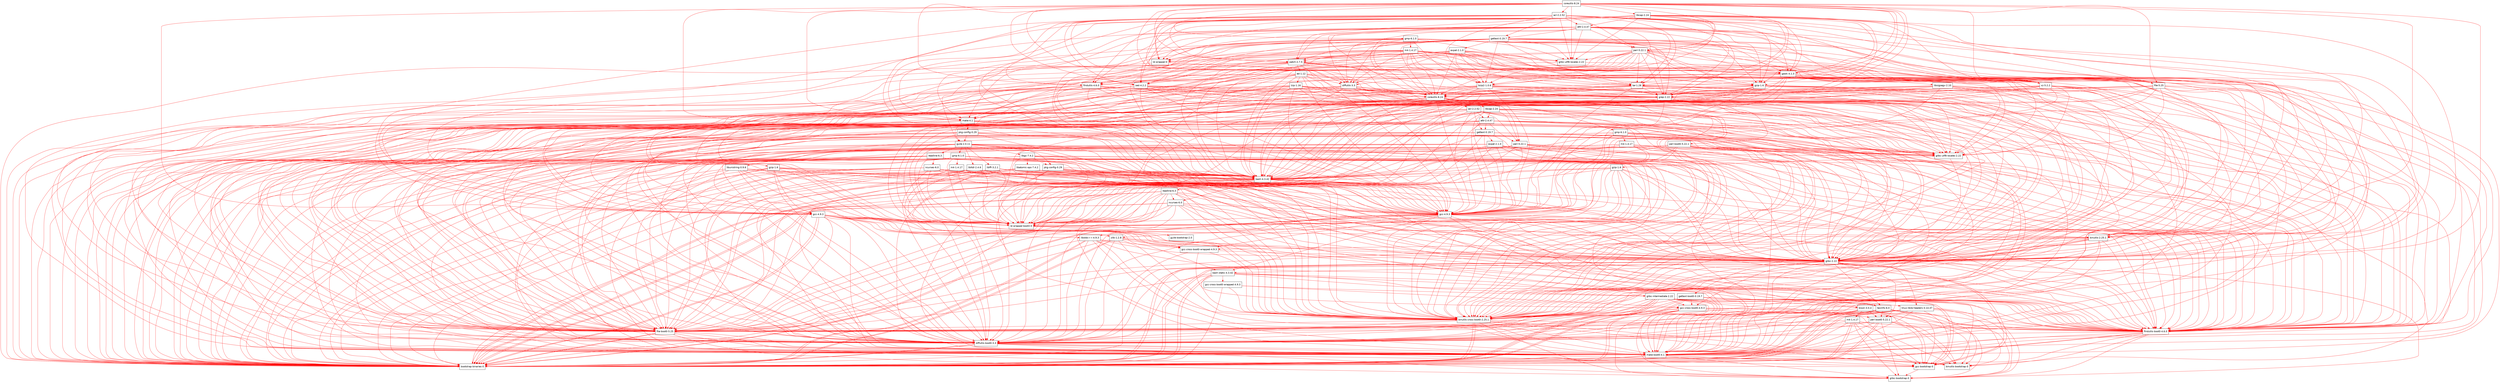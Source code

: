 digraph "Guix bag" {
  "/gnu/store/22dakifvlvckpfdfjdy45n2qx96bj195-coreutils-8.24.drv" [label = "coreutils-8.24", shape = box, fontname = Helvetica];
  "/gnu/store/22dakifvlvckpfdfjdy45n2qx96bj195-coreutils-8.24.drv" -> "/gnu/store/hfnsiigljlb6sc7cnqilrkd7c739hdf7-perl-5.22.1.drv" [color = red];
  "/gnu/store/22dakifvlvckpfdfjdy45n2qx96bj195-coreutils-8.24.drv" -> "/gnu/store/sqzibmnfljv5nm09gk5d8rjm0y24bv9g-tar-1.28.drv" [color = red];
  "/gnu/store/22dakifvlvckpfdfjdy45n2qx96bj195-coreutils-8.24.drv" -> "/gnu/store/x174a4qk47b90sc2ndhxd3g21dykqkwx-gzip-1.6.drv" [color = red];
  "/gnu/store/22dakifvlvckpfdfjdy45n2qx96bj195-coreutils-8.24.drv" -> "/gnu/store/59wzw7cs16jaymy6nvv5mk8w3hsgdb5y-bzip2-1.0.6.drv" [color = red];
  "/gnu/store/22dakifvlvckpfdfjdy45n2qx96bj195-coreutils-8.24.drv" -> "/gnu/store/2331sv6gvafhpk793h1cpm64v2k8ajic-xz-5.2.2.drv" [color = red];
  "/gnu/store/22dakifvlvckpfdfjdy45n2qx96bj195-coreutils-8.24.drv" -> "/gnu/store/b9b08z56zvjyzx477jsil55x3lfv5f7d-file-5.25.drv" [color = red];
  "/gnu/store/22dakifvlvckpfdfjdy45n2qx96bj195-coreutils-8.24.drv" -> "/gnu/store/y0a3b72pnizlakhgdva3v7rnhb77nf6x-diffutils-3.3.drv" [color = red];
  "/gnu/store/22dakifvlvckpfdfjdy45n2qx96bj195-coreutils-8.24.drv" -> "/gnu/store/fvykimi8qwyzx7p1sl6wsvmi3ij20vhr-patch-2.7.5.drv" [color = red];
  "/gnu/store/22dakifvlvckpfdfjdy45n2qx96bj195-coreutils-8.24.drv" -> "/gnu/store/cpbn622zhxcxk4m5j5wgxa22m8g7nnl3-sed-4.2.2.drv" [color = red];
  "/gnu/store/22dakifvlvckpfdfjdy45n2qx96bj195-coreutils-8.24.drv" -> "/gnu/store/wwwpwbx6ymwva6vxb7ma93hbraim2s4c-findutils-4.6.0.drv" [color = red];
  "/gnu/store/22dakifvlvckpfdfjdy45n2qx96bj195-coreutils-8.24.drv" -> "/gnu/store/9b5aiwv1v2v3vnfrann7wbiabhnbcjg7-gawk-4.1.3.drv" [color = red];
  "/gnu/store/22dakifvlvckpfdfjdy45n2qx96bj195-coreutils-8.24.drv" -> "/gnu/store/axhvf3ras6y6wqw0mw37p0sm7f2h5wk1-grep-2.22.drv" [color = red];
  "/gnu/store/22dakifvlvckpfdfjdy45n2qx96bj195-coreutils-8.24.drv" -> "/gnu/store/yy9g29zp8irjyzy2vrxxjvdrh3p08i47-coreutils-8.24.drv" [color = red];
  "/gnu/store/22dakifvlvckpfdfjdy45n2qx96bj195-coreutils-8.24.drv" -> "/gnu/store/4wyk5v4dsa5knkx91apg5n5wxk051hqv-make-4.1.drv" [color = red];
  "/gnu/store/22dakifvlvckpfdfjdy45n2qx96bj195-coreutils-8.24.drv" -> "/gnu/store/zqx1mjxafjy7r262y1lyz0mqsx28hqj6-bash-4.3.42.drv" [color = red];
  "/gnu/store/22dakifvlvckpfdfjdy45n2qx96bj195-coreutils-8.24.drv" -> "/gnu/store/2jm1g172kh4qvwjsxjqnqv2g8i9cdjfv-ld-wrapper-0.drv" [color = red];
  "/gnu/store/22dakifvlvckpfdfjdy45n2qx96bj195-coreutils-8.24.drv" -> "/gnu/store/448y1rl24s59ihn1f443bvsgkv4prir1-binutils-2.25.1.drv" [color = red];
  "/gnu/store/22dakifvlvckpfdfjdy45n2qx96bj195-coreutils-8.24.drv" -> "/gnu/store/lifjz4hmhkaicdnhy2bbi0cji849ygrq-gcc-4.9.3.drv" [color = red];
  "/gnu/store/22dakifvlvckpfdfjdy45n2qx96bj195-coreutils-8.24.drv" -> "/gnu/store/snijhyls6mbhzm2lypf67r90p5df7jcx-glibc-2.22.drv" [color = red];
  "/gnu/store/22dakifvlvckpfdfjdy45n2qx96bj195-coreutils-8.24.drv" -> "/gnu/store/6pdl2n39ildh26fggc7gh52dvdfjmzhd-glibc-utf8-locales-2.22.drv" [color = red];
  "/gnu/store/22dakifvlvckpfdfjdy45n2qx96bj195-coreutils-8.24.drv" -> "/gnu/store/kmzawcd6isqcfldp9dg48ff0gn4wxh39-acl-2.2.52.drv" [color = red];
  "/gnu/store/22dakifvlvckpfdfjdy45n2qx96bj195-coreutils-8.24.drv" -> "/gnu/store/ldg5knrvj44vkw5d322928cc5m34k1ii-gmp-6.1.0.drv" [color = red];
  "/gnu/store/22dakifvlvckpfdfjdy45n2qx96bj195-coreutils-8.24.drv" -> "/gnu/store/pd1bqby0xizs1i8xbamz8hfc6m0k2kh3-libcap-2.24.drv" [color = red];
  "/gnu/store/hfnsiigljlb6sc7cnqilrkd7c739hdf7-perl-5.22.1.drv" [label = "perl-5.22.1", shape = box, fontname = Helvetica];
  "/gnu/store/hfnsiigljlb6sc7cnqilrkd7c739hdf7-perl-5.22.1.drv" -> "/gnu/store/sqzibmnfljv5nm09gk5d8rjm0y24bv9g-tar-1.28.drv" [color = red];
  "/gnu/store/hfnsiigljlb6sc7cnqilrkd7c739hdf7-perl-5.22.1.drv" -> "/gnu/store/x174a4qk47b90sc2ndhxd3g21dykqkwx-gzip-1.6.drv" [color = red];
  "/gnu/store/hfnsiigljlb6sc7cnqilrkd7c739hdf7-perl-5.22.1.drv" -> "/gnu/store/59wzw7cs16jaymy6nvv5mk8w3hsgdb5y-bzip2-1.0.6.drv" [color = red];
  "/gnu/store/hfnsiigljlb6sc7cnqilrkd7c739hdf7-perl-5.22.1.drv" -> "/gnu/store/2331sv6gvafhpk793h1cpm64v2k8ajic-xz-5.2.2.drv" [color = red];
  "/gnu/store/hfnsiigljlb6sc7cnqilrkd7c739hdf7-perl-5.22.1.drv" -> "/gnu/store/b9b08z56zvjyzx477jsil55x3lfv5f7d-file-5.25.drv" [color = red];
  "/gnu/store/hfnsiigljlb6sc7cnqilrkd7c739hdf7-perl-5.22.1.drv" -> "/gnu/store/y0a3b72pnizlakhgdva3v7rnhb77nf6x-diffutils-3.3.drv" [color = red];
  "/gnu/store/hfnsiigljlb6sc7cnqilrkd7c739hdf7-perl-5.22.1.drv" -> "/gnu/store/fvykimi8qwyzx7p1sl6wsvmi3ij20vhr-patch-2.7.5.drv" [color = red];
  "/gnu/store/hfnsiigljlb6sc7cnqilrkd7c739hdf7-perl-5.22.1.drv" -> "/gnu/store/cpbn622zhxcxk4m5j5wgxa22m8g7nnl3-sed-4.2.2.drv" [color = red];
  "/gnu/store/hfnsiigljlb6sc7cnqilrkd7c739hdf7-perl-5.22.1.drv" -> "/gnu/store/wwwpwbx6ymwva6vxb7ma93hbraim2s4c-findutils-4.6.0.drv" [color = red];
  "/gnu/store/hfnsiigljlb6sc7cnqilrkd7c739hdf7-perl-5.22.1.drv" -> "/gnu/store/9b5aiwv1v2v3vnfrann7wbiabhnbcjg7-gawk-4.1.3.drv" [color = red];
  "/gnu/store/hfnsiigljlb6sc7cnqilrkd7c739hdf7-perl-5.22.1.drv" -> "/gnu/store/axhvf3ras6y6wqw0mw37p0sm7f2h5wk1-grep-2.22.drv" [color = red];
  "/gnu/store/hfnsiigljlb6sc7cnqilrkd7c739hdf7-perl-5.22.1.drv" -> "/gnu/store/yy9g29zp8irjyzy2vrxxjvdrh3p08i47-coreutils-8.24.drv" [color = red];
  "/gnu/store/hfnsiigljlb6sc7cnqilrkd7c739hdf7-perl-5.22.1.drv" -> "/gnu/store/4wyk5v4dsa5knkx91apg5n5wxk051hqv-make-4.1.drv" [color = red];
  "/gnu/store/hfnsiigljlb6sc7cnqilrkd7c739hdf7-perl-5.22.1.drv" -> "/gnu/store/zqx1mjxafjy7r262y1lyz0mqsx28hqj6-bash-4.3.42.drv" [color = red];
  "/gnu/store/hfnsiigljlb6sc7cnqilrkd7c739hdf7-perl-5.22.1.drv" -> "/gnu/store/2jm1g172kh4qvwjsxjqnqv2g8i9cdjfv-ld-wrapper-0.drv" [color = red];
  "/gnu/store/hfnsiigljlb6sc7cnqilrkd7c739hdf7-perl-5.22.1.drv" -> "/gnu/store/448y1rl24s59ihn1f443bvsgkv4prir1-binutils-2.25.1.drv" [color = red];
  "/gnu/store/hfnsiigljlb6sc7cnqilrkd7c739hdf7-perl-5.22.1.drv" -> "/gnu/store/lifjz4hmhkaicdnhy2bbi0cji849ygrq-gcc-4.9.3.drv" [color = red];
  "/gnu/store/hfnsiigljlb6sc7cnqilrkd7c739hdf7-perl-5.22.1.drv" -> "/gnu/store/snijhyls6mbhzm2lypf67r90p5df7jcx-glibc-2.22.drv" [color = red];
  "/gnu/store/hfnsiigljlb6sc7cnqilrkd7c739hdf7-perl-5.22.1.drv" -> "/gnu/store/6pdl2n39ildh26fggc7gh52dvdfjmzhd-glibc-utf8-locales-2.22.drv" [color = red];
  "/gnu/store/sqzibmnfljv5nm09gk5d8rjm0y24bv9g-tar-1.28.drv" [label = "tar-1.28", shape = box, fontname = Helvetica];
  "/gnu/store/sqzibmnfljv5nm09gk5d8rjm0y24bv9g-tar-1.28.drv" -> "/gnu/store/yy9g29zp8irjyzy2vrxxjvdrh3p08i47-coreutils-8.24.drv" [color = red];
  "/gnu/store/sqzibmnfljv5nm09gk5d8rjm0y24bv9g-tar-1.28.drv" -> "/gnu/store/axhvf3ras6y6wqw0mw37p0sm7f2h5wk1-grep-2.22.drv" [color = red];
  "/gnu/store/sqzibmnfljv5nm09gk5d8rjm0y24bv9g-tar-1.28.drv" -> "/gnu/store/ls7yybc1h74rsrgs5s1br5abivyr0q1z-glibc-utf8-locales-2.22.drv" [color = red];
  "/gnu/store/sqzibmnfljv5nm09gk5d8rjm0y24bv9g-tar-1.28.drv" -> "/gnu/store/zqx1mjxafjy7r262y1lyz0mqsx28hqj6-bash-4.3.42.drv" [color = red];
  "/gnu/store/sqzibmnfljv5nm09gk5d8rjm0y24bv9g-tar-1.28.drv" -> "/gnu/store/jb2sfwgkyz6fx8y6ycpkmpdca75z2c82-gcc-4.9.3.drv" [color = red];
  "/gnu/store/sqzibmnfljv5nm09gk5d8rjm0y24bv9g-tar-1.28.drv" -> "/gnu/store/59s5qwymw964lilpywcziwkq9r02xkbp-ld-wrapper-boot3-0.drv" [color = red];
  "/gnu/store/sqzibmnfljv5nm09gk5d8rjm0y24bv9g-tar-1.28.drv" -> "/gnu/store/snijhyls6mbhzm2lypf67r90p5df7jcx-glibc-2.22.drv" [color = red];
  "/gnu/store/sqzibmnfljv5nm09gk5d8rjm0y24bv9g-tar-1.28.drv" -> "/gnu/store/bhv3jml5s1llmsswnw3wvw57dj44lgjc-binutils-cross-boot0-2.25.1.drv" [color = red];
  "/gnu/store/sqzibmnfljv5nm09gk5d8rjm0y24bv9g-tar-1.28.drv" -> "/gnu/store/yzr9lpl44ixp4k2g7r6sh4fhsx2qx9vd-make-boot0-4.1.drv" [color = red];
  "/gnu/store/sqzibmnfljv5nm09gk5d8rjm0y24bv9g-tar-1.28.drv" -> "/gnu/store/hwk4rrydk5amqw5xws5p34gi77j0m7m2-diffutils-boot0-3.3.drv" [color = red];
  "/gnu/store/sqzibmnfljv5nm09gk5d8rjm0y24bv9g-tar-1.28.drv" -> "/gnu/store/xf07iqpsiygw2z8rvwdf19zjdlhrl03q-findutils-boot0-4.6.0.drv" [color = red];
  "/gnu/store/sqzibmnfljv5nm09gk5d8rjm0y24bv9g-tar-1.28.drv" -> "/gnu/store/b33cj0h9ii7lnk233sy5q4hlz36cx5x3-file-boot0-5.25.drv" [color = red];
  "/gnu/store/sqzibmnfljv5nm09gk5d8rjm0y24bv9g-tar-1.28.drv" -> "/gnu/store/xyzv7w42bxs5zhs6b5a9s7gbiq571psm-bootstrap-binaries-0.drv" [color = red];
  "/gnu/store/yy9g29zp8irjyzy2vrxxjvdrh3p08i47-coreutils-8.24.drv" [label = "coreutils-8.24", shape = box, fontname = Helvetica];
  "/gnu/store/yy9g29zp8irjyzy2vrxxjvdrh3p08i47-coreutils-8.24.drv" -> "/gnu/store/k7smprwkka32h9ldz3k4gbz2f9dqb7wp-perl-5.22.1.drv" [color = red];
  "/gnu/store/yy9g29zp8irjyzy2vrxxjvdrh3p08i47-coreutils-8.24.drv" -> "/gnu/store/ls7yybc1h74rsrgs5s1br5abivyr0q1z-glibc-utf8-locales-2.22.drv" [color = red];
  "/gnu/store/yy9g29zp8irjyzy2vrxxjvdrh3p08i47-coreutils-8.24.drv" -> "/gnu/store/zqx1mjxafjy7r262y1lyz0mqsx28hqj6-bash-4.3.42.drv" [color = red];
  "/gnu/store/yy9g29zp8irjyzy2vrxxjvdrh3p08i47-coreutils-8.24.drv" -> "/gnu/store/jb2sfwgkyz6fx8y6ycpkmpdca75z2c82-gcc-4.9.3.drv" [color = red];
  "/gnu/store/yy9g29zp8irjyzy2vrxxjvdrh3p08i47-coreutils-8.24.drv" -> "/gnu/store/59s5qwymw964lilpywcziwkq9r02xkbp-ld-wrapper-boot3-0.drv" [color = red];
  "/gnu/store/yy9g29zp8irjyzy2vrxxjvdrh3p08i47-coreutils-8.24.drv" -> "/gnu/store/snijhyls6mbhzm2lypf67r90p5df7jcx-glibc-2.22.drv" [color = red];
  "/gnu/store/yy9g29zp8irjyzy2vrxxjvdrh3p08i47-coreutils-8.24.drv" -> "/gnu/store/bhv3jml5s1llmsswnw3wvw57dj44lgjc-binutils-cross-boot0-2.25.1.drv" [color = red];
  "/gnu/store/yy9g29zp8irjyzy2vrxxjvdrh3p08i47-coreutils-8.24.drv" -> "/gnu/store/yzr9lpl44ixp4k2g7r6sh4fhsx2qx9vd-make-boot0-4.1.drv" [color = red];
  "/gnu/store/yy9g29zp8irjyzy2vrxxjvdrh3p08i47-coreutils-8.24.drv" -> "/gnu/store/hwk4rrydk5amqw5xws5p34gi77j0m7m2-diffutils-boot0-3.3.drv" [color = red];
  "/gnu/store/yy9g29zp8irjyzy2vrxxjvdrh3p08i47-coreutils-8.24.drv" -> "/gnu/store/xf07iqpsiygw2z8rvwdf19zjdlhrl03q-findutils-boot0-4.6.0.drv" [color = red];
  "/gnu/store/yy9g29zp8irjyzy2vrxxjvdrh3p08i47-coreutils-8.24.drv" -> "/gnu/store/b33cj0h9ii7lnk233sy5q4hlz36cx5x3-file-boot0-5.25.drv" [color = red];
  "/gnu/store/yy9g29zp8irjyzy2vrxxjvdrh3p08i47-coreutils-8.24.drv" -> "/gnu/store/xyzv7w42bxs5zhs6b5a9s7gbiq571psm-bootstrap-binaries-0.drv" [color = red];
  "/gnu/store/yy9g29zp8irjyzy2vrxxjvdrh3p08i47-coreutils-8.24.drv" -> "/gnu/store/i6vvy03sjpfldw1rm3raci5lwghwhykd-acl-2.2.52.drv" [color = red];
  "/gnu/store/yy9g29zp8irjyzy2vrxxjvdrh3p08i47-coreutils-8.24.drv" -> "/gnu/store/q9grdbgikny3l5xs6n99crpd8m6fkvk9-gmp-6.1.0.drv" [color = red];
  "/gnu/store/yy9g29zp8irjyzy2vrxxjvdrh3p08i47-coreutils-8.24.drv" -> "/gnu/store/qdg01hm1517c1j44y4pfyln04fbv8sia-libcap-2.24.drv" [color = red];
  "/gnu/store/k7smprwkka32h9ldz3k4gbz2f9dqb7wp-perl-5.22.1.drv" [label = "perl-5.22.1", shape = box, fontname = Helvetica];
  "/gnu/store/k7smprwkka32h9ldz3k4gbz2f9dqb7wp-perl-5.22.1.drv" -> "/gnu/store/ls7yybc1h74rsrgs5s1br5abivyr0q1z-glibc-utf8-locales-2.22.drv" [color = red];
  "/gnu/store/k7smprwkka32h9ldz3k4gbz2f9dqb7wp-perl-5.22.1.drv" -> "/gnu/store/zqx1mjxafjy7r262y1lyz0mqsx28hqj6-bash-4.3.42.drv" [color = red];
  "/gnu/store/k7smprwkka32h9ldz3k4gbz2f9dqb7wp-perl-5.22.1.drv" -> "/gnu/store/jb2sfwgkyz6fx8y6ycpkmpdca75z2c82-gcc-4.9.3.drv" [color = red];
  "/gnu/store/k7smprwkka32h9ldz3k4gbz2f9dqb7wp-perl-5.22.1.drv" -> "/gnu/store/59s5qwymw964lilpywcziwkq9r02xkbp-ld-wrapper-boot3-0.drv" [color = red];
  "/gnu/store/k7smprwkka32h9ldz3k4gbz2f9dqb7wp-perl-5.22.1.drv" -> "/gnu/store/snijhyls6mbhzm2lypf67r90p5df7jcx-glibc-2.22.drv" [color = red];
  "/gnu/store/k7smprwkka32h9ldz3k4gbz2f9dqb7wp-perl-5.22.1.drv" -> "/gnu/store/bhv3jml5s1llmsswnw3wvw57dj44lgjc-binutils-cross-boot0-2.25.1.drv" [color = red];
  "/gnu/store/k7smprwkka32h9ldz3k4gbz2f9dqb7wp-perl-5.22.1.drv" -> "/gnu/store/yzr9lpl44ixp4k2g7r6sh4fhsx2qx9vd-make-boot0-4.1.drv" [color = red];
  "/gnu/store/k7smprwkka32h9ldz3k4gbz2f9dqb7wp-perl-5.22.1.drv" -> "/gnu/store/hwk4rrydk5amqw5xws5p34gi77j0m7m2-diffutils-boot0-3.3.drv" [color = red];
  "/gnu/store/k7smprwkka32h9ldz3k4gbz2f9dqb7wp-perl-5.22.1.drv" -> "/gnu/store/xf07iqpsiygw2z8rvwdf19zjdlhrl03q-findutils-boot0-4.6.0.drv" [color = red];
  "/gnu/store/k7smprwkka32h9ldz3k4gbz2f9dqb7wp-perl-5.22.1.drv" -> "/gnu/store/b33cj0h9ii7lnk233sy5q4hlz36cx5x3-file-boot0-5.25.drv" [color = red];
  "/gnu/store/k7smprwkka32h9ldz3k4gbz2f9dqb7wp-perl-5.22.1.drv" -> "/gnu/store/xyzv7w42bxs5zhs6b5a9s7gbiq571psm-bootstrap-binaries-0.drv" [color = red];
  "/gnu/store/ls7yybc1h74rsrgs5s1br5abivyr0q1z-glibc-utf8-locales-2.22.drv" [label = "glibc-utf8-locales-2.22", shape = box, fontname = Helvetica];
  "/gnu/store/ls7yybc1h74rsrgs5s1br5abivyr0q1z-glibc-utf8-locales-2.22.drv" -> "/gnu/store/snijhyls6mbhzm2lypf67r90p5df7jcx-glibc-2.22.drv" [color = red];
  "/gnu/store/ls7yybc1h74rsrgs5s1br5abivyr0q1z-glibc-utf8-locales-2.22.drv" -> "/gnu/store/7rcwsim89aq38z3gcx5kyjspmfq2hhkm-gzip-1.6.drv" [color = red];
  "/gnu/store/snijhyls6mbhzm2lypf67r90p5df7jcx-glibc-2.22.drv" [label = "glibc-2.22", shape = box, fontname = Helvetica];
  "/gnu/store/snijhyls6mbhzm2lypf67r90p5df7jcx-glibc-2.22.drv" -> "/gnu/store/sg3cwhy63lbv18rjjkz25yh498vrpl88-texinfo-6.0.drv" [color = red];
  "/gnu/store/snijhyls6mbhzm2lypf67r90p5df7jcx-glibc-2.22.drv" -> "/gnu/store/yqwaf0r2ycvpdp2dzhissyvvd4z6wksz-perl-boot0-5.22.1.drv" [color = red];
  "/gnu/store/snijhyls6mbhzm2lypf67r90p5df7jcx-glibc-2.22.drv" -> "/gnu/store/1q35bc5azcwb0sa3gml0vnbyc61l8zih-gettext-boot0-0.19.7.drv" [color = red];
  "/gnu/store/snijhyls6mbhzm2lypf67r90p5df7jcx-glibc-2.22.drv" -> "/gnu/store/ng4ivqbx19qzg4xhri31w9bs2x9dl5ci-bash-static-4.3.42.drv" [color = red];
  "/gnu/store/snijhyls6mbhzm2lypf67r90p5df7jcx-glibc-2.22.drv" -> "/gnu/store/fxzy6h3c9ls97lw9wgv9m5w2ga7mw0kk-gcc-cross-boot0-4.9.3.drv" [color = red];
  "/gnu/store/snijhyls6mbhzm2lypf67r90p5df7jcx-glibc-2.22.drv" -> "/gnu/store/bhv3jml5s1llmsswnw3wvw57dj44lgjc-binutils-cross-boot0-2.25.1.drv" [color = red];
  "/gnu/store/snijhyls6mbhzm2lypf67r90p5df7jcx-glibc-2.22.drv" -> "/gnu/store/yzr9lpl44ixp4k2g7r6sh4fhsx2qx9vd-make-boot0-4.1.drv" [color = red];
  "/gnu/store/snijhyls6mbhzm2lypf67r90p5df7jcx-glibc-2.22.drv" -> "/gnu/store/hwk4rrydk5amqw5xws5p34gi77j0m7m2-diffutils-boot0-3.3.drv" [color = red];
  "/gnu/store/snijhyls6mbhzm2lypf67r90p5df7jcx-glibc-2.22.drv" -> "/gnu/store/xf07iqpsiygw2z8rvwdf19zjdlhrl03q-findutils-boot0-4.6.0.drv" [color = red];
  "/gnu/store/snijhyls6mbhzm2lypf67r90p5df7jcx-glibc-2.22.drv" -> "/gnu/store/b33cj0h9ii7lnk233sy5q4hlz36cx5x3-file-boot0-5.25.drv" [color = red];
  "/gnu/store/snijhyls6mbhzm2lypf67r90p5df7jcx-glibc-2.22.drv" -> "/gnu/store/dmj22s341y334xwwkimrz4d3d0a4mzdp-glibc-bootstrap-0.drv" [color = red];
  "/gnu/store/snijhyls6mbhzm2lypf67r90p5df7jcx-glibc-2.22.drv" -> "/gnu/store/wp4gm50d3jyzxr9pj5b43j05ildh4mfq-gcc-bootstrap-0.drv" [color = red];
  "/gnu/store/snijhyls6mbhzm2lypf67r90p5df7jcx-glibc-2.22.drv" -> "/gnu/store/xyzv7w42bxs5zhs6b5a9s7gbiq571psm-bootstrap-binaries-0.drv" [color = red];
  "/gnu/store/snijhyls6mbhzm2lypf67r90p5df7jcx-glibc-2.22.drv" -> "/gnu/store/xyzv7w42bxs5zhs6b5a9s7gbiq571psm-bootstrap-binaries-0.drv" [color = red];
  "/gnu/store/snijhyls6mbhzm2lypf67r90p5df7jcx-glibc-2.22.drv" -> "/gnu/store/wp4gm50d3jyzxr9pj5b43j05ildh4mfq-gcc-bootstrap-0.drv" [color = red];
  "/gnu/store/snijhyls6mbhzm2lypf67r90p5df7jcx-glibc-2.22.drv" -> "/gnu/store/s57xfrfski40b2541niq9j8qzqm7hxw2-linux-libre-headers-3.14.37.drv" [color = red];
  "/gnu/store/sg3cwhy63lbv18rjjkz25yh498vrpl88-texinfo-6.0.drv" [label = "texinfo-6.0", shape = box, fontname = Helvetica];
  "/gnu/store/sg3cwhy63lbv18rjjkz25yh498vrpl88-texinfo-6.0.drv" -> "/gnu/store/yzr9lpl44ixp4k2g7r6sh4fhsx2qx9vd-make-boot0-4.1.drv" [color = red];
  "/gnu/store/sg3cwhy63lbv18rjjkz25yh498vrpl88-texinfo-6.0.drv" -> "/gnu/store/hwk4rrydk5amqw5xws5p34gi77j0m7m2-diffutils-boot0-3.3.drv" [color = red];
  "/gnu/store/sg3cwhy63lbv18rjjkz25yh498vrpl88-texinfo-6.0.drv" -> "/gnu/store/xf07iqpsiygw2z8rvwdf19zjdlhrl03q-findutils-boot0-4.6.0.drv" [color = red];
  "/gnu/store/sg3cwhy63lbv18rjjkz25yh498vrpl88-texinfo-6.0.drv" -> "/gnu/store/b33cj0h9ii7lnk233sy5q4hlz36cx5x3-file-boot0-5.25.drv" [color = red];
  "/gnu/store/sg3cwhy63lbv18rjjkz25yh498vrpl88-texinfo-6.0.drv" -> "/gnu/store/dmj22s341y334xwwkimrz4d3d0a4mzdp-glibc-bootstrap-0.drv" [color = red];
  "/gnu/store/sg3cwhy63lbv18rjjkz25yh498vrpl88-texinfo-6.0.drv" -> "/gnu/store/wp4gm50d3jyzxr9pj5b43j05ildh4mfq-gcc-bootstrap-0.drv" [color = red];
  "/gnu/store/sg3cwhy63lbv18rjjkz25yh498vrpl88-texinfo-6.0.drv" -> "/gnu/store/sd2k1ljlzpkp3n5rk5y3dp2l73h3qkpp-binutils-bootstrap-0.drv" [color = red];
  "/gnu/store/sg3cwhy63lbv18rjjkz25yh498vrpl88-texinfo-6.0.drv" -> "/gnu/store/xyzv7w42bxs5zhs6b5a9s7gbiq571psm-bootstrap-binaries-0.drv" [color = red];
  "/gnu/store/sg3cwhy63lbv18rjjkz25yh498vrpl88-texinfo-6.0.drv" -> "/gnu/store/xyzv7w42bxs5zhs6b5a9s7gbiq571psm-bootstrap-binaries-0.drv" [color = red];
  "/gnu/store/sg3cwhy63lbv18rjjkz25yh498vrpl88-texinfo-6.0.drv" -> "/gnu/store/yqwaf0r2ycvpdp2dzhissyvvd4z6wksz-perl-boot0-5.22.1.drv" [color = red];
  "/gnu/store/yzr9lpl44ixp4k2g7r6sh4fhsx2qx9vd-make-boot0-4.1.drv" [label = "make-boot0-4.1", shape = box, fontname = Helvetica];
  "/gnu/store/yzr9lpl44ixp4k2g7r6sh4fhsx2qx9vd-make-boot0-4.1.drv" -> "/gnu/store/dmj22s341y334xwwkimrz4d3d0a4mzdp-glibc-bootstrap-0.drv" [color = red];
  "/gnu/store/yzr9lpl44ixp4k2g7r6sh4fhsx2qx9vd-make-boot0-4.1.drv" -> "/gnu/store/wp4gm50d3jyzxr9pj5b43j05ildh4mfq-gcc-bootstrap-0.drv" [color = red];
  "/gnu/store/yzr9lpl44ixp4k2g7r6sh4fhsx2qx9vd-make-boot0-4.1.drv" -> "/gnu/store/sd2k1ljlzpkp3n5rk5y3dp2l73h3qkpp-binutils-bootstrap-0.drv" [color = red];
  "/gnu/store/yzr9lpl44ixp4k2g7r6sh4fhsx2qx9vd-make-boot0-4.1.drv" -> "/gnu/store/xyzv7w42bxs5zhs6b5a9s7gbiq571psm-bootstrap-binaries-0.drv" [color = red];
  "/gnu/store/yzr9lpl44ixp4k2g7r6sh4fhsx2qx9vd-make-boot0-4.1.drv" -> "/gnu/store/xyzv7w42bxs5zhs6b5a9s7gbiq571psm-bootstrap-binaries-0.drv" [color = red];
  "/gnu/store/dmj22s341y334xwwkimrz4d3d0a4mzdp-glibc-bootstrap-0.drv" [label = "glibc-bootstrap-0", shape = box, fontname = Helvetica];
  "/gnu/store/wp4gm50d3jyzxr9pj5b43j05ildh4mfq-gcc-bootstrap-0.drv" [label = "gcc-bootstrap-0", shape = box, fontname = Helvetica];
  "/gnu/store/wp4gm50d3jyzxr9pj5b43j05ildh4mfq-gcc-bootstrap-0.drv" -> "/gnu/store/dmj22s341y334xwwkimrz4d3d0a4mzdp-glibc-bootstrap-0.drv" [color = red];
  "/gnu/store/sd2k1ljlzpkp3n5rk5y3dp2l73h3qkpp-binutils-bootstrap-0.drv" [label = "binutils-bootstrap-0", shape = box, fontname = Helvetica];
  "/gnu/store/xyzv7w42bxs5zhs6b5a9s7gbiq571psm-bootstrap-binaries-0.drv" [label = "bootstrap-binaries-0", shape = box, fontname = Helvetica];
  "/gnu/store/hwk4rrydk5amqw5xws5p34gi77j0m7m2-diffutils-boot0-3.3.drv" [label = "diffutils-boot0-3.3", shape = box, fontname = Helvetica];
  "/gnu/store/hwk4rrydk5amqw5xws5p34gi77j0m7m2-diffutils-boot0-3.3.drv" -> "/gnu/store/yzr9lpl44ixp4k2g7r6sh4fhsx2qx9vd-make-boot0-4.1.drv" [color = red];
  "/gnu/store/hwk4rrydk5amqw5xws5p34gi77j0m7m2-diffutils-boot0-3.3.drv" -> "/gnu/store/dmj22s341y334xwwkimrz4d3d0a4mzdp-glibc-bootstrap-0.drv" [color = red];
  "/gnu/store/hwk4rrydk5amqw5xws5p34gi77j0m7m2-diffutils-boot0-3.3.drv" -> "/gnu/store/wp4gm50d3jyzxr9pj5b43j05ildh4mfq-gcc-bootstrap-0.drv" [color = red];
  "/gnu/store/hwk4rrydk5amqw5xws5p34gi77j0m7m2-diffutils-boot0-3.3.drv" -> "/gnu/store/sd2k1ljlzpkp3n5rk5y3dp2l73h3qkpp-binutils-bootstrap-0.drv" [color = red];
  "/gnu/store/hwk4rrydk5amqw5xws5p34gi77j0m7m2-diffutils-boot0-3.3.drv" -> "/gnu/store/xyzv7w42bxs5zhs6b5a9s7gbiq571psm-bootstrap-binaries-0.drv" [color = red];
  "/gnu/store/hwk4rrydk5amqw5xws5p34gi77j0m7m2-diffutils-boot0-3.3.drv" -> "/gnu/store/xyzv7w42bxs5zhs6b5a9s7gbiq571psm-bootstrap-binaries-0.drv" [color = red];
  "/gnu/store/xf07iqpsiygw2z8rvwdf19zjdlhrl03q-findutils-boot0-4.6.0.drv" [label = "findutils-boot0-4.6.0", shape = box, fontname = Helvetica];
  "/gnu/store/xf07iqpsiygw2z8rvwdf19zjdlhrl03q-findutils-boot0-4.6.0.drv" -> "/gnu/store/yzr9lpl44ixp4k2g7r6sh4fhsx2qx9vd-make-boot0-4.1.drv" [color = red];
  "/gnu/store/xf07iqpsiygw2z8rvwdf19zjdlhrl03q-findutils-boot0-4.6.0.drv" -> "/gnu/store/hwk4rrydk5amqw5xws5p34gi77j0m7m2-diffutils-boot0-3.3.drv" [color = red];
  "/gnu/store/xf07iqpsiygw2z8rvwdf19zjdlhrl03q-findutils-boot0-4.6.0.drv" -> "/gnu/store/dmj22s341y334xwwkimrz4d3d0a4mzdp-glibc-bootstrap-0.drv" [color = red];
  "/gnu/store/xf07iqpsiygw2z8rvwdf19zjdlhrl03q-findutils-boot0-4.6.0.drv" -> "/gnu/store/wp4gm50d3jyzxr9pj5b43j05ildh4mfq-gcc-bootstrap-0.drv" [color = red];
  "/gnu/store/xf07iqpsiygw2z8rvwdf19zjdlhrl03q-findutils-boot0-4.6.0.drv" -> "/gnu/store/sd2k1ljlzpkp3n5rk5y3dp2l73h3qkpp-binutils-bootstrap-0.drv" [color = red];
  "/gnu/store/xf07iqpsiygw2z8rvwdf19zjdlhrl03q-findutils-boot0-4.6.0.drv" -> "/gnu/store/xyzv7w42bxs5zhs6b5a9s7gbiq571psm-bootstrap-binaries-0.drv" [color = red];
  "/gnu/store/xf07iqpsiygw2z8rvwdf19zjdlhrl03q-findutils-boot0-4.6.0.drv" -> "/gnu/store/xyzv7w42bxs5zhs6b5a9s7gbiq571psm-bootstrap-binaries-0.drv" [color = red];
  "/gnu/store/b33cj0h9ii7lnk233sy5q4hlz36cx5x3-file-boot0-5.25.drv" [label = "file-boot0-5.25", shape = box, fontname = Helvetica];
  "/gnu/store/b33cj0h9ii7lnk233sy5q4hlz36cx5x3-file-boot0-5.25.drv" -> "/gnu/store/yzr9lpl44ixp4k2g7r6sh4fhsx2qx9vd-make-boot0-4.1.drv" [color = red];
  "/gnu/store/b33cj0h9ii7lnk233sy5q4hlz36cx5x3-file-boot0-5.25.drv" -> "/gnu/store/dmj22s341y334xwwkimrz4d3d0a4mzdp-glibc-bootstrap-0.drv" [color = red];
  "/gnu/store/b33cj0h9ii7lnk233sy5q4hlz36cx5x3-file-boot0-5.25.drv" -> "/gnu/store/wp4gm50d3jyzxr9pj5b43j05ildh4mfq-gcc-bootstrap-0.drv" [color = red];
  "/gnu/store/b33cj0h9ii7lnk233sy5q4hlz36cx5x3-file-boot0-5.25.drv" -> "/gnu/store/sd2k1ljlzpkp3n5rk5y3dp2l73h3qkpp-binutils-bootstrap-0.drv" [color = red];
  "/gnu/store/b33cj0h9ii7lnk233sy5q4hlz36cx5x3-file-boot0-5.25.drv" -> "/gnu/store/xyzv7w42bxs5zhs6b5a9s7gbiq571psm-bootstrap-binaries-0.drv" [color = red];
  "/gnu/store/b33cj0h9ii7lnk233sy5q4hlz36cx5x3-file-boot0-5.25.drv" -> "/gnu/store/xyzv7w42bxs5zhs6b5a9s7gbiq571psm-bootstrap-binaries-0.drv" [color = red];
  "/gnu/store/yqwaf0r2ycvpdp2dzhissyvvd4z6wksz-perl-boot0-5.22.1.drv" [label = "perl-boot0-5.22.1", shape = box, fontname = Helvetica];
  "/gnu/store/yqwaf0r2ycvpdp2dzhissyvvd4z6wksz-perl-boot0-5.22.1.drv" -> "/gnu/store/yzr9lpl44ixp4k2g7r6sh4fhsx2qx9vd-make-boot0-4.1.drv" [color = red];
  "/gnu/store/yqwaf0r2ycvpdp2dzhissyvvd4z6wksz-perl-boot0-5.22.1.drv" -> "/gnu/store/hwk4rrydk5amqw5xws5p34gi77j0m7m2-diffutils-boot0-3.3.drv" [color = red];
  "/gnu/store/yqwaf0r2ycvpdp2dzhissyvvd4z6wksz-perl-boot0-5.22.1.drv" -> "/gnu/store/xf07iqpsiygw2z8rvwdf19zjdlhrl03q-findutils-boot0-4.6.0.drv" [color = red];
  "/gnu/store/yqwaf0r2ycvpdp2dzhissyvvd4z6wksz-perl-boot0-5.22.1.drv" -> "/gnu/store/b33cj0h9ii7lnk233sy5q4hlz36cx5x3-file-boot0-5.25.drv" [color = red];
  "/gnu/store/yqwaf0r2ycvpdp2dzhissyvvd4z6wksz-perl-boot0-5.22.1.drv" -> "/gnu/store/dmj22s341y334xwwkimrz4d3d0a4mzdp-glibc-bootstrap-0.drv" [color = red];
  "/gnu/store/yqwaf0r2ycvpdp2dzhissyvvd4z6wksz-perl-boot0-5.22.1.drv" -> "/gnu/store/wp4gm50d3jyzxr9pj5b43j05ildh4mfq-gcc-bootstrap-0.drv" [color = red];
  "/gnu/store/yqwaf0r2ycvpdp2dzhissyvvd4z6wksz-perl-boot0-5.22.1.drv" -> "/gnu/store/sd2k1ljlzpkp3n5rk5y3dp2l73h3qkpp-binutils-bootstrap-0.drv" [color = red];
  "/gnu/store/yqwaf0r2ycvpdp2dzhissyvvd4z6wksz-perl-boot0-5.22.1.drv" -> "/gnu/store/xyzv7w42bxs5zhs6b5a9s7gbiq571psm-bootstrap-binaries-0.drv" [color = red];
  "/gnu/store/yqwaf0r2ycvpdp2dzhissyvvd4z6wksz-perl-boot0-5.22.1.drv" -> "/gnu/store/xyzv7w42bxs5zhs6b5a9s7gbiq571psm-bootstrap-binaries-0.drv" [color = red];
  "/gnu/store/1q35bc5azcwb0sa3gml0vnbyc61l8zih-gettext-boot0-0.19.7.drv" [label = "gettext-boot0-0.19.7", shape = box, fontname = Helvetica];
  "/gnu/store/1q35bc5azcwb0sa3gml0vnbyc61l8zih-gettext-boot0-0.19.7.drv" -> "/gnu/store/fxzy6h3c9ls97lw9wgv9m5w2ga7mw0kk-gcc-cross-boot0-4.9.3.drv" [color = red];
  "/gnu/store/1q35bc5azcwb0sa3gml0vnbyc61l8zih-gettext-boot0-0.19.7.drv" -> "/gnu/store/bhv3jml5s1llmsswnw3wvw57dj44lgjc-binutils-cross-boot0-2.25.1.drv" [color = red];
  "/gnu/store/1q35bc5azcwb0sa3gml0vnbyc61l8zih-gettext-boot0-0.19.7.drv" -> "/gnu/store/yzr9lpl44ixp4k2g7r6sh4fhsx2qx9vd-make-boot0-4.1.drv" [color = red];
  "/gnu/store/1q35bc5azcwb0sa3gml0vnbyc61l8zih-gettext-boot0-0.19.7.drv" -> "/gnu/store/hwk4rrydk5amqw5xws5p34gi77j0m7m2-diffutils-boot0-3.3.drv" [color = red];
  "/gnu/store/1q35bc5azcwb0sa3gml0vnbyc61l8zih-gettext-boot0-0.19.7.drv" -> "/gnu/store/xf07iqpsiygw2z8rvwdf19zjdlhrl03q-findutils-boot0-4.6.0.drv" [color = red];
  "/gnu/store/1q35bc5azcwb0sa3gml0vnbyc61l8zih-gettext-boot0-0.19.7.drv" -> "/gnu/store/b33cj0h9ii7lnk233sy5q4hlz36cx5x3-file-boot0-5.25.drv" [color = red];
  "/gnu/store/1q35bc5azcwb0sa3gml0vnbyc61l8zih-gettext-boot0-0.19.7.drv" -> "/gnu/store/dmj22s341y334xwwkimrz4d3d0a4mzdp-glibc-bootstrap-0.drv" [color = red];
  "/gnu/store/1q35bc5azcwb0sa3gml0vnbyc61l8zih-gettext-boot0-0.19.7.drv" -> "/gnu/store/wp4gm50d3jyzxr9pj5b43j05ildh4mfq-gcc-bootstrap-0.drv" [color = red];
  "/gnu/store/1q35bc5azcwb0sa3gml0vnbyc61l8zih-gettext-boot0-0.19.7.drv" -> "/gnu/store/xyzv7w42bxs5zhs6b5a9s7gbiq571psm-bootstrap-binaries-0.drv" [color = red];
  "/gnu/store/1q35bc5azcwb0sa3gml0vnbyc61l8zih-gettext-boot0-0.19.7.drv" -> "/gnu/store/xyzv7w42bxs5zhs6b5a9s7gbiq571psm-bootstrap-binaries-0.drv" [color = red];
  "/gnu/store/fxzy6h3c9ls97lw9wgv9m5w2ga7mw0kk-gcc-cross-boot0-4.9.3.drv" [label = "gcc-cross-boot0-4.9.3", shape = box, fontname = Helvetica];
  "/gnu/store/fxzy6h3c9ls97lw9wgv9m5w2ga7mw0kk-gcc-cross-boot0-4.9.3.drv" -> "/gnu/store/bhv3jml5s1llmsswnw3wvw57dj44lgjc-binutils-cross-boot0-2.25.1.drv" [color = red];
  "/gnu/store/fxzy6h3c9ls97lw9wgv9m5w2ga7mw0kk-gcc-cross-boot0-4.9.3.drv" -> "/gnu/store/dmj22s341y334xwwkimrz4d3d0a4mzdp-glibc-bootstrap-0.drv" [color = red];
  "/gnu/store/fxzy6h3c9ls97lw9wgv9m5w2ga7mw0kk-gcc-cross-boot0-4.9.3.drv" -> "/gnu/store/yzr9lpl44ixp4k2g7r6sh4fhsx2qx9vd-make-boot0-4.1.drv" [color = red];
  "/gnu/store/fxzy6h3c9ls97lw9wgv9m5w2ga7mw0kk-gcc-cross-boot0-4.9.3.drv" -> "/gnu/store/hwk4rrydk5amqw5xws5p34gi77j0m7m2-diffutils-boot0-3.3.drv" [color = red];
  "/gnu/store/fxzy6h3c9ls97lw9wgv9m5w2ga7mw0kk-gcc-cross-boot0-4.9.3.drv" -> "/gnu/store/xf07iqpsiygw2z8rvwdf19zjdlhrl03q-findutils-boot0-4.6.0.drv" [color = red];
  "/gnu/store/fxzy6h3c9ls97lw9wgv9m5w2ga7mw0kk-gcc-cross-boot0-4.9.3.drv" -> "/gnu/store/b33cj0h9ii7lnk233sy5q4hlz36cx5x3-file-boot0-5.25.drv" [color = red];
  "/gnu/store/fxzy6h3c9ls97lw9wgv9m5w2ga7mw0kk-gcc-cross-boot0-4.9.3.drv" -> "/gnu/store/wp4gm50d3jyzxr9pj5b43j05ildh4mfq-gcc-bootstrap-0.drv" [color = red];
  "/gnu/store/fxzy6h3c9ls97lw9wgv9m5w2ga7mw0kk-gcc-cross-boot0-4.9.3.drv" -> "/gnu/store/sd2k1ljlzpkp3n5rk5y3dp2l73h3qkpp-binutils-bootstrap-0.drv" [color = red];
  "/gnu/store/fxzy6h3c9ls97lw9wgv9m5w2ga7mw0kk-gcc-cross-boot0-4.9.3.drv" -> "/gnu/store/xyzv7w42bxs5zhs6b5a9s7gbiq571psm-bootstrap-binaries-0.drv" [color = red];
  "/gnu/store/fxzy6h3c9ls97lw9wgv9m5w2ga7mw0kk-gcc-cross-boot0-4.9.3.drv" -> "/gnu/store/xyzv7w42bxs5zhs6b5a9s7gbiq571psm-bootstrap-binaries-0.drv" [color = red];
  "/gnu/store/bhv3jml5s1llmsswnw3wvw57dj44lgjc-binutils-cross-boot0-2.25.1.drv" [label = "binutils-cross-boot0-2.25.1", shape = box, fontname = Helvetica];
  "/gnu/store/bhv3jml5s1llmsswnw3wvw57dj44lgjc-binutils-cross-boot0-2.25.1.drv" -> "/gnu/store/yzr9lpl44ixp4k2g7r6sh4fhsx2qx9vd-make-boot0-4.1.drv" [color = red];
  "/gnu/store/bhv3jml5s1llmsswnw3wvw57dj44lgjc-binutils-cross-boot0-2.25.1.drv" -> "/gnu/store/hwk4rrydk5amqw5xws5p34gi77j0m7m2-diffutils-boot0-3.3.drv" [color = red];
  "/gnu/store/bhv3jml5s1llmsswnw3wvw57dj44lgjc-binutils-cross-boot0-2.25.1.drv" -> "/gnu/store/xf07iqpsiygw2z8rvwdf19zjdlhrl03q-findutils-boot0-4.6.0.drv" [color = red];
  "/gnu/store/bhv3jml5s1llmsswnw3wvw57dj44lgjc-binutils-cross-boot0-2.25.1.drv" -> "/gnu/store/b33cj0h9ii7lnk233sy5q4hlz36cx5x3-file-boot0-5.25.drv" [color = red];
  "/gnu/store/bhv3jml5s1llmsswnw3wvw57dj44lgjc-binutils-cross-boot0-2.25.1.drv" -> "/gnu/store/dmj22s341y334xwwkimrz4d3d0a4mzdp-glibc-bootstrap-0.drv" [color = red];
  "/gnu/store/bhv3jml5s1llmsswnw3wvw57dj44lgjc-binutils-cross-boot0-2.25.1.drv" -> "/gnu/store/wp4gm50d3jyzxr9pj5b43j05ildh4mfq-gcc-bootstrap-0.drv" [color = red];
  "/gnu/store/bhv3jml5s1llmsswnw3wvw57dj44lgjc-binutils-cross-boot0-2.25.1.drv" -> "/gnu/store/sd2k1ljlzpkp3n5rk5y3dp2l73h3qkpp-binutils-bootstrap-0.drv" [color = red];
  "/gnu/store/bhv3jml5s1llmsswnw3wvw57dj44lgjc-binutils-cross-boot0-2.25.1.drv" -> "/gnu/store/xyzv7w42bxs5zhs6b5a9s7gbiq571psm-bootstrap-binaries-0.drv" [color = red];
  "/gnu/store/bhv3jml5s1llmsswnw3wvw57dj44lgjc-binutils-cross-boot0-2.25.1.drv" -> "/gnu/store/xyzv7w42bxs5zhs6b5a9s7gbiq571psm-bootstrap-binaries-0.drv" [color = red];
  "/gnu/store/ng4ivqbx19qzg4xhri31w9bs2x9dl5ci-bash-static-4.3.42.drv" [label = "bash-static-4.3.42", shape = box, fontname = Helvetica];
  "/gnu/store/ng4ivqbx19qzg4xhri31w9bs2x9dl5ci-bash-static-4.3.42.drv" -> "/gnu/store/n8qdqzs2cr7c13y8iwa4y716y6khbxzj-bison-3.0.4.drv" [color = red];
  "/gnu/store/ng4ivqbx19qzg4xhri31w9bs2x9dl5ci-bash-static-4.3.42.drv" -> "/gnu/store/7jhlllk6z92grp1cg1dpjmd4qrd5v5gg-gcc-cross-boot0-wrapped-4.9.3.drv" [color = red];
  "/gnu/store/ng4ivqbx19qzg4xhri31w9bs2x9dl5ci-bash-static-4.3.42.drv" -> "/gnu/store/5372z972wn3a0gnb2hpscxnvvjh4q0dl-glibc-intermediate-2.22.drv" [color = red];
  "/gnu/store/ng4ivqbx19qzg4xhri31w9bs2x9dl5ci-bash-static-4.3.42.drv" -> "/gnu/store/bhv3jml5s1llmsswnw3wvw57dj44lgjc-binutils-cross-boot0-2.25.1.drv" [color = red];
  "/gnu/store/ng4ivqbx19qzg4xhri31w9bs2x9dl5ci-bash-static-4.3.42.drv" -> "/gnu/store/yzr9lpl44ixp4k2g7r6sh4fhsx2qx9vd-make-boot0-4.1.drv" [color = red];
  "/gnu/store/ng4ivqbx19qzg4xhri31w9bs2x9dl5ci-bash-static-4.3.42.drv" -> "/gnu/store/hwk4rrydk5amqw5xws5p34gi77j0m7m2-diffutils-boot0-3.3.drv" [color = red];
  "/gnu/store/ng4ivqbx19qzg4xhri31w9bs2x9dl5ci-bash-static-4.3.42.drv" -> "/gnu/store/xf07iqpsiygw2z8rvwdf19zjdlhrl03q-findutils-boot0-4.6.0.drv" [color = red];
  "/gnu/store/ng4ivqbx19qzg4xhri31w9bs2x9dl5ci-bash-static-4.3.42.drv" -> "/gnu/store/b33cj0h9ii7lnk233sy5q4hlz36cx5x3-file-boot0-5.25.drv" [color = red];
  "/gnu/store/ng4ivqbx19qzg4xhri31w9bs2x9dl5ci-bash-static-4.3.42.drv" -> "/gnu/store/xyzv7w42bxs5zhs6b5a9s7gbiq571psm-bootstrap-binaries-0.drv" [color = red];
  "/gnu/store/ng4ivqbx19qzg4xhri31w9bs2x9dl5ci-bash-static-4.3.42.drv" -> "/gnu/store/xyzv7w42bxs5zhs6b5a9s7gbiq571psm-bootstrap-binaries-0.drv" [color = red];
  "/gnu/store/n8qdqzs2cr7c13y8iwa4y716y6khbxzj-bison-3.0.4.drv" [label = "bison-3.0.4", shape = box, fontname = Helvetica];
  "/gnu/store/n8qdqzs2cr7c13y8iwa4y716y6khbxzj-bison-3.0.4.drv" -> "/gnu/store/yqwaf0r2ycvpdp2dzhissyvvd4z6wksz-perl-boot0-5.22.1.drv" [color = red];
  "/gnu/store/n8qdqzs2cr7c13y8iwa4y716y6khbxzj-bison-3.0.4.drv" -> "/gnu/store/yzr9lpl44ixp4k2g7r6sh4fhsx2qx9vd-make-boot0-4.1.drv" [color = red];
  "/gnu/store/n8qdqzs2cr7c13y8iwa4y716y6khbxzj-bison-3.0.4.drv" -> "/gnu/store/hwk4rrydk5amqw5xws5p34gi77j0m7m2-diffutils-boot0-3.3.drv" [color = red];
  "/gnu/store/n8qdqzs2cr7c13y8iwa4y716y6khbxzj-bison-3.0.4.drv" -> "/gnu/store/xf07iqpsiygw2z8rvwdf19zjdlhrl03q-findutils-boot0-4.6.0.drv" [color = red];
  "/gnu/store/n8qdqzs2cr7c13y8iwa4y716y6khbxzj-bison-3.0.4.drv" -> "/gnu/store/b33cj0h9ii7lnk233sy5q4hlz36cx5x3-file-boot0-5.25.drv" [color = red];
  "/gnu/store/n8qdqzs2cr7c13y8iwa4y716y6khbxzj-bison-3.0.4.drv" -> "/gnu/store/dmj22s341y334xwwkimrz4d3d0a4mzdp-glibc-bootstrap-0.drv" [color = red];
  "/gnu/store/n8qdqzs2cr7c13y8iwa4y716y6khbxzj-bison-3.0.4.drv" -> "/gnu/store/wp4gm50d3jyzxr9pj5b43j05ildh4mfq-gcc-bootstrap-0.drv" [color = red];
  "/gnu/store/n8qdqzs2cr7c13y8iwa4y716y6khbxzj-bison-3.0.4.drv" -> "/gnu/store/sd2k1ljlzpkp3n5rk5y3dp2l73h3qkpp-binutils-bootstrap-0.drv" [color = red];
  "/gnu/store/n8qdqzs2cr7c13y8iwa4y716y6khbxzj-bison-3.0.4.drv" -> "/gnu/store/xyzv7w42bxs5zhs6b5a9s7gbiq571psm-bootstrap-binaries-0.drv" [color = red];
  "/gnu/store/n8qdqzs2cr7c13y8iwa4y716y6khbxzj-bison-3.0.4.drv" -> "/gnu/store/xyzv7w42bxs5zhs6b5a9s7gbiq571psm-bootstrap-binaries-0.drv" [color = red];
  "/gnu/store/n8qdqzs2cr7c13y8iwa4y716y6khbxzj-bison-3.0.4.drv" -> "/gnu/store/brci5lgn66ip8yvdb12xb4kysrg7pxdf-m4-1.4.17.drv" [color = red];
  "/gnu/store/brci5lgn66ip8yvdb12xb4kysrg7pxdf-m4-1.4.17.drv" [label = "m4-1.4.17", shape = box, fontname = Helvetica];
  "/gnu/store/brci5lgn66ip8yvdb12xb4kysrg7pxdf-m4-1.4.17.drv" -> "/gnu/store/yzr9lpl44ixp4k2g7r6sh4fhsx2qx9vd-make-boot0-4.1.drv" [color = red];
  "/gnu/store/brci5lgn66ip8yvdb12xb4kysrg7pxdf-m4-1.4.17.drv" -> "/gnu/store/hwk4rrydk5amqw5xws5p34gi77j0m7m2-diffutils-boot0-3.3.drv" [color = red];
  "/gnu/store/brci5lgn66ip8yvdb12xb4kysrg7pxdf-m4-1.4.17.drv" -> "/gnu/store/xf07iqpsiygw2z8rvwdf19zjdlhrl03q-findutils-boot0-4.6.0.drv" [color = red];
  "/gnu/store/brci5lgn66ip8yvdb12xb4kysrg7pxdf-m4-1.4.17.drv" -> "/gnu/store/b33cj0h9ii7lnk233sy5q4hlz36cx5x3-file-boot0-5.25.drv" [color = red];
  "/gnu/store/brci5lgn66ip8yvdb12xb4kysrg7pxdf-m4-1.4.17.drv" -> "/gnu/store/dmj22s341y334xwwkimrz4d3d0a4mzdp-glibc-bootstrap-0.drv" [color = red];
  "/gnu/store/brci5lgn66ip8yvdb12xb4kysrg7pxdf-m4-1.4.17.drv" -> "/gnu/store/wp4gm50d3jyzxr9pj5b43j05ildh4mfq-gcc-bootstrap-0.drv" [color = red];
  "/gnu/store/brci5lgn66ip8yvdb12xb4kysrg7pxdf-m4-1.4.17.drv" -> "/gnu/store/sd2k1ljlzpkp3n5rk5y3dp2l73h3qkpp-binutils-bootstrap-0.drv" [color = red];
  "/gnu/store/brci5lgn66ip8yvdb12xb4kysrg7pxdf-m4-1.4.17.drv" -> "/gnu/store/xyzv7w42bxs5zhs6b5a9s7gbiq571psm-bootstrap-binaries-0.drv" [color = red];
  "/gnu/store/brci5lgn66ip8yvdb12xb4kysrg7pxdf-m4-1.4.17.drv" -> "/gnu/store/xyzv7w42bxs5zhs6b5a9s7gbiq571psm-bootstrap-binaries-0.drv" [color = red];
  "/gnu/store/7jhlllk6z92grp1cg1dpjmd4qrd5v5gg-gcc-cross-boot0-wrapped-4.9.3.drv" [label = "gcc-cross-boot0-wrapped-4.9.3", shape = box, fontname = Helvetica];
  "/gnu/store/7jhlllk6z92grp1cg1dpjmd4qrd5v5gg-gcc-cross-boot0-wrapped-4.9.3.drv" -> "/gnu/store/bhv3jml5s1llmsswnw3wvw57dj44lgjc-binutils-cross-boot0-2.25.1.drv" [color = red];
  "/gnu/store/7jhlllk6z92grp1cg1dpjmd4qrd5v5gg-gcc-cross-boot0-wrapped-4.9.3.drv" -> "/gnu/store/fxzy6h3c9ls97lw9wgv9m5w2ga7mw0kk-gcc-cross-boot0-4.9.3.drv" [color = red];
  "/gnu/store/7jhlllk6z92grp1cg1dpjmd4qrd5v5gg-gcc-cross-boot0-wrapped-4.9.3.drv" -> "/gnu/store/5372z972wn3a0gnb2hpscxnvvjh4q0dl-glibc-intermediate-2.22.drv" [color = red];
  "/gnu/store/7jhlllk6z92grp1cg1dpjmd4qrd5v5gg-gcc-cross-boot0-wrapped-4.9.3.drv" -> "/gnu/store/xyzv7w42bxs5zhs6b5a9s7gbiq571psm-bootstrap-binaries-0.drv" [color = red];
  "/gnu/store/5372z972wn3a0gnb2hpscxnvvjh4q0dl-glibc-intermediate-2.22.drv" [label = "glibc-intermediate-2.22", shape = box, fontname = Helvetica];
  "/gnu/store/5372z972wn3a0gnb2hpscxnvvjh4q0dl-glibc-intermediate-2.22.drv" -> "/gnu/store/sg3cwhy63lbv18rjjkz25yh498vrpl88-texinfo-6.0.drv" [color = red];
  "/gnu/store/5372z972wn3a0gnb2hpscxnvvjh4q0dl-glibc-intermediate-2.22.drv" -> "/gnu/store/yqwaf0r2ycvpdp2dzhissyvvd4z6wksz-perl-boot0-5.22.1.drv" [color = red];
  "/gnu/store/5372z972wn3a0gnb2hpscxnvvjh4q0dl-glibc-intermediate-2.22.drv" -> "/gnu/store/fxzy6h3c9ls97lw9wgv9m5w2ga7mw0kk-gcc-cross-boot0-4.9.3.drv" [color = red];
  "/gnu/store/5372z972wn3a0gnb2hpscxnvvjh4q0dl-glibc-intermediate-2.22.drv" -> "/gnu/store/bhv3jml5s1llmsswnw3wvw57dj44lgjc-binutils-cross-boot0-2.25.1.drv" [color = red];
  "/gnu/store/5372z972wn3a0gnb2hpscxnvvjh4q0dl-glibc-intermediate-2.22.drv" -> "/gnu/store/yzr9lpl44ixp4k2g7r6sh4fhsx2qx9vd-make-boot0-4.1.drv" [color = red];
  "/gnu/store/5372z972wn3a0gnb2hpscxnvvjh4q0dl-glibc-intermediate-2.22.drv" -> "/gnu/store/hwk4rrydk5amqw5xws5p34gi77j0m7m2-diffutils-boot0-3.3.drv" [color = red];
  "/gnu/store/5372z972wn3a0gnb2hpscxnvvjh4q0dl-glibc-intermediate-2.22.drv" -> "/gnu/store/xf07iqpsiygw2z8rvwdf19zjdlhrl03q-findutils-boot0-4.6.0.drv" [color = red];
  "/gnu/store/5372z972wn3a0gnb2hpscxnvvjh4q0dl-glibc-intermediate-2.22.drv" -> "/gnu/store/b33cj0h9ii7lnk233sy5q4hlz36cx5x3-file-boot0-5.25.drv" [color = red];
  "/gnu/store/5372z972wn3a0gnb2hpscxnvvjh4q0dl-glibc-intermediate-2.22.drv" -> "/gnu/store/dmj22s341y334xwwkimrz4d3d0a4mzdp-glibc-bootstrap-0.drv" [color = red];
  "/gnu/store/5372z972wn3a0gnb2hpscxnvvjh4q0dl-glibc-intermediate-2.22.drv" -> "/gnu/store/wp4gm50d3jyzxr9pj5b43j05ildh4mfq-gcc-bootstrap-0.drv" [color = red];
  "/gnu/store/5372z972wn3a0gnb2hpscxnvvjh4q0dl-glibc-intermediate-2.22.drv" -> "/gnu/store/xyzv7w42bxs5zhs6b5a9s7gbiq571psm-bootstrap-binaries-0.drv" [color = red];
  "/gnu/store/5372z972wn3a0gnb2hpscxnvvjh4q0dl-glibc-intermediate-2.22.drv" -> "/gnu/store/xyzv7w42bxs5zhs6b5a9s7gbiq571psm-bootstrap-binaries-0.drv" [color = red];
  "/gnu/store/5372z972wn3a0gnb2hpscxnvvjh4q0dl-glibc-intermediate-2.22.drv" -> "/gnu/store/wp4gm50d3jyzxr9pj5b43j05ildh4mfq-gcc-bootstrap-0.drv" [color = red];
  "/gnu/store/5372z972wn3a0gnb2hpscxnvvjh4q0dl-glibc-intermediate-2.22.drv" -> "/gnu/store/xyzv7w42bxs5zhs6b5a9s7gbiq571psm-bootstrap-binaries-0.drv" [color = red];
  "/gnu/store/5372z972wn3a0gnb2hpscxnvvjh4q0dl-glibc-intermediate-2.22.drv" -> "/gnu/store/s57xfrfski40b2541niq9j8qzqm7hxw2-linux-libre-headers-3.14.37.drv" [color = red];
  "/gnu/store/s57xfrfski40b2541niq9j8qzqm7hxw2-linux-libre-headers-3.14.37.drv" [label = "linux-libre-headers-3.14.37", shape = box, fontname = Helvetica];
  "/gnu/store/s57xfrfski40b2541niq9j8qzqm7hxw2-linux-libre-headers-3.14.37.drv" -> "/gnu/store/yqwaf0r2ycvpdp2dzhissyvvd4z6wksz-perl-boot0-5.22.1.drv" [color = red];
  "/gnu/store/s57xfrfski40b2541niq9j8qzqm7hxw2-linux-libre-headers-3.14.37.drv" -> "/gnu/store/yzr9lpl44ixp4k2g7r6sh4fhsx2qx9vd-make-boot0-4.1.drv" [color = red];
  "/gnu/store/s57xfrfski40b2541niq9j8qzqm7hxw2-linux-libre-headers-3.14.37.drv" -> "/gnu/store/hwk4rrydk5amqw5xws5p34gi77j0m7m2-diffutils-boot0-3.3.drv" [color = red];
  "/gnu/store/s57xfrfski40b2541niq9j8qzqm7hxw2-linux-libre-headers-3.14.37.drv" -> "/gnu/store/xf07iqpsiygw2z8rvwdf19zjdlhrl03q-findutils-boot0-4.6.0.drv" [color = red];
  "/gnu/store/s57xfrfski40b2541niq9j8qzqm7hxw2-linux-libre-headers-3.14.37.drv" -> "/gnu/store/b33cj0h9ii7lnk233sy5q4hlz36cx5x3-file-boot0-5.25.drv" [color = red];
  "/gnu/store/s57xfrfski40b2541niq9j8qzqm7hxw2-linux-libre-headers-3.14.37.drv" -> "/gnu/store/dmj22s341y334xwwkimrz4d3d0a4mzdp-glibc-bootstrap-0.drv" [color = red];
  "/gnu/store/s57xfrfski40b2541niq9j8qzqm7hxw2-linux-libre-headers-3.14.37.drv" -> "/gnu/store/wp4gm50d3jyzxr9pj5b43j05ildh4mfq-gcc-bootstrap-0.drv" [color = red];
  "/gnu/store/s57xfrfski40b2541niq9j8qzqm7hxw2-linux-libre-headers-3.14.37.drv" -> "/gnu/store/sd2k1ljlzpkp3n5rk5y3dp2l73h3qkpp-binutils-bootstrap-0.drv" [color = red];
  "/gnu/store/s57xfrfski40b2541niq9j8qzqm7hxw2-linux-libre-headers-3.14.37.drv" -> "/gnu/store/xyzv7w42bxs5zhs6b5a9s7gbiq571psm-bootstrap-binaries-0.drv" [color = red];
  "/gnu/store/s57xfrfski40b2541niq9j8qzqm7hxw2-linux-libre-headers-3.14.37.drv" -> "/gnu/store/xyzv7w42bxs5zhs6b5a9s7gbiq571psm-bootstrap-binaries-0.drv" [color = red];
  "/gnu/store/7rcwsim89aq38z3gcx5kyjspmfq2hhkm-gzip-1.6.drv" [label = "gzip-1.6", shape = box, fontname = Helvetica];
  "/gnu/store/7rcwsim89aq38z3gcx5kyjspmfq2hhkm-gzip-1.6.drv" -> "/gnu/store/zqx1mjxafjy7r262y1lyz0mqsx28hqj6-bash-4.3.42.drv" [color = red];
  "/gnu/store/7rcwsim89aq38z3gcx5kyjspmfq2hhkm-gzip-1.6.drv" -> "/gnu/store/jb2sfwgkyz6fx8y6ycpkmpdca75z2c82-gcc-4.9.3.drv" [color = red];
  "/gnu/store/7rcwsim89aq38z3gcx5kyjspmfq2hhkm-gzip-1.6.drv" -> "/gnu/store/59s5qwymw964lilpywcziwkq9r02xkbp-ld-wrapper-boot3-0.drv" [color = red];
  "/gnu/store/7rcwsim89aq38z3gcx5kyjspmfq2hhkm-gzip-1.6.drv" -> "/gnu/store/snijhyls6mbhzm2lypf67r90p5df7jcx-glibc-2.22.drv" [color = red];
  "/gnu/store/7rcwsim89aq38z3gcx5kyjspmfq2hhkm-gzip-1.6.drv" -> "/gnu/store/bhv3jml5s1llmsswnw3wvw57dj44lgjc-binutils-cross-boot0-2.25.1.drv" [color = red];
  "/gnu/store/7rcwsim89aq38z3gcx5kyjspmfq2hhkm-gzip-1.6.drv" -> "/gnu/store/yzr9lpl44ixp4k2g7r6sh4fhsx2qx9vd-make-boot0-4.1.drv" [color = red];
  "/gnu/store/7rcwsim89aq38z3gcx5kyjspmfq2hhkm-gzip-1.6.drv" -> "/gnu/store/hwk4rrydk5amqw5xws5p34gi77j0m7m2-diffutils-boot0-3.3.drv" [color = red];
  "/gnu/store/7rcwsim89aq38z3gcx5kyjspmfq2hhkm-gzip-1.6.drv" -> "/gnu/store/xf07iqpsiygw2z8rvwdf19zjdlhrl03q-findutils-boot0-4.6.0.drv" [color = red];
  "/gnu/store/7rcwsim89aq38z3gcx5kyjspmfq2hhkm-gzip-1.6.drv" -> "/gnu/store/b33cj0h9ii7lnk233sy5q4hlz36cx5x3-file-boot0-5.25.drv" [color = red];
  "/gnu/store/7rcwsim89aq38z3gcx5kyjspmfq2hhkm-gzip-1.6.drv" -> "/gnu/store/xyzv7w42bxs5zhs6b5a9s7gbiq571psm-bootstrap-binaries-0.drv" [color = red];
  "/gnu/store/zqx1mjxafjy7r262y1lyz0mqsx28hqj6-bash-4.3.42.drv" [label = "bash-4.3.42", shape = box, fontname = Helvetica];
  "/gnu/store/zqx1mjxafjy7r262y1lyz0mqsx28hqj6-bash-4.3.42.drv" -> "/gnu/store/n8qdqzs2cr7c13y8iwa4y716y6khbxzj-bison-3.0.4.drv" [color = red];
  "/gnu/store/zqx1mjxafjy7r262y1lyz0mqsx28hqj6-bash-4.3.42.drv" -> "/gnu/store/jb2sfwgkyz6fx8y6ycpkmpdca75z2c82-gcc-4.9.3.drv" [color = red];
  "/gnu/store/zqx1mjxafjy7r262y1lyz0mqsx28hqj6-bash-4.3.42.drv" -> "/gnu/store/59s5qwymw964lilpywcziwkq9r02xkbp-ld-wrapper-boot3-0.drv" [color = red];
  "/gnu/store/zqx1mjxafjy7r262y1lyz0mqsx28hqj6-bash-4.3.42.drv" -> "/gnu/store/snijhyls6mbhzm2lypf67r90p5df7jcx-glibc-2.22.drv" [color = red];
  "/gnu/store/zqx1mjxafjy7r262y1lyz0mqsx28hqj6-bash-4.3.42.drv" -> "/gnu/store/bhv3jml5s1llmsswnw3wvw57dj44lgjc-binutils-cross-boot0-2.25.1.drv" [color = red];
  "/gnu/store/zqx1mjxafjy7r262y1lyz0mqsx28hqj6-bash-4.3.42.drv" -> "/gnu/store/yzr9lpl44ixp4k2g7r6sh4fhsx2qx9vd-make-boot0-4.1.drv" [color = red];
  "/gnu/store/zqx1mjxafjy7r262y1lyz0mqsx28hqj6-bash-4.3.42.drv" -> "/gnu/store/hwk4rrydk5amqw5xws5p34gi77j0m7m2-diffutils-boot0-3.3.drv" [color = red];
  "/gnu/store/zqx1mjxafjy7r262y1lyz0mqsx28hqj6-bash-4.3.42.drv" -> "/gnu/store/xf07iqpsiygw2z8rvwdf19zjdlhrl03q-findutils-boot0-4.6.0.drv" [color = red];
  "/gnu/store/zqx1mjxafjy7r262y1lyz0mqsx28hqj6-bash-4.3.42.drv" -> "/gnu/store/b33cj0h9ii7lnk233sy5q4hlz36cx5x3-file-boot0-5.25.drv" [color = red];
  "/gnu/store/zqx1mjxafjy7r262y1lyz0mqsx28hqj6-bash-4.3.42.drv" -> "/gnu/store/xyzv7w42bxs5zhs6b5a9s7gbiq571psm-bootstrap-binaries-0.drv" [color = red];
  "/gnu/store/zqx1mjxafjy7r262y1lyz0mqsx28hqj6-bash-4.3.42.drv" -> "/gnu/store/xyzv7w42bxs5zhs6b5a9s7gbiq571psm-bootstrap-binaries-0.drv" [color = red];
  "/gnu/store/zqx1mjxafjy7r262y1lyz0mqsx28hqj6-bash-4.3.42.drv" -> "/gnu/store/rxy0lycbx7w0w7hxq6ixb07wjh0g5n4p-readline-6.3.drv" [color = red];
  "/gnu/store/zqx1mjxafjy7r262y1lyz0mqsx28hqj6-bash-4.3.42.drv" -> "/gnu/store/krag7a228simayizas1fvk1fw2kdqq9i-ncurses-6.0.drv" [color = red];
  "/gnu/store/jb2sfwgkyz6fx8y6ycpkmpdca75z2c82-gcc-4.9.3.drv" [label = "gcc-4.9.3", shape = box, fontname = Helvetica];
  "/gnu/store/jb2sfwgkyz6fx8y6ycpkmpdca75z2c82-gcc-4.9.3.drv" -> "/gnu/store/sg3cwhy63lbv18rjjkz25yh498vrpl88-texinfo-6.0.drv" [color = red];
  "/gnu/store/jb2sfwgkyz6fx8y6ycpkmpdca75z2c82-gcc-4.9.3.drv" -> "/gnu/store/ng4ivqbx19qzg4xhri31w9bs2x9dl5ci-bash-static-4.3.42.drv" [color = red];
  "/gnu/store/jb2sfwgkyz6fx8y6ycpkmpdca75z2c82-gcc-4.9.3.drv" -> "/gnu/store/59s5qwymw964lilpywcziwkq9r02xkbp-ld-wrapper-boot3-0.drv" [color = red];
  "/gnu/store/jb2sfwgkyz6fx8y6ycpkmpdca75z2c82-gcc-4.9.3.drv" -> "/gnu/store/448y1rl24s59ihn1f443bvsgkv4prir1-binutils-2.25.1.drv" [color = red];
  "/gnu/store/jb2sfwgkyz6fx8y6ycpkmpdca75z2c82-gcc-4.9.3.drv" -> "/gnu/store/2i0y5b7z4q1zydryhgfndgwd0v69slay-libstdc++-4.9.3.drv" [color = red];
  "/gnu/store/jb2sfwgkyz6fx8y6ycpkmpdca75z2c82-gcc-4.9.3.drv" -> "/gnu/store/crm1avwg50d6zw6idqjf7127j2afjimv-zlib-1.2.8.drv" [color = red];
  "/gnu/store/jb2sfwgkyz6fx8y6ycpkmpdca75z2c82-gcc-4.9.3.drv" -> "/gnu/store/snijhyls6mbhzm2lypf67r90p5df7jcx-glibc-2.22.drv" [color = red];
  "/gnu/store/jb2sfwgkyz6fx8y6ycpkmpdca75z2c82-gcc-4.9.3.drv" -> "/gnu/store/1lyfvaiqsxbxk1mfzbsvlc1ygxxvisk0-gcc-cross-boot0-wrapped-4.9.3.drv" [color = red];
  "/gnu/store/jb2sfwgkyz6fx8y6ycpkmpdca75z2c82-gcc-4.9.3.drv" -> "/gnu/store/bhv3jml5s1llmsswnw3wvw57dj44lgjc-binutils-cross-boot0-2.25.1.drv" [color = red];
  "/gnu/store/jb2sfwgkyz6fx8y6ycpkmpdca75z2c82-gcc-4.9.3.drv" -> "/gnu/store/yzr9lpl44ixp4k2g7r6sh4fhsx2qx9vd-make-boot0-4.1.drv" [color = red];
  "/gnu/store/jb2sfwgkyz6fx8y6ycpkmpdca75z2c82-gcc-4.9.3.drv" -> "/gnu/store/hwk4rrydk5amqw5xws5p34gi77j0m7m2-diffutils-boot0-3.3.drv" [color = red];
  "/gnu/store/jb2sfwgkyz6fx8y6ycpkmpdca75z2c82-gcc-4.9.3.drv" -> "/gnu/store/xf07iqpsiygw2z8rvwdf19zjdlhrl03q-findutils-boot0-4.6.0.drv" [color = red];
  "/gnu/store/jb2sfwgkyz6fx8y6ycpkmpdca75z2c82-gcc-4.9.3.drv" -> "/gnu/store/b33cj0h9ii7lnk233sy5q4hlz36cx5x3-file-boot0-5.25.drv" [color = red];
  "/gnu/store/jb2sfwgkyz6fx8y6ycpkmpdca75z2c82-gcc-4.9.3.drv" -> "/gnu/store/xyzv7w42bxs5zhs6b5a9s7gbiq571psm-bootstrap-binaries-0.drv" [color = red];
  "/gnu/store/jb2sfwgkyz6fx8y6ycpkmpdca75z2c82-gcc-4.9.3.drv" -> "/gnu/store/xyzv7w42bxs5zhs6b5a9s7gbiq571psm-bootstrap-binaries-0.drv" [color = red];
  "/gnu/store/59s5qwymw964lilpywcziwkq9r02xkbp-ld-wrapper-boot3-0.drv" [label = "ld-wrapper-boot3-0", shape = box, fontname = Helvetica];
  "/gnu/store/59s5qwymw964lilpywcziwkq9r02xkbp-ld-wrapper-boot3-0.drv" -> "/gnu/store/448y1rl24s59ihn1f443bvsgkv4prir1-binutils-2.25.1.drv" [color = red];
  "/gnu/store/59s5qwymw964lilpywcziwkq9r02xkbp-ld-wrapper-boot3-0.drv" -> "/gnu/store/af19ma2vm3qhvh3rw6cdivyp98s18bj3-guile-bootstrap-2.0.drv" [color = red];
  "/gnu/store/59s5qwymw964lilpywcziwkq9r02xkbp-ld-wrapper-boot3-0.drv" -> "/gnu/store/xyzv7w42bxs5zhs6b5a9s7gbiq571psm-bootstrap-binaries-0.drv" [color = red];
  "/gnu/store/448y1rl24s59ihn1f443bvsgkv4prir1-binutils-2.25.1.drv" [label = "binutils-2.25.1", shape = box, fontname = Helvetica];
  "/gnu/store/448y1rl24s59ihn1f443bvsgkv4prir1-binutils-2.25.1.drv" -> "/gnu/store/snijhyls6mbhzm2lypf67r90p5df7jcx-glibc-2.22.drv" [color = red];
  "/gnu/store/448y1rl24s59ihn1f443bvsgkv4prir1-binutils-2.25.1.drv" -> "/gnu/store/1lyfvaiqsxbxk1mfzbsvlc1ygxxvisk0-gcc-cross-boot0-wrapped-4.9.3.drv" [color = red];
  "/gnu/store/448y1rl24s59ihn1f443bvsgkv4prir1-binutils-2.25.1.drv" -> "/gnu/store/bhv3jml5s1llmsswnw3wvw57dj44lgjc-binutils-cross-boot0-2.25.1.drv" [color = red];
  "/gnu/store/448y1rl24s59ihn1f443bvsgkv4prir1-binutils-2.25.1.drv" -> "/gnu/store/yzr9lpl44ixp4k2g7r6sh4fhsx2qx9vd-make-boot0-4.1.drv" [color = red];
  "/gnu/store/448y1rl24s59ihn1f443bvsgkv4prir1-binutils-2.25.1.drv" -> "/gnu/store/hwk4rrydk5amqw5xws5p34gi77j0m7m2-diffutils-boot0-3.3.drv" [color = red];
  "/gnu/store/448y1rl24s59ihn1f443bvsgkv4prir1-binutils-2.25.1.drv" -> "/gnu/store/xf07iqpsiygw2z8rvwdf19zjdlhrl03q-findutils-boot0-4.6.0.drv" [color = red];
  "/gnu/store/448y1rl24s59ihn1f443bvsgkv4prir1-binutils-2.25.1.drv" -> "/gnu/store/b33cj0h9ii7lnk233sy5q4hlz36cx5x3-file-boot0-5.25.drv" [color = red];
  "/gnu/store/448y1rl24s59ihn1f443bvsgkv4prir1-binutils-2.25.1.drv" -> "/gnu/store/xyzv7w42bxs5zhs6b5a9s7gbiq571psm-bootstrap-binaries-0.drv" [color = red];
  "/gnu/store/448y1rl24s59ihn1f443bvsgkv4prir1-binutils-2.25.1.drv" -> "/gnu/store/xyzv7w42bxs5zhs6b5a9s7gbiq571psm-bootstrap-binaries-0.drv" [color = red];
  "/gnu/store/1lyfvaiqsxbxk1mfzbsvlc1ygxxvisk0-gcc-cross-boot0-wrapped-4.9.3.drv" [label = "gcc-cross-boot0-wrapped-4.9.3", shape = box, fontname = Helvetica];
  "/gnu/store/1lyfvaiqsxbxk1mfzbsvlc1ygxxvisk0-gcc-cross-boot0-wrapped-4.9.3.drv" -> "/gnu/store/bhv3jml5s1llmsswnw3wvw57dj44lgjc-binutils-cross-boot0-2.25.1.drv" [color = red];
  "/gnu/store/1lyfvaiqsxbxk1mfzbsvlc1ygxxvisk0-gcc-cross-boot0-wrapped-4.9.3.drv" -> "/gnu/store/fxzy6h3c9ls97lw9wgv9m5w2ga7mw0kk-gcc-cross-boot0-4.9.3.drv" [color = red];
  "/gnu/store/1lyfvaiqsxbxk1mfzbsvlc1ygxxvisk0-gcc-cross-boot0-wrapped-4.9.3.drv" -> "/gnu/store/snijhyls6mbhzm2lypf67r90p5df7jcx-glibc-2.22.drv" [color = red];
  "/gnu/store/1lyfvaiqsxbxk1mfzbsvlc1ygxxvisk0-gcc-cross-boot0-wrapped-4.9.3.drv" -> "/gnu/store/xyzv7w42bxs5zhs6b5a9s7gbiq571psm-bootstrap-binaries-0.drv" [color = red];
  "/gnu/store/af19ma2vm3qhvh3rw6cdivyp98s18bj3-guile-bootstrap-2.0.drv" [label = "guile-bootstrap-2.0", shape = box, fontname = Helvetica];
  "/gnu/store/2i0y5b7z4q1zydryhgfndgwd0v69slay-libstdc++-4.9.3.drv" [label = "libstdc++-4.9.3", shape = box, fontname = Helvetica];
  "/gnu/store/2i0y5b7z4q1zydryhgfndgwd0v69slay-libstdc++-4.9.3.drv" -> "/gnu/store/snijhyls6mbhzm2lypf67r90p5df7jcx-glibc-2.22.drv" [color = red];
  "/gnu/store/2i0y5b7z4q1zydryhgfndgwd0v69slay-libstdc++-4.9.3.drv" -> "/gnu/store/1lyfvaiqsxbxk1mfzbsvlc1ygxxvisk0-gcc-cross-boot0-wrapped-4.9.3.drv" [color = red];
  "/gnu/store/2i0y5b7z4q1zydryhgfndgwd0v69slay-libstdc++-4.9.3.drv" -> "/gnu/store/bhv3jml5s1llmsswnw3wvw57dj44lgjc-binutils-cross-boot0-2.25.1.drv" [color = red];
  "/gnu/store/2i0y5b7z4q1zydryhgfndgwd0v69slay-libstdc++-4.9.3.drv" -> "/gnu/store/yzr9lpl44ixp4k2g7r6sh4fhsx2qx9vd-make-boot0-4.1.drv" [color = red];
  "/gnu/store/2i0y5b7z4q1zydryhgfndgwd0v69slay-libstdc++-4.9.3.drv" -> "/gnu/store/hwk4rrydk5amqw5xws5p34gi77j0m7m2-diffutils-boot0-3.3.drv" [color = red];
  "/gnu/store/2i0y5b7z4q1zydryhgfndgwd0v69slay-libstdc++-4.9.3.drv" -> "/gnu/store/xf07iqpsiygw2z8rvwdf19zjdlhrl03q-findutils-boot0-4.6.0.drv" [color = red];
  "/gnu/store/2i0y5b7z4q1zydryhgfndgwd0v69slay-libstdc++-4.9.3.drv" -> "/gnu/store/b33cj0h9ii7lnk233sy5q4hlz36cx5x3-file-boot0-5.25.drv" [color = red];
  "/gnu/store/2i0y5b7z4q1zydryhgfndgwd0v69slay-libstdc++-4.9.3.drv" -> "/gnu/store/xyzv7w42bxs5zhs6b5a9s7gbiq571psm-bootstrap-binaries-0.drv" [color = red];
  "/gnu/store/2i0y5b7z4q1zydryhgfndgwd0v69slay-libstdc++-4.9.3.drv" -> "/gnu/store/xyzv7w42bxs5zhs6b5a9s7gbiq571psm-bootstrap-binaries-0.drv" [color = red];
  "/gnu/store/crm1avwg50d6zw6idqjf7127j2afjimv-zlib-1.2.8.drv" [label = "zlib-1.2.8", shape = box, fontname = Helvetica];
  "/gnu/store/crm1avwg50d6zw6idqjf7127j2afjimv-zlib-1.2.8.drv" -> "/gnu/store/snijhyls6mbhzm2lypf67r90p5df7jcx-glibc-2.22.drv" [color = red];
  "/gnu/store/crm1avwg50d6zw6idqjf7127j2afjimv-zlib-1.2.8.drv" -> "/gnu/store/1lyfvaiqsxbxk1mfzbsvlc1ygxxvisk0-gcc-cross-boot0-wrapped-4.9.3.drv" [color = red];
  "/gnu/store/crm1avwg50d6zw6idqjf7127j2afjimv-zlib-1.2.8.drv" -> "/gnu/store/bhv3jml5s1llmsswnw3wvw57dj44lgjc-binutils-cross-boot0-2.25.1.drv" [color = red];
  "/gnu/store/crm1avwg50d6zw6idqjf7127j2afjimv-zlib-1.2.8.drv" -> "/gnu/store/yzr9lpl44ixp4k2g7r6sh4fhsx2qx9vd-make-boot0-4.1.drv" [color = red];
  "/gnu/store/crm1avwg50d6zw6idqjf7127j2afjimv-zlib-1.2.8.drv" -> "/gnu/store/hwk4rrydk5amqw5xws5p34gi77j0m7m2-diffutils-boot0-3.3.drv" [color = red];
  "/gnu/store/crm1avwg50d6zw6idqjf7127j2afjimv-zlib-1.2.8.drv" -> "/gnu/store/xf07iqpsiygw2z8rvwdf19zjdlhrl03q-findutils-boot0-4.6.0.drv" [color = red];
  "/gnu/store/crm1avwg50d6zw6idqjf7127j2afjimv-zlib-1.2.8.drv" -> "/gnu/store/b33cj0h9ii7lnk233sy5q4hlz36cx5x3-file-boot0-5.25.drv" [color = red];
  "/gnu/store/crm1avwg50d6zw6idqjf7127j2afjimv-zlib-1.2.8.drv" -> "/gnu/store/xyzv7w42bxs5zhs6b5a9s7gbiq571psm-bootstrap-binaries-0.drv" [color = red];
  "/gnu/store/crm1avwg50d6zw6idqjf7127j2afjimv-zlib-1.2.8.drv" -> "/gnu/store/xyzv7w42bxs5zhs6b5a9s7gbiq571psm-bootstrap-binaries-0.drv" [color = red];
  "/gnu/store/rxy0lycbx7w0w7hxq6ixb07wjh0g5n4p-readline-6.3.drv" [label = "readline-6.3", shape = box, fontname = Helvetica];
  "/gnu/store/rxy0lycbx7w0w7hxq6ixb07wjh0g5n4p-readline-6.3.drv" -> "/gnu/store/jb2sfwgkyz6fx8y6ycpkmpdca75z2c82-gcc-4.9.3.drv" [color = red];
  "/gnu/store/rxy0lycbx7w0w7hxq6ixb07wjh0g5n4p-readline-6.3.drv" -> "/gnu/store/59s5qwymw964lilpywcziwkq9r02xkbp-ld-wrapper-boot3-0.drv" [color = red];
  "/gnu/store/rxy0lycbx7w0w7hxq6ixb07wjh0g5n4p-readline-6.3.drv" -> "/gnu/store/snijhyls6mbhzm2lypf67r90p5df7jcx-glibc-2.22.drv" [color = red];
  "/gnu/store/rxy0lycbx7w0w7hxq6ixb07wjh0g5n4p-readline-6.3.drv" -> "/gnu/store/bhv3jml5s1llmsswnw3wvw57dj44lgjc-binutils-cross-boot0-2.25.1.drv" [color = red];
  "/gnu/store/rxy0lycbx7w0w7hxq6ixb07wjh0g5n4p-readline-6.3.drv" -> "/gnu/store/yzr9lpl44ixp4k2g7r6sh4fhsx2qx9vd-make-boot0-4.1.drv" [color = red];
  "/gnu/store/rxy0lycbx7w0w7hxq6ixb07wjh0g5n4p-readline-6.3.drv" -> "/gnu/store/hwk4rrydk5amqw5xws5p34gi77j0m7m2-diffutils-boot0-3.3.drv" [color = red];
  "/gnu/store/rxy0lycbx7w0w7hxq6ixb07wjh0g5n4p-readline-6.3.drv" -> "/gnu/store/xf07iqpsiygw2z8rvwdf19zjdlhrl03q-findutils-boot0-4.6.0.drv" [color = red];
  "/gnu/store/rxy0lycbx7w0w7hxq6ixb07wjh0g5n4p-readline-6.3.drv" -> "/gnu/store/b33cj0h9ii7lnk233sy5q4hlz36cx5x3-file-boot0-5.25.drv" [color = red];
  "/gnu/store/rxy0lycbx7w0w7hxq6ixb07wjh0g5n4p-readline-6.3.drv" -> "/gnu/store/xyzv7w42bxs5zhs6b5a9s7gbiq571psm-bootstrap-binaries-0.drv" [color = red];
  "/gnu/store/rxy0lycbx7w0w7hxq6ixb07wjh0g5n4p-readline-6.3.drv" -> "/gnu/store/xyzv7w42bxs5zhs6b5a9s7gbiq571psm-bootstrap-binaries-0.drv" [color = red];
  "/gnu/store/rxy0lycbx7w0w7hxq6ixb07wjh0g5n4p-readline-6.3.drv" -> "/gnu/store/krag7a228simayizas1fvk1fw2kdqq9i-ncurses-6.0.drv" [color = red];
  "/gnu/store/krag7a228simayizas1fvk1fw2kdqq9i-ncurses-6.0.drv" [label = "ncurses-6.0", shape = box, fontname = Helvetica];
  "/gnu/store/krag7a228simayizas1fvk1fw2kdqq9i-ncurses-6.0.drv" -> "/gnu/store/jb2sfwgkyz6fx8y6ycpkmpdca75z2c82-gcc-4.9.3.drv" [color = red];
  "/gnu/store/krag7a228simayizas1fvk1fw2kdqq9i-ncurses-6.0.drv" -> "/gnu/store/59s5qwymw964lilpywcziwkq9r02xkbp-ld-wrapper-boot3-0.drv" [color = red];
  "/gnu/store/krag7a228simayizas1fvk1fw2kdqq9i-ncurses-6.0.drv" -> "/gnu/store/snijhyls6mbhzm2lypf67r90p5df7jcx-glibc-2.22.drv" [color = red];
  "/gnu/store/krag7a228simayizas1fvk1fw2kdqq9i-ncurses-6.0.drv" -> "/gnu/store/bhv3jml5s1llmsswnw3wvw57dj44lgjc-binutils-cross-boot0-2.25.1.drv" [color = red];
  "/gnu/store/krag7a228simayizas1fvk1fw2kdqq9i-ncurses-6.0.drv" -> "/gnu/store/yzr9lpl44ixp4k2g7r6sh4fhsx2qx9vd-make-boot0-4.1.drv" [color = red];
  "/gnu/store/krag7a228simayizas1fvk1fw2kdqq9i-ncurses-6.0.drv" -> "/gnu/store/hwk4rrydk5amqw5xws5p34gi77j0m7m2-diffutils-boot0-3.3.drv" [color = red];
  "/gnu/store/krag7a228simayizas1fvk1fw2kdqq9i-ncurses-6.0.drv" -> "/gnu/store/xf07iqpsiygw2z8rvwdf19zjdlhrl03q-findutils-boot0-4.6.0.drv" [color = red];
  "/gnu/store/krag7a228simayizas1fvk1fw2kdqq9i-ncurses-6.0.drv" -> "/gnu/store/b33cj0h9ii7lnk233sy5q4hlz36cx5x3-file-boot0-5.25.drv" [color = red];
  "/gnu/store/krag7a228simayizas1fvk1fw2kdqq9i-ncurses-6.0.drv" -> "/gnu/store/xyzv7w42bxs5zhs6b5a9s7gbiq571psm-bootstrap-binaries-0.drv" [color = red];
  "/gnu/store/krag7a228simayizas1fvk1fw2kdqq9i-ncurses-6.0.drv" -> "/gnu/store/xyzv7w42bxs5zhs6b5a9s7gbiq571psm-bootstrap-binaries-0.drv" [color = red];
  "/gnu/store/i6vvy03sjpfldw1rm3raci5lwghwhykd-acl-2.2.52.drv" [label = "acl-2.2.52", shape = box, fontname = Helvetica];
  "/gnu/store/i6vvy03sjpfldw1rm3raci5lwghwhykd-acl-2.2.52.drv" -> "/gnu/store/s3zfxgamfjdygc9arp5im7yxw2chancw-gettext-0.19.7.drv" [color = red];
  "/gnu/store/i6vvy03sjpfldw1rm3raci5lwghwhykd-acl-2.2.52.drv" -> "/gnu/store/k7smprwkka32h9ldz3k4gbz2f9dqb7wp-perl-5.22.1.drv" [color = red];
  "/gnu/store/i6vvy03sjpfldw1rm3raci5lwghwhykd-acl-2.2.52.drv" -> "/gnu/store/ls7yybc1h74rsrgs5s1br5abivyr0q1z-glibc-utf8-locales-2.22.drv" [color = red];
  "/gnu/store/i6vvy03sjpfldw1rm3raci5lwghwhykd-acl-2.2.52.drv" -> "/gnu/store/zqx1mjxafjy7r262y1lyz0mqsx28hqj6-bash-4.3.42.drv" [color = red];
  "/gnu/store/i6vvy03sjpfldw1rm3raci5lwghwhykd-acl-2.2.52.drv" -> "/gnu/store/jb2sfwgkyz6fx8y6ycpkmpdca75z2c82-gcc-4.9.3.drv" [color = red];
  "/gnu/store/i6vvy03sjpfldw1rm3raci5lwghwhykd-acl-2.2.52.drv" -> "/gnu/store/59s5qwymw964lilpywcziwkq9r02xkbp-ld-wrapper-boot3-0.drv" [color = red];
  "/gnu/store/i6vvy03sjpfldw1rm3raci5lwghwhykd-acl-2.2.52.drv" -> "/gnu/store/snijhyls6mbhzm2lypf67r90p5df7jcx-glibc-2.22.drv" [color = red];
  "/gnu/store/i6vvy03sjpfldw1rm3raci5lwghwhykd-acl-2.2.52.drv" -> "/gnu/store/bhv3jml5s1llmsswnw3wvw57dj44lgjc-binutils-cross-boot0-2.25.1.drv" [color = red];
  "/gnu/store/i6vvy03sjpfldw1rm3raci5lwghwhykd-acl-2.2.52.drv" -> "/gnu/store/yzr9lpl44ixp4k2g7r6sh4fhsx2qx9vd-make-boot0-4.1.drv" [color = red];
  "/gnu/store/i6vvy03sjpfldw1rm3raci5lwghwhykd-acl-2.2.52.drv" -> "/gnu/store/hwk4rrydk5amqw5xws5p34gi77j0m7m2-diffutils-boot0-3.3.drv" [color = red];
  "/gnu/store/i6vvy03sjpfldw1rm3raci5lwghwhykd-acl-2.2.52.drv" -> "/gnu/store/xf07iqpsiygw2z8rvwdf19zjdlhrl03q-findutils-boot0-4.6.0.drv" [color = red];
  "/gnu/store/i6vvy03sjpfldw1rm3raci5lwghwhykd-acl-2.2.52.drv" -> "/gnu/store/b33cj0h9ii7lnk233sy5q4hlz36cx5x3-file-boot0-5.25.drv" [color = red];
  "/gnu/store/i6vvy03sjpfldw1rm3raci5lwghwhykd-acl-2.2.52.drv" -> "/gnu/store/xyzv7w42bxs5zhs6b5a9s7gbiq571psm-bootstrap-binaries-0.drv" [color = red];
  "/gnu/store/i6vvy03sjpfldw1rm3raci5lwghwhykd-acl-2.2.52.drv" -> "/gnu/store/aw4ppfdc710jd2myk085z9wx94xhzds5-attr-2.4.47.drv" [color = red];
  "/gnu/store/s3zfxgamfjdygc9arp5im7yxw2chancw-gettext-0.19.7.drv" [label = "gettext-0.19.7", shape = box, fontname = Helvetica];
  "/gnu/store/s3zfxgamfjdygc9arp5im7yxw2chancw-gettext-0.19.7.drv" -> "/gnu/store/ls7yybc1h74rsrgs5s1br5abivyr0q1z-glibc-utf8-locales-2.22.drv" [color = red];
  "/gnu/store/s3zfxgamfjdygc9arp5im7yxw2chancw-gettext-0.19.7.drv" -> "/gnu/store/zqx1mjxafjy7r262y1lyz0mqsx28hqj6-bash-4.3.42.drv" [color = red];
  "/gnu/store/s3zfxgamfjdygc9arp5im7yxw2chancw-gettext-0.19.7.drv" -> "/gnu/store/jb2sfwgkyz6fx8y6ycpkmpdca75z2c82-gcc-4.9.3.drv" [color = red];
  "/gnu/store/s3zfxgamfjdygc9arp5im7yxw2chancw-gettext-0.19.7.drv" -> "/gnu/store/59s5qwymw964lilpywcziwkq9r02xkbp-ld-wrapper-boot3-0.drv" [color = red];
  "/gnu/store/s3zfxgamfjdygc9arp5im7yxw2chancw-gettext-0.19.7.drv" -> "/gnu/store/snijhyls6mbhzm2lypf67r90p5df7jcx-glibc-2.22.drv" [color = red];
  "/gnu/store/s3zfxgamfjdygc9arp5im7yxw2chancw-gettext-0.19.7.drv" -> "/gnu/store/bhv3jml5s1llmsswnw3wvw57dj44lgjc-binutils-cross-boot0-2.25.1.drv" [color = red];
  "/gnu/store/s3zfxgamfjdygc9arp5im7yxw2chancw-gettext-0.19.7.drv" -> "/gnu/store/yzr9lpl44ixp4k2g7r6sh4fhsx2qx9vd-make-boot0-4.1.drv" [color = red];
  "/gnu/store/s3zfxgamfjdygc9arp5im7yxw2chancw-gettext-0.19.7.drv" -> "/gnu/store/hwk4rrydk5amqw5xws5p34gi77j0m7m2-diffutils-boot0-3.3.drv" [color = red];
  "/gnu/store/s3zfxgamfjdygc9arp5im7yxw2chancw-gettext-0.19.7.drv" -> "/gnu/store/xf07iqpsiygw2z8rvwdf19zjdlhrl03q-findutils-boot0-4.6.0.drv" [color = red];
  "/gnu/store/s3zfxgamfjdygc9arp5im7yxw2chancw-gettext-0.19.7.drv" -> "/gnu/store/b33cj0h9ii7lnk233sy5q4hlz36cx5x3-file-boot0-5.25.drv" [color = red];
  "/gnu/store/s3zfxgamfjdygc9arp5im7yxw2chancw-gettext-0.19.7.drv" -> "/gnu/store/xyzv7w42bxs5zhs6b5a9s7gbiq571psm-bootstrap-binaries-0.drv" [color = red];
  "/gnu/store/s3zfxgamfjdygc9arp5im7yxw2chancw-gettext-0.19.7.drv" -> "/gnu/store/mafg4xrwxdar8fd2fgv1ls7mmnhc9fap-expat-2.1.0.drv" [color = red];
  "/gnu/store/mafg4xrwxdar8fd2fgv1ls7mmnhc9fap-expat-2.1.0.drv" [label = "expat-2.1.0", shape = box, fontname = Helvetica];
  "/gnu/store/mafg4xrwxdar8fd2fgv1ls7mmnhc9fap-expat-2.1.0.drv" -> "/gnu/store/ls7yybc1h74rsrgs5s1br5abivyr0q1z-glibc-utf8-locales-2.22.drv" [color = red];
  "/gnu/store/mafg4xrwxdar8fd2fgv1ls7mmnhc9fap-expat-2.1.0.drv" -> "/gnu/store/zqx1mjxafjy7r262y1lyz0mqsx28hqj6-bash-4.3.42.drv" [color = red];
  "/gnu/store/mafg4xrwxdar8fd2fgv1ls7mmnhc9fap-expat-2.1.0.drv" -> "/gnu/store/jb2sfwgkyz6fx8y6ycpkmpdca75z2c82-gcc-4.9.3.drv" [color = red];
  "/gnu/store/mafg4xrwxdar8fd2fgv1ls7mmnhc9fap-expat-2.1.0.drv" -> "/gnu/store/59s5qwymw964lilpywcziwkq9r02xkbp-ld-wrapper-boot3-0.drv" [color = red];
  "/gnu/store/mafg4xrwxdar8fd2fgv1ls7mmnhc9fap-expat-2.1.0.drv" -> "/gnu/store/snijhyls6mbhzm2lypf67r90p5df7jcx-glibc-2.22.drv" [color = red];
  "/gnu/store/mafg4xrwxdar8fd2fgv1ls7mmnhc9fap-expat-2.1.0.drv" -> "/gnu/store/bhv3jml5s1llmsswnw3wvw57dj44lgjc-binutils-cross-boot0-2.25.1.drv" [color = red];
  "/gnu/store/mafg4xrwxdar8fd2fgv1ls7mmnhc9fap-expat-2.1.0.drv" -> "/gnu/store/yzr9lpl44ixp4k2g7r6sh4fhsx2qx9vd-make-boot0-4.1.drv" [color = red];
  "/gnu/store/mafg4xrwxdar8fd2fgv1ls7mmnhc9fap-expat-2.1.0.drv" -> "/gnu/store/hwk4rrydk5amqw5xws5p34gi77j0m7m2-diffutils-boot0-3.3.drv" [color = red];
  "/gnu/store/mafg4xrwxdar8fd2fgv1ls7mmnhc9fap-expat-2.1.0.drv" -> "/gnu/store/xf07iqpsiygw2z8rvwdf19zjdlhrl03q-findutils-boot0-4.6.0.drv" [color = red];
  "/gnu/store/mafg4xrwxdar8fd2fgv1ls7mmnhc9fap-expat-2.1.0.drv" -> "/gnu/store/b33cj0h9ii7lnk233sy5q4hlz36cx5x3-file-boot0-5.25.drv" [color = red];
  "/gnu/store/mafg4xrwxdar8fd2fgv1ls7mmnhc9fap-expat-2.1.0.drv" -> "/gnu/store/xyzv7w42bxs5zhs6b5a9s7gbiq571psm-bootstrap-binaries-0.drv" [color = red];
  "/gnu/store/aw4ppfdc710jd2myk085z9wx94xhzds5-attr-2.4.47.drv" [label = "attr-2.4.47", shape = box, fontname = Helvetica];
  "/gnu/store/aw4ppfdc710jd2myk085z9wx94xhzds5-attr-2.4.47.drv" -> "/gnu/store/s3zfxgamfjdygc9arp5im7yxw2chancw-gettext-0.19.7.drv" [color = red];
  "/gnu/store/aw4ppfdc710jd2myk085z9wx94xhzds5-attr-2.4.47.drv" -> "/gnu/store/ls7yybc1h74rsrgs5s1br5abivyr0q1z-glibc-utf8-locales-2.22.drv" [color = red];
  "/gnu/store/aw4ppfdc710jd2myk085z9wx94xhzds5-attr-2.4.47.drv" -> "/gnu/store/zqx1mjxafjy7r262y1lyz0mqsx28hqj6-bash-4.3.42.drv" [color = red];
  "/gnu/store/aw4ppfdc710jd2myk085z9wx94xhzds5-attr-2.4.47.drv" -> "/gnu/store/jb2sfwgkyz6fx8y6ycpkmpdca75z2c82-gcc-4.9.3.drv" [color = red];
  "/gnu/store/aw4ppfdc710jd2myk085z9wx94xhzds5-attr-2.4.47.drv" -> "/gnu/store/59s5qwymw964lilpywcziwkq9r02xkbp-ld-wrapper-boot3-0.drv" [color = red];
  "/gnu/store/aw4ppfdc710jd2myk085z9wx94xhzds5-attr-2.4.47.drv" -> "/gnu/store/snijhyls6mbhzm2lypf67r90p5df7jcx-glibc-2.22.drv" [color = red];
  "/gnu/store/aw4ppfdc710jd2myk085z9wx94xhzds5-attr-2.4.47.drv" -> "/gnu/store/bhv3jml5s1llmsswnw3wvw57dj44lgjc-binutils-cross-boot0-2.25.1.drv" [color = red];
  "/gnu/store/aw4ppfdc710jd2myk085z9wx94xhzds5-attr-2.4.47.drv" -> "/gnu/store/yzr9lpl44ixp4k2g7r6sh4fhsx2qx9vd-make-boot0-4.1.drv" [color = red];
  "/gnu/store/aw4ppfdc710jd2myk085z9wx94xhzds5-attr-2.4.47.drv" -> "/gnu/store/hwk4rrydk5amqw5xws5p34gi77j0m7m2-diffutils-boot0-3.3.drv" [color = red];
  "/gnu/store/aw4ppfdc710jd2myk085z9wx94xhzds5-attr-2.4.47.drv" -> "/gnu/store/xf07iqpsiygw2z8rvwdf19zjdlhrl03q-findutils-boot0-4.6.0.drv" [color = red];
  "/gnu/store/aw4ppfdc710jd2myk085z9wx94xhzds5-attr-2.4.47.drv" -> "/gnu/store/b33cj0h9ii7lnk233sy5q4hlz36cx5x3-file-boot0-5.25.drv" [color = red];
  "/gnu/store/aw4ppfdc710jd2myk085z9wx94xhzds5-attr-2.4.47.drv" -> "/gnu/store/xyzv7w42bxs5zhs6b5a9s7gbiq571psm-bootstrap-binaries-0.drv" [color = red];
  "/gnu/store/aw4ppfdc710jd2myk085z9wx94xhzds5-attr-2.4.47.drv" -> "/gnu/store/k7smprwkka32h9ldz3k4gbz2f9dqb7wp-perl-5.22.1.drv" [color = red];
  "/gnu/store/q9grdbgikny3l5xs6n99crpd8m6fkvk9-gmp-6.1.0.drv" [label = "gmp-6.1.0", shape = box, fontname = Helvetica];
  "/gnu/store/q9grdbgikny3l5xs6n99crpd8m6fkvk9-gmp-6.1.0.drv" -> "/gnu/store/82bpswv8qp4vfppaimvkaqwjmkv3xsi7-m4-1.4.17.drv" [color = red];
  "/gnu/store/q9grdbgikny3l5xs6n99crpd8m6fkvk9-gmp-6.1.0.drv" -> "/gnu/store/ls7yybc1h74rsrgs5s1br5abivyr0q1z-glibc-utf8-locales-2.22.drv" [color = red];
  "/gnu/store/q9grdbgikny3l5xs6n99crpd8m6fkvk9-gmp-6.1.0.drv" -> "/gnu/store/zqx1mjxafjy7r262y1lyz0mqsx28hqj6-bash-4.3.42.drv" [color = red];
  "/gnu/store/q9grdbgikny3l5xs6n99crpd8m6fkvk9-gmp-6.1.0.drv" -> "/gnu/store/jb2sfwgkyz6fx8y6ycpkmpdca75z2c82-gcc-4.9.3.drv" [color = red];
  "/gnu/store/q9grdbgikny3l5xs6n99crpd8m6fkvk9-gmp-6.1.0.drv" -> "/gnu/store/59s5qwymw964lilpywcziwkq9r02xkbp-ld-wrapper-boot3-0.drv" [color = red];
  "/gnu/store/q9grdbgikny3l5xs6n99crpd8m6fkvk9-gmp-6.1.0.drv" -> "/gnu/store/snijhyls6mbhzm2lypf67r90p5df7jcx-glibc-2.22.drv" [color = red];
  "/gnu/store/q9grdbgikny3l5xs6n99crpd8m6fkvk9-gmp-6.1.0.drv" -> "/gnu/store/bhv3jml5s1llmsswnw3wvw57dj44lgjc-binutils-cross-boot0-2.25.1.drv" [color = red];
  "/gnu/store/q9grdbgikny3l5xs6n99crpd8m6fkvk9-gmp-6.1.0.drv" -> "/gnu/store/yzr9lpl44ixp4k2g7r6sh4fhsx2qx9vd-make-boot0-4.1.drv" [color = red];
  "/gnu/store/q9grdbgikny3l5xs6n99crpd8m6fkvk9-gmp-6.1.0.drv" -> "/gnu/store/hwk4rrydk5amqw5xws5p34gi77j0m7m2-diffutils-boot0-3.3.drv" [color = red];
  "/gnu/store/q9grdbgikny3l5xs6n99crpd8m6fkvk9-gmp-6.1.0.drv" -> "/gnu/store/xf07iqpsiygw2z8rvwdf19zjdlhrl03q-findutils-boot0-4.6.0.drv" [color = red];
  "/gnu/store/q9grdbgikny3l5xs6n99crpd8m6fkvk9-gmp-6.1.0.drv" -> "/gnu/store/b33cj0h9ii7lnk233sy5q4hlz36cx5x3-file-boot0-5.25.drv" [color = red];
  "/gnu/store/q9grdbgikny3l5xs6n99crpd8m6fkvk9-gmp-6.1.0.drv" -> "/gnu/store/xyzv7w42bxs5zhs6b5a9s7gbiq571psm-bootstrap-binaries-0.drv" [color = red];
  "/gnu/store/82bpswv8qp4vfppaimvkaqwjmkv3xsi7-m4-1.4.17.drv" [label = "m4-1.4.17", shape = box, fontname = Helvetica];
  "/gnu/store/82bpswv8qp4vfppaimvkaqwjmkv3xsi7-m4-1.4.17.drv" -> "/gnu/store/ls7yybc1h74rsrgs5s1br5abivyr0q1z-glibc-utf8-locales-2.22.drv" [color = red];
  "/gnu/store/82bpswv8qp4vfppaimvkaqwjmkv3xsi7-m4-1.4.17.drv" -> "/gnu/store/zqx1mjxafjy7r262y1lyz0mqsx28hqj6-bash-4.3.42.drv" [color = red];
  "/gnu/store/82bpswv8qp4vfppaimvkaqwjmkv3xsi7-m4-1.4.17.drv" -> "/gnu/store/jb2sfwgkyz6fx8y6ycpkmpdca75z2c82-gcc-4.9.3.drv" [color = red];
  "/gnu/store/82bpswv8qp4vfppaimvkaqwjmkv3xsi7-m4-1.4.17.drv" -> "/gnu/store/59s5qwymw964lilpywcziwkq9r02xkbp-ld-wrapper-boot3-0.drv" [color = red];
  "/gnu/store/82bpswv8qp4vfppaimvkaqwjmkv3xsi7-m4-1.4.17.drv" -> "/gnu/store/snijhyls6mbhzm2lypf67r90p5df7jcx-glibc-2.22.drv" [color = red];
  "/gnu/store/82bpswv8qp4vfppaimvkaqwjmkv3xsi7-m4-1.4.17.drv" -> "/gnu/store/bhv3jml5s1llmsswnw3wvw57dj44lgjc-binutils-cross-boot0-2.25.1.drv" [color = red];
  "/gnu/store/82bpswv8qp4vfppaimvkaqwjmkv3xsi7-m4-1.4.17.drv" -> "/gnu/store/yzr9lpl44ixp4k2g7r6sh4fhsx2qx9vd-make-boot0-4.1.drv" [color = red];
  "/gnu/store/82bpswv8qp4vfppaimvkaqwjmkv3xsi7-m4-1.4.17.drv" -> "/gnu/store/hwk4rrydk5amqw5xws5p34gi77j0m7m2-diffutils-boot0-3.3.drv" [color = red];
  "/gnu/store/82bpswv8qp4vfppaimvkaqwjmkv3xsi7-m4-1.4.17.drv" -> "/gnu/store/xf07iqpsiygw2z8rvwdf19zjdlhrl03q-findutils-boot0-4.6.0.drv" [color = red];
  "/gnu/store/82bpswv8qp4vfppaimvkaqwjmkv3xsi7-m4-1.4.17.drv" -> "/gnu/store/b33cj0h9ii7lnk233sy5q4hlz36cx5x3-file-boot0-5.25.drv" [color = red];
  "/gnu/store/82bpswv8qp4vfppaimvkaqwjmkv3xsi7-m4-1.4.17.drv" -> "/gnu/store/xyzv7w42bxs5zhs6b5a9s7gbiq571psm-bootstrap-binaries-0.drv" [color = red];
  "/gnu/store/qdg01hm1517c1j44y4pfyln04fbv8sia-libcap-2.24.drv" [label = "libcap-2.24", shape = box, fontname = Helvetica];
  "/gnu/store/qdg01hm1517c1j44y4pfyln04fbv8sia-libcap-2.24.drv" -> "/gnu/store/k7smprwkka32h9ldz3k4gbz2f9dqb7wp-perl-5.22.1.drv" [color = red];
  "/gnu/store/qdg01hm1517c1j44y4pfyln04fbv8sia-libcap-2.24.drv" -> "/gnu/store/ls7yybc1h74rsrgs5s1br5abivyr0q1z-glibc-utf8-locales-2.22.drv" [color = red];
  "/gnu/store/qdg01hm1517c1j44y4pfyln04fbv8sia-libcap-2.24.drv" -> "/gnu/store/zqx1mjxafjy7r262y1lyz0mqsx28hqj6-bash-4.3.42.drv" [color = red];
  "/gnu/store/qdg01hm1517c1j44y4pfyln04fbv8sia-libcap-2.24.drv" -> "/gnu/store/jb2sfwgkyz6fx8y6ycpkmpdca75z2c82-gcc-4.9.3.drv" [color = red];
  "/gnu/store/qdg01hm1517c1j44y4pfyln04fbv8sia-libcap-2.24.drv" -> "/gnu/store/59s5qwymw964lilpywcziwkq9r02xkbp-ld-wrapper-boot3-0.drv" [color = red];
  "/gnu/store/qdg01hm1517c1j44y4pfyln04fbv8sia-libcap-2.24.drv" -> "/gnu/store/snijhyls6mbhzm2lypf67r90p5df7jcx-glibc-2.22.drv" [color = red];
  "/gnu/store/qdg01hm1517c1j44y4pfyln04fbv8sia-libcap-2.24.drv" -> "/gnu/store/bhv3jml5s1llmsswnw3wvw57dj44lgjc-binutils-cross-boot0-2.25.1.drv" [color = red];
  "/gnu/store/qdg01hm1517c1j44y4pfyln04fbv8sia-libcap-2.24.drv" -> "/gnu/store/yzr9lpl44ixp4k2g7r6sh4fhsx2qx9vd-make-boot0-4.1.drv" [color = red];
  "/gnu/store/qdg01hm1517c1j44y4pfyln04fbv8sia-libcap-2.24.drv" -> "/gnu/store/hwk4rrydk5amqw5xws5p34gi77j0m7m2-diffutils-boot0-3.3.drv" [color = red];
  "/gnu/store/qdg01hm1517c1j44y4pfyln04fbv8sia-libcap-2.24.drv" -> "/gnu/store/xf07iqpsiygw2z8rvwdf19zjdlhrl03q-findutils-boot0-4.6.0.drv" [color = red];
  "/gnu/store/qdg01hm1517c1j44y4pfyln04fbv8sia-libcap-2.24.drv" -> "/gnu/store/b33cj0h9ii7lnk233sy5q4hlz36cx5x3-file-boot0-5.25.drv" [color = red];
  "/gnu/store/qdg01hm1517c1j44y4pfyln04fbv8sia-libcap-2.24.drv" -> "/gnu/store/xyzv7w42bxs5zhs6b5a9s7gbiq571psm-bootstrap-binaries-0.drv" [color = red];
  "/gnu/store/qdg01hm1517c1j44y4pfyln04fbv8sia-libcap-2.24.drv" -> "/gnu/store/aw4ppfdc710jd2myk085z9wx94xhzds5-attr-2.4.47.drv" [color = red];
  "/gnu/store/axhvf3ras6y6wqw0mw37p0sm7f2h5wk1-grep-2.22.drv" [label = "grep-2.22", shape = box, fontname = Helvetica];
  "/gnu/store/axhvf3ras6y6wqw0mw37p0sm7f2h5wk1-grep-2.22.drv" -> "/gnu/store/hywzlx0bc6981qr90crwkg3fk4j6cpbq-perl-boot0-5.22.1.drv" [color = red];
  "/gnu/store/axhvf3ras6y6wqw0mw37p0sm7f2h5wk1-grep-2.22.drv" -> "/gnu/store/ls7yybc1h74rsrgs5s1br5abivyr0q1z-glibc-utf8-locales-2.22.drv" [color = red];
  "/gnu/store/axhvf3ras6y6wqw0mw37p0sm7f2h5wk1-grep-2.22.drv" -> "/gnu/store/zqx1mjxafjy7r262y1lyz0mqsx28hqj6-bash-4.3.42.drv" [color = red];
  "/gnu/store/axhvf3ras6y6wqw0mw37p0sm7f2h5wk1-grep-2.22.drv" -> "/gnu/store/jb2sfwgkyz6fx8y6ycpkmpdca75z2c82-gcc-4.9.3.drv" [color = red];
  "/gnu/store/axhvf3ras6y6wqw0mw37p0sm7f2h5wk1-grep-2.22.drv" -> "/gnu/store/59s5qwymw964lilpywcziwkq9r02xkbp-ld-wrapper-boot3-0.drv" [color = red];
  "/gnu/store/axhvf3ras6y6wqw0mw37p0sm7f2h5wk1-grep-2.22.drv" -> "/gnu/store/snijhyls6mbhzm2lypf67r90p5df7jcx-glibc-2.22.drv" [color = red];
  "/gnu/store/axhvf3ras6y6wqw0mw37p0sm7f2h5wk1-grep-2.22.drv" -> "/gnu/store/bhv3jml5s1llmsswnw3wvw57dj44lgjc-binutils-cross-boot0-2.25.1.drv" [color = red];
  "/gnu/store/axhvf3ras6y6wqw0mw37p0sm7f2h5wk1-grep-2.22.drv" -> "/gnu/store/yzr9lpl44ixp4k2g7r6sh4fhsx2qx9vd-make-boot0-4.1.drv" [color = red];
  "/gnu/store/axhvf3ras6y6wqw0mw37p0sm7f2h5wk1-grep-2.22.drv" -> "/gnu/store/hwk4rrydk5amqw5xws5p34gi77j0m7m2-diffutils-boot0-3.3.drv" [color = red];
  "/gnu/store/axhvf3ras6y6wqw0mw37p0sm7f2h5wk1-grep-2.22.drv" -> "/gnu/store/xf07iqpsiygw2z8rvwdf19zjdlhrl03q-findutils-boot0-4.6.0.drv" [color = red];
  "/gnu/store/axhvf3ras6y6wqw0mw37p0sm7f2h5wk1-grep-2.22.drv" -> "/gnu/store/b33cj0h9ii7lnk233sy5q4hlz36cx5x3-file-boot0-5.25.drv" [color = red];
  "/gnu/store/axhvf3ras6y6wqw0mw37p0sm7f2h5wk1-grep-2.22.drv" -> "/gnu/store/xyzv7w42bxs5zhs6b5a9s7gbiq571psm-bootstrap-binaries-0.drv" [color = red];
  "/gnu/store/hywzlx0bc6981qr90crwkg3fk4j6cpbq-perl-boot0-5.22.1.drv" [label = "perl-boot0-5.22.1", shape = box, fontname = Helvetica];
  "/gnu/store/hywzlx0bc6981qr90crwkg3fk4j6cpbq-perl-boot0-5.22.1.drv" -> "/gnu/store/ls7yybc1h74rsrgs5s1br5abivyr0q1z-glibc-utf8-locales-2.22.drv" [color = red];
  "/gnu/store/hywzlx0bc6981qr90crwkg3fk4j6cpbq-perl-boot0-5.22.1.drv" -> "/gnu/store/zqx1mjxafjy7r262y1lyz0mqsx28hqj6-bash-4.3.42.drv" [color = red];
  "/gnu/store/hywzlx0bc6981qr90crwkg3fk4j6cpbq-perl-boot0-5.22.1.drv" -> "/gnu/store/jb2sfwgkyz6fx8y6ycpkmpdca75z2c82-gcc-4.9.3.drv" [color = red];
  "/gnu/store/hywzlx0bc6981qr90crwkg3fk4j6cpbq-perl-boot0-5.22.1.drv" -> "/gnu/store/59s5qwymw964lilpywcziwkq9r02xkbp-ld-wrapper-boot3-0.drv" [color = red];
  "/gnu/store/hywzlx0bc6981qr90crwkg3fk4j6cpbq-perl-boot0-5.22.1.drv" -> "/gnu/store/snijhyls6mbhzm2lypf67r90p5df7jcx-glibc-2.22.drv" [color = red];
  "/gnu/store/hywzlx0bc6981qr90crwkg3fk4j6cpbq-perl-boot0-5.22.1.drv" -> "/gnu/store/bhv3jml5s1llmsswnw3wvw57dj44lgjc-binutils-cross-boot0-2.25.1.drv" [color = red];
  "/gnu/store/hywzlx0bc6981qr90crwkg3fk4j6cpbq-perl-boot0-5.22.1.drv" -> "/gnu/store/yzr9lpl44ixp4k2g7r6sh4fhsx2qx9vd-make-boot0-4.1.drv" [color = red];
  "/gnu/store/hywzlx0bc6981qr90crwkg3fk4j6cpbq-perl-boot0-5.22.1.drv" -> "/gnu/store/hwk4rrydk5amqw5xws5p34gi77j0m7m2-diffutils-boot0-3.3.drv" [color = red];
  "/gnu/store/hywzlx0bc6981qr90crwkg3fk4j6cpbq-perl-boot0-5.22.1.drv" -> "/gnu/store/xf07iqpsiygw2z8rvwdf19zjdlhrl03q-findutils-boot0-4.6.0.drv" [color = red];
  "/gnu/store/hywzlx0bc6981qr90crwkg3fk4j6cpbq-perl-boot0-5.22.1.drv" -> "/gnu/store/b33cj0h9ii7lnk233sy5q4hlz36cx5x3-file-boot0-5.25.drv" [color = red];
  "/gnu/store/hywzlx0bc6981qr90crwkg3fk4j6cpbq-perl-boot0-5.22.1.drv" -> "/gnu/store/xyzv7w42bxs5zhs6b5a9s7gbiq571psm-bootstrap-binaries-0.drv" [color = red];
  "/gnu/store/hywzlx0bc6981qr90crwkg3fk4j6cpbq-perl-boot0-5.22.1.drv" -> "/gnu/store/sd2k1ljlzpkp3n5rk5y3dp2l73h3qkpp-binutils-bootstrap-0.drv" [color = red];
  "/gnu/store/x174a4qk47b90sc2ndhxd3g21dykqkwx-gzip-1.6.drv" [label = "gzip-1.6", shape = box, fontname = Helvetica];
  "/gnu/store/x174a4qk47b90sc2ndhxd3g21dykqkwx-gzip-1.6.drv" -> "/gnu/store/yy9g29zp8irjyzy2vrxxjvdrh3p08i47-coreutils-8.24.drv" [color = red];
  "/gnu/store/x174a4qk47b90sc2ndhxd3g21dykqkwx-gzip-1.6.drv" -> "/gnu/store/axhvf3ras6y6wqw0mw37p0sm7f2h5wk1-grep-2.22.drv" [color = red];
  "/gnu/store/x174a4qk47b90sc2ndhxd3g21dykqkwx-gzip-1.6.drv" -> "/gnu/store/ls7yybc1h74rsrgs5s1br5abivyr0q1z-glibc-utf8-locales-2.22.drv" [color = red];
  "/gnu/store/x174a4qk47b90sc2ndhxd3g21dykqkwx-gzip-1.6.drv" -> "/gnu/store/zqx1mjxafjy7r262y1lyz0mqsx28hqj6-bash-4.3.42.drv" [color = red];
  "/gnu/store/x174a4qk47b90sc2ndhxd3g21dykqkwx-gzip-1.6.drv" -> "/gnu/store/jb2sfwgkyz6fx8y6ycpkmpdca75z2c82-gcc-4.9.3.drv" [color = red];
  "/gnu/store/x174a4qk47b90sc2ndhxd3g21dykqkwx-gzip-1.6.drv" -> "/gnu/store/59s5qwymw964lilpywcziwkq9r02xkbp-ld-wrapper-boot3-0.drv" [color = red];
  "/gnu/store/x174a4qk47b90sc2ndhxd3g21dykqkwx-gzip-1.6.drv" -> "/gnu/store/snijhyls6mbhzm2lypf67r90p5df7jcx-glibc-2.22.drv" [color = red];
  "/gnu/store/x174a4qk47b90sc2ndhxd3g21dykqkwx-gzip-1.6.drv" -> "/gnu/store/bhv3jml5s1llmsswnw3wvw57dj44lgjc-binutils-cross-boot0-2.25.1.drv" [color = red];
  "/gnu/store/x174a4qk47b90sc2ndhxd3g21dykqkwx-gzip-1.6.drv" -> "/gnu/store/yzr9lpl44ixp4k2g7r6sh4fhsx2qx9vd-make-boot0-4.1.drv" [color = red];
  "/gnu/store/x174a4qk47b90sc2ndhxd3g21dykqkwx-gzip-1.6.drv" -> "/gnu/store/hwk4rrydk5amqw5xws5p34gi77j0m7m2-diffutils-boot0-3.3.drv" [color = red];
  "/gnu/store/x174a4qk47b90sc2ndhxd3g21dykqkwx-gzip-1.6.drv" -> "/gnu/store/xf07iqpsiygw2z8rvwdf19zjdlhrl03q-findutils-boot0-4.6.0.drv" [color = red];
  "/gnu/store/x174a4qk47b90sc2ndhxd3g21dykqkwx-gzip-1.6.drv" -> "/gnu/store/b33cj0h9ii7lnk233sy5q4hlz36cx5x3-file-boot0-5.25.drv" [color = red];
  "/gnu/store/x174a4qk47b90sc2ndhxd3g21dykqkwx-gzip-1.6.drv" -> "/gnu/store/xyzv7w42bxs5zhs6b5a9s7gbiq571psm-bootstrap-binaries-0.drv" [color = red];
  "/gnu/store/59wzw7cs16jaymy6nvv5mk8w3hsgdb5y-bzip2-1.0.6.drv" [label = "bzip2-1.0.6", shape = box, fontname = Helvetica];
  "/gnu/store/59wzw7cs16jaymy6nvv5mk8w3hsgdb5y-bzip2-1.0.6.drv" -> "/gnu/store/yy9g29zp8irjyzy2vrxxjvdrh3p08i47-coreutils-8.24.drv" [color = red];
  "/gnu/store/59wzw7cs16jaymy6nvv5mk8w3hsgdb5y-bzip2-1.0.6.drv" -> "/gnu/store/axhvf3ras6y6wqw0mw37p0sm7f2h5wk1-grep-2.22.drv" [color = red];
  "/gnu/store/59wzw7cs16jaymy6nvv5mk8w3hsgdb5y-bzip2-1.0.6.drv" -> "/gnu/store/ls7yybc1h74rsrgs5s1br5abivyr0q1z-glibc-utf8-locales-2.22.drv" [color = red];
  "/gnu/store/59wzw7cs16jaymy6nvv5mk8w3hsgdb5y-bzip2-1.0.6.drv" -> "/gnu/store/zqx1mjxafjy7r262y1lyz0mqsx28hqj6-bash-4.3.42.drv" [color = red];
  "/gnu/store/59wzw7cs16jaymy6nvv5mk8w3hsgdb5y-bzip2-1.0.6.drv" -> "/gnu/store/jb2sfwgkyz6fx8y6ycpkmpdca75z2c82-gcc-4.9.3.drv" [color = red];
  "/gnu/store/59wzw7cs16jaymy6nvv5mk8w3hsgdb5y-bzip2-1.0.6.drv" -> "/gnu/store/59s5qwymw964lilpywcziwkq9r02xkbp-ld-wrapper-boot3-0.drv" [color = red];
  "/gnu/store/59wzw7cs16jaymy6nvv5mk8w3hsgdb5y-bzip2-1.0.6.drv" -> "/gnu/store/snijhyls6mbhzm2lypf67r90p5df7jcx-glibc-2.22.drv" [color = red];
  "/gnu/store/59wzw7cs16jaymy6nvv5mk8w3hsgdb5y-bzip2-1.0.6.drv" -> "/gnu/store/bhv3jml5s1llmsswnw3wvw57dj44lgjc-binutils-cross-boot0-2.25.1.drv" [color = red];
  "/gnu/store/59wzw7cs16jaymy6nvv5mk8w3hsgdb5y-bzip2-1.0.6.drv" -> "/gnu/store/yzr9lpl44ixp4k2g7r6sh4fhsx2qx9vd-make-boot0-4.1.drv" [color = red];
  "/gnu/store/59wzw7cs16jaymy6nvv5mk8w3hsgdb5y-bzip2-1.0.6.drv" -> "/gnu/store/hwk4rrydk5amqw5xws5p34gi77j0m7m2-diffutils-boot0-3.3.drv" [color = red];
  "/gnu/store/59wzw7cs16jaymy6nvv5mk8w3hsgdb5y-bzip2-1.0.6.drv" -> "/gnu/store/xf07iqpsiygw2z8rvwdf19zjdlhrl03q-findutils-boot0-4.6.0.drv" [color = red];
  "/gnu/store/59wzw7cs16jaymy6nvv5mk8w3hsgdb5y-bzip2-1.0.6.drv" -> "/gnu/store/b33cj0h9ii7lnk233sy5q4hlz36cx5x3-file-boot0-5.25.drv" [color = red];
  "/gnu/store/59wzw7cs16jaymy6nvv5mk8w3hsgdb5y-bzip2-1.0.6.drv" -> "/gnu/store/xyzv7w42bxs5zhs6b5a9s7gbiq571psm-bootstrap-binaries-0.drv" [color = red];
  "/gnu/store/2331sv6gvafhpk793h1cpm64v2k8ajic-xz-5.2.2.drv" [label = "xz-5.2.2", shape = box, fontname = Helvetica];
  "/gnu/store/2331sv6gvafhpk793h1cpm64v2k8ajic-xz-5.2.2.drv" -> "/gnu/store/yy9g29zp8irjyzy2vrxxjvdrh3p08i47-coreutils-8.24.drv" [color = red];
  "/gnu/store/2331sv6gvafhpk793h1cpm64v2k8ajic-xz-5.2.2.drv" -> "/gnu/store/axhvf3ras6y6wqw0mw37p0sm7f2h5wk1-grep-2.22.drv" [color = red];
  "/gnu/store/2331sv6gvafhpk793h1cpm64v2k8ajic-xz-5.2.2.drv" -> "/gnu/store/ls7yybc1h74rsrgs5s1br5abivyr0q1z-glibc-utf8-locales-2.22.drv" [color = red];
  "/gnu/store/2331sv6gvafhpk793h1cpm64v2k8ajic-xz-5.2.2.drv" -> "/gnu/store/zqx1mjxafjy7r262y1lyz0mqsx28hqj6-bash-4.3.42.drv" [color = red];
  "/gnu/store/2331sv6gvafhpk793h1cpm64v2k8ajic-xz-5.2.2.drv" -> "/gnu/store/jb2sfwgkyz6fx8y6ycpkmpdca75z2c82-gcc-4.9.3.drv" [color = red];
  "/gnu/store/2331sv6gvafhpk793h1cpm64v2k8ajic-xz-5.2.2.drv" -> "/gnu/store/59s5qwymw964lilpywcziwkq9r02xkbp-ld-wrapper-boot3-0.drv" [color = red];
  "/gnu/store/2331sv6gvafhpk793h1cpm64v2k8ajic-xz-5.2.2.drv" -> "/gnu/store/snijhyls6mbhzm2lypf67r90p5df7jcx-glibc-2.22.drv" [color = red];
  "/gnu/store/2331sv6gvafhpk793h1cpm64v2k8ajic-xz-5.2.2.drv" -> "/gnu/store/bhv3jml5s1llmsswnw3wvw57dj44lgjc-binutils-cross-boot0-2.25.1.drv" [color = red];
  "/gnu/store/2331sv6gvafhpk793h1cpm64v2k8ajic-xz-5.2.2.drv" -> "/gnu/store/yzr9lpl44ixp4k2g7r6sh4fhsx2qx9vd-make-boot0-4.1.drv" [color = red];
  "/gnu/store/2331sv6gvafhpk793h1cpm64v2k8ajic-xz-5.2.2.drv" -> "/gnu/store/hwk4rrydk5amqw5xws5p34gi77j0m7m2-diffutils-boot0-3.3.drv" [color = red];
  "/gnu/store/2331sv6gvafhpk793h1cpm64v2k8ajic-xz-5.2.2.drv" -> "/gnu/store/xf07iqpsiygw2z8rvwdf19zjdlhrl03q-findutils-boot0-4.6.0.drv" [color = red];
  "/gnu/store/2331sv6gvafhpk793h1cpm64v2k8ajic-xz-5.2.2.drv" -> "/gnu/store/b33cj0h9ii7lnk233sy5q4hlz36cx5x3-file-boot0-5.25.drv" [color = red];
  "/gnu/store/2331sv6gvafhpk793h1cpm64v2k8ajic-xz-5.2.2.drv" -> "/gnu/store/xyzv7w42bxs5zhs6b5a9s7gbiq571psm-bootstrap-binaries-0.drv" [color = red];
  "/gnu/store/b9b08z56zvjyzx477jsil55x3lfv5f7d-file-5.25.drv" [label = "file-5.25", shape = box, fontname = Helvetica];
  "/gnu/store/b9b08z56zvjyzx477jsil55x3lfv5f7d-file-5.25.drv" -> "/gnu/store/yy9g29zp8irjyzy2vrxxjvdrh3p08i47-coreutils-8.24.drv" [color = red];
  "/gnu/store/b9b08z56zvjyzx477jsil55x3lfv5f7d-file-5.25.drv" -> "/gnu/store/axhvf3ras6y6wqw0mw37p0sm7f2h5wk1-grep-2.22.drv" [color = red];
  "/gnu/store/b9b08z56zvjyzx477jsil55x3lfv5f7d-file-5.25.drv" -> "/gnu/store/ls7yybc1h74rsrgs5s1br5abivyr0q1z-glibc-utf8-locales-2.22.drv" [color = red];
  "/gnu/store/b9b08z56zvjyzx477jsil55x3lfv5f7d-file-5.25.drv" -> "/gnu/store/zqx1mjxafjy7r262y1lyz0mqsx28hqj6-bash-4.3.42.drv" [color = red];
  "/gnu/store/b9b08z56zvjyzx477jsil55x3lfv5f7d-file-5.25.drv" -> "/gnu/store/jb2sfwgkyz6fx8y6ycpkmpdca75z2c82-gcc-4.9.3.drv" [color = red];
  "/gnu/store/b9b08z56zvjyzx477jsil55x3lfv5f7d-file-5.25.drv" -> "/gnu/store/59s5qwymw964lilpywcziwkq9r02xkbp-ld-wrapper-boot3-0.drv" [color = red];
  "/gnu/store/b9b08z56zvjyzx477jsil55x3lfv5f7d-file-5.25.drv" -> "/gnu/store/snijhyls6mbhzm2lypf67r90p5df7jcx-glibc-2.22.drv" [color = red];
  "/gnu/store/b9b08z56zvjyzx477jsil55x3lfv5f7d-file-5.25.drv" -> "/gnu/store/bhv3jml5s1llmsswnw3wvw57dj44lgjc-binutils-cross-boot0-2.25.1.drv" [color = red];
  "/gnu/store/b9b08z56zvjyzx477jsil55x3lfv5f7d-file-5.25.drv" -> "/gnu/store/yzr9lpl44ixp4k2g7r6sh4fhsx2qx9vd-make-boot0-4.1.drv" [color = red];
  "/gnu/store/b9b08z56zvjyzx477jsil55x3lfv5f7d-file-5.25.drv" -> "/gnu/store/hwk4rrydk5amqw5xws5p34gi77j0m7m2-diffutils-boot0-3.3.drv" [color = red];
  "/gnu/store/b9b08z56zvjyzx477jsil55x3lfv5f7d-file-5.25.drv" -> "/gnu/store/xf07iqpsiygw2z8rvwdf19zjdlhrl03q-findutils-boot0-4.6.0.drv" [color = red];
  "/gnu/store/b9b08z56zvjyzx477jsil55x3lfv5f7d-file-5.25.drv" -> "/gnu/store/b33cj0h9ii7lnk233sy5q4hlz36cx5x3-file-boot0-5.25.drv" [color = red];
  "/gnu/store/b9b08z56zvjyzx477jsil55x3lfv5f7d-file-5.25.drv" -> "/gnu/store/xyzv7w42bxs5zhs6b5a9s7gbiq571psm-bootstrap-binaries-0.drv" [color = red];
  "/gnu/store/y0a3b72pnizlakhgdva3v7rnhb77nf6x-diffutils-3.3.drv" [label = "diffutils-3.3", shape = box, fontname = Helvetica];
  "/gnu/store/y0a3b72pnizlakhgdva3v7rnhb77nf6x-diffutils-3.3.drv" -> "/gnu/store/yy9g29zp8irjyzy2vrxxjvdrh3p08i47-coreutils-8.24.drv" [color = red];
  "/gnu/store/y0a3b72pnizlakhgdva3v7rnhb77nf6x-diffutils-3.3.drv" -> "/gnu/store/axhvf3ras6y6wqw0mw37p0sm7f2h5wk1-grep-2.22.drv" [color = red];
  "/gnu/store/y0a3b72pnizlakhgdva3v7rnhb77nf6x-diffutils-3.3.drv" -> "/gnu/store/ls7yybc1h74rsrgs5s1br5abivyr0q1z-glibc-utf8-locales-2.22.drv" [color = red];
  "/gnu/store/y0a3b72pnizlakhgdva3v7rnhb77nf6x-diffutils-3.3.drv" -> "/gnu/store/zqx1mjxafjy7r262y1lyz0mqsx28hqj6-bash-4.3.42.drv" [color = red];
  "/gnu/store/y0a3b72pnizlakhgdva3v7rnhb77nf6x-diffutils-3.3.drv" -> "/gnu/store/jb2sfwgkyz6fx8y6ycpkmpdca75z2c82-gcc-4.9.3.drv" [color = red];
  "/gnu/store/y0a3b72pnizlakhgdva3v7rnhb77nf6x-diffutils-3.3.drv" -> "/gnu/store/59s5qwymw964lilpywcziwkq9r02xkbp-ld-wrapper-boot3-0.drv" [color = red];
  "/gnu/store/y0a3b72pnizlakhgdva3v7rnhb77nf6x-diffutils-3.3.drv" -> "/gnu/store/snijhyls6mbhzm2lypf67r90p5df7jcx-glibc-2.22.drv" [color = red];
  "/gnu/store/y0a3b72pnizlakhgdva3v7rnhb77nf6x-diffutils-3.3.drv" -> "/gnu/store/bhv3jml5s1llmsswnw3wvw57dj44lgjc-binutils-cross-boot0-2.25.1.drv" [color = red];
  "/gnu/store/y0a3b72pnizlakhgdva3v7rnhb77nf6x-diffutils-3.3.drv" -> "/gnu/store/yzr9lpl44ixp4k2g7r6sh4fhsx2qx9vd-make-boot0-4.1.drv" [color = red];
  "/gnu/store/y0a3b72pnizlakhgdva3v7rnhb77nf6x-diffutils-3.3.drv" -> "/gnu/store/hwk4rrydk5amqw5xws5p34gi77j0m7m2-diffutils-boot0-3.3.drv" [color = red];
  "/gnu/store/y0a3b72pnizlakhgdva3v7rnhb77nf6x-diffutils-3.3.drv" -> "/gnu/store/xf07iqpsiygw2z8rvwdf19zjdlhrl03q-findutils-boot0-4.6.0.drv" [color = red];
  "/gnu/store/y0a3b72pnizlakhgdva3v7rnhb77nf6x-diffutils-3.3.drv" -> "/gnu/store/b33cj0h9ii7lnk233sy5q4hlz36cx5x3-file-boot0-5.25.drv" [color = red];
  "/gnu/store/y0a3b72pnizlakhgdva3v7rnhb77nf6x-diffutils-3.3.drv" -> "/gnu/store/xyzv7w42bxs5zhs6b5a9s7gbiq571psm-bootstrap-binaries-0.drv" [color = red];
  "/gnu/store/fvykimi8qwyzx7p1sl6wsvmi3ij20vhr-patch-2.7.5.drv" [label = "patch-2.7.5", shape = box, fontname = Helvetica];
  "/gnu/store/fvykimi8qwyzx7p1sl6wsvmi3ij20vhr-patch-2.7.5.drv" -> "/gnu/store/mjkpka3b3vmjlgxbissmy0b9nc7njkgl-ed-1.12.drv" [color = red];
  "/gnu/store/fvykimi8qwyzx7p1sl6wsvmi3ij20vhr-patch-2.7.5.drv" -> "/gnu/store/yy9g29zp8irjyzy2vrxxjvdrh3p08i47-coreutils-8.24.drv" [color = red];
  "/gnu/store/fvykimi8qwyzx7p1sl6wsvmi3ij20vhr-patch-2.7.5.drv" -> "/gnu/store/axhvf3ras6y6wqw0mw37p0sm7f2h5wk1-grep-2.22.drv" [color = red];
  "/gnu/store/fvykimi8qwyzx7p1sl6wsvmi3ij20vhr-patch-2.7.5.drv" -> "/gnu/store/ls7yybc1h74rsrgs5s1br5abivyr0q1z-glibc-utf8-locales-2.22.drv" [color = red];
  "/gnu/store/fvykimi8qwyzx7p1sl6wsvmi3ij20vhr-patch-2.7.5.drv" -> "/gnu/store/zqx1mjxafjy7r262y1lyz0mqsx28hqj6-bash-4.3.42.drv" [color = red];
  "/gnu/store/fvykimi8qwyzx7p1sl6wsvmi3ij20vhr-patch-2.7.5.drv" -> "/gnu/store/jb2sfwgkyz6fx8y6ycpkmpdca75z2c82-gcc-4.9.3.drv" [color = red];
  "/gnu/store/fvykimi8qwyzx7p1sl6wsvmi3ij20vhr-patch-2.7.5.drv" -> "/gnu/store/59s5qwymw964lilpywcziwkq9r02xkbp-ld-wrapper-boot3-0.drv" [color = red];
  "/gnu/store/fvykimi8qwyzx7p1sl6wsvmi3ij20vhr-patch-2.7.5.drv" -> "/gnu/store/snijhyls6mbhzm2lypf67r90p5df7jcx-glibc-2.22.drv" [color = red];
  "/gnu/store/fvykimi8qwyzx7p1sl6wsvmi3ij20vhr-patch-2.7.5.drv" -> "/gnu/store/bhv3jml5s1llmsswnw3wvw57dj44lgjc-binutils-cross-boot0-2.25.1.drv" [color = red];
  "/gnu/store/fvykimi8qwyzx7p1sl6wsvmi3ij20vhr-patch-2.7.5.drv" -> "/gnu/store/yzr9lpl44ixp4k2g7r6sh4fhsx2qx9vd-make-boot0-4.1.drv" [color = red];
  "/gnu/store/fvykimi8qwyzx7p1sl6wsvmi3ij20vhr-patch-2.7.5.drv" -> "/gnu/store/hwk4rrydk5amqw5xws5p34gi77j0m7m2-diffutils-boot0-3.3.drv" [color = red];
  "/gnu/store/fvykimi8qwyzx7p1sl6wsvmi3ij20vhr-patch-2.7.5.drv" -> "/gnu/store/xf07iqpsiygw2z8rvwdf19zjdlhrl03q-findutils-boot0-4.6.0.drv" [color = red];
  "/gnu/store/fvykimi8qwyzx7p1sl6wsvmi3ij20vhr-patch-2.7.5.drv" -> "/gnu/store/b33cj0h9ii7lnk233sy5q4hlz36cx5x3-file-boot0-5.25.drv" [color = red];
  "/gnu/store/fvykimi8qwyzx7p1sl6wsvmi3ij20vhr-patch-2.7.5.drv" -> "/gnu/store/xyzv7w42bxs5zhs6b5a9s7gbiq571psm-bootstrap-binaries-0.drv" [color = red];
  "/gnu/store/mjkpka3b3vmjlgxbissmy0b9nc7njkgl-ed-1.12.drv" [label = "ed-1.12", shape = box, fontname = Helvetica];
  "/gnu/store/mjkpka3b3vmjlgxbissmy0b9nc7njkgl-ed-1.12.drv" -> "/gnu/store/rm27ayp9dd4x9hi1582c7hkzxp71dhj7-lzip-1.16.drv" [color = red];
  "/gnu/store/mjkpka3b3vmjlgxbissmy0b9nc7njkgl-ed-1.12.drv" -> "/gnu/store/yy9g29zp8irjyzy2vrxxjvdrh3p08i47-coreutils-8.24.drv" [color = red];
  "/gnu/store/mjkpka3b3vmjlgxbissmy0b9nc7njkgl-ed-1.12.drv" -> "/gnu/store/axhvf3ras6y6wqw0mw37p0sm7f2h5wk1-grep-2.22.drv" [color = red];
  "/gnu/store/mjkpka3b3vmjlgxbissmy0b9nc7njkgl-ed-1.12.drv" -> "/gnu/store/ls7yybc1h74rsrgs5s1br5abivyr0q1z-glibc-utf8-locales-2.22.drv" [color = red];
  "/gnu/store/mjkpka3b3vmjlgxbissmy0b9nc7njkgl-ed-1.12.drv" -> "/gnu/store/zqx1mjxafjy7r262y1lyz0mqsx28hqj6-bash-4.3.42.drv" [color = red];
  "/gnu/store/mjkpka3b3vmjlgxbissmy0b9nc7njkgl-ed-1.12.drv" -> "/gnu/store/jb2sfwgkyz6fx8y6ycpkmpdca75z2c82-gcc-4.9.3.drv" [color = red];
  "/gnu/store/mjkpka3b3vmjlgxbissmy0b9nc7njkgl-ed-1.12.drv" -> "/gnu/store/59s5qwymw964lilpywcziwkq9r02xkbp-ld-wrapper-boot3-0.drv" [color = red];
  "/gnu/store/mjkpka3b3vmjlgxbissmy0b9nc7njkgl-ed-1.12.drv" -> "/gnu/store/snijhyls6mbhzm2lypf67r90p5df7jcx-glibc-2.22.drv" [color = red];
  "/gnu/store/mjkpka3b3vmjlgxbissmy0b9nc7njkgl-ed-1.12.drv" -> "/gnu/store/bhv3jml5s1llmsswnw3wvw57dj44lgjc-binutils-cross-boot0-2.25.1.drv" [color = red];
  "/gnu/store/mjkpka3b3vmjlgxbissmy0b9nc7njkgl-ed-1.12.drv" -> "/gnu/store/yzr9lpl44ixp4k2g7r6sh4fhsx2qx9vd-make-boot0-4.1.drv" [color = red];
  "/gnu/store/mjkpka3b3vmjlgxbissmy0b9nc7njkgl-ed-1.12.drv" -> "/gnu/store/hwk4rrydk5amqw5xws5p34gi77j0m7m2-diffutils-boot0-3.3.drv" [color = red];
  "/gnu/store/mjkpka3b3vmjlgxbissmy0b9nc7njkgl-ed-1.12.drv" -> "/gnu/store/xf07iqpsiygw2z8rvwdf19zjdlhrl03q-findutils-boot0-4.6.0.drv" [color = red];
  "/gnu/store/mjkpka3b3vmjlgxbissmy0b9nc7njkgl-ed-1.12.drv" -> "/gnu/store/b33cj0h9ii7lnk233sy5q4hlz36cx5x3-file-boot0-5.25.drv" [color = red];
  "/gnu/store/mjkpka3b3vmjlgxbissmy0b9nc7njkgl-ed-1.12.drv" -> "/gnu/store/xyzv7w42bxs5zhs6b5a9s7gbiq571psm-bootstrap-binaries-0.drv" [color = red];
  "/gnu/store/rm27ayp9dd4x9hi1582c7hkzxp71dhj7-lzip-1.16.drv" [label = "lzip-1.16", shape = box, fontname = Helvetica];
  "/gnu/store/rm27ayp9dd4x9hi1582c7hkzxp71dhj7-lzip-1.16.drv" -> "/gnu/store/yy9g29zp8irjyzy2vrxxjvdrh3p08i47-coreutils-8.24.drv" [color = red];
  "/gnu/store/rm27ayp9dd4x9hi1582c7hkzxp71dhj7-lzip-1.16.drv" -> "/gnu/store/axhvf3ras6y6wqw0mw37p0sm7f2h5wk1-grep-2.22.drv" [color = red];
  "/gnu/store/rm27ayp9dd4x9hi1582c7hkzxp71dhj7-lzip-1.16.drv" -> "/gnu/store/ls7yybc1h74rsrgs5s1br5abivyr0q1z-glibc-utf8-locales-2.22.drv" [color = red];
  "/gnu/store/rm27ayp9dd4x9hi1582c7hkzxp71dhj7-lzip-1.16.drv" -> "/gnu/store/zqx1mjxafjy7r262y1lyz0mqsx28hqj6-bash-4.3.42.drv" [color = red];
  "/gnu/store/rm27ayp9dd4x9hi1582c7hkzxp71dhj7-lzip-1.16.drv" -> "/gnu/store/jb2sfwgkyz6fx8y6ycpkmpdca75z2c82-gcc-4.9.3.drv" [color = red];
  "/gnu/store/rm27ayp9dd4x9hi1582c7hkzxp71dhj7-lzip-1.16.drv" -> "/gnu/store/59s5qwymw964lilpywcziwkq9r02xkbp-ld-wrapper-boot3-0.drv" [color = red];
  "/gnu/store/rm27ayp9dd4x9hi1582c7hkzxp71dhj7-lzip-1.16.drv" -> "/gnu/store/snijhyls6mbhzm2lypf67r90p5df7jcx-glibc-2.22.drv" [color = red];
  "/gnu/store/rm27ayp9dd4x9hi1582c7hkzxp71dhj7-lzip-1.16.drv" -> "/gnu/store/bhv3jml5s1llmsswnw3wvw57dj44lgjc-binutils-cross-boot0-2.25.1.drv" [color = red];
  "/gnu/store/rm27ayp9dd4x9hi1582c7hkzxp71dhj7-lzip-1.16.drv" -> "/gnu/store/yzr9lpl44ixp4k2g7r6sh4fhsx2qx9vd-make-boot0-4.1.drv" [color = red];
  "/gnu/store/rm27ayp9dd4x9hi1582c7hkzxp71dhj7-lzip-1.16.drv" -> "/gnu/store/hwk4rrydk5amqw5xws5p34gi77j0m7m2-diffutils-boot0-3.3.drv" [color = red];
  "/gnu/store/rm27ayp9dd4x9hi1582c7hkzxp71dhj7-lzip-1.16.drv" -> "/gnu/store/xf07iqpsiygw2z8rvwdf19zjdlhrl03q-findutils-boot0-4.6.0.drv" [color = red];
  "/gnu/store/rm27ayp9dd4x9hi1582c7hkzxp71dhj7-lzip-1.16.drv" -> "/gnu/store/b33cj0h9ii7lnk233sy5q4hlz36cx5x3-file-boot0-5.25.drv" [color = red];
  "/gnu/store/rm27ayp9dd4x9hi1582c7hkzxp71dhj7-lzip-1.16.drv" -> "/gnu/store/xyzv7w42bxs5zhs6b5a9s7gbiq571psm-bootstrap-binaries-0.drv" [color = red];
  "/gnu/store/cpbn622zhxcxk4m5j5wgxa22m8g7nnl3-sed-4.2.2.drv" [label = "sed-4.2.2", shape = box, fontname = Helvetica];
  "/gnu/store/cpbn622zhxcxk4m5j5wgxa22m8g7nnl3-sed-4.2.2.drv" -> "/gnu/store/yy9g29zp8irjyzy2vrxxjvdrh3p08i47-coreutils-8.24.drv" [color = red];
  "/gnu/store/cpbn622zhxcxk4m5j5wgxa22m8g7nnl3-sed-4.2.2.drv" -> "/gnu/store/axhvf3ras6y6wqw0mw37p0sm7f2h5wk1-grep-2.22.drv" [color = red];
  "/gnu/store/cpbn622zhxcxk4m5j5wgxa22m8g7nnl3-sed-4.2.2.drv" -> "/gnu/store/ls7yybc1h74rsrgs5s1br5abivyr0q1z-glibc-utf8-locales-2.22.drv" [color = red];
  "/gnu/store/cpbn622zhxcxk4m5j5wgxa22m8g7nnl3-sed-4.2.2.drv" -> "/gnu/store/zqx1mjxafjy7r262y1lyz0mqsx28hqj6-bash-4.3.42.drv" [color = red];
  "/gnu/store/cpbn622zhxcxk4m5j5wgxa22m8g7nnl3-sed-4.2.2.drv" -> "/gnu/store/jb2sfwgkyz6fx8y6ycpkmpdca75z2c82-gcc-4.9.3.drv" [color = red];
  "/gnu/store/cpbn622zhxcxk4m5j5wgxa22m8g7nnl3-sed-4.2.2.drv" -> "/gnu/store/59s5qwymw964lilpywcziwkq9r02xkbp-ld-wrapper-boot3-0.drv" [color = red];
  "/gnu/store/cpbn622zhxcxk4m5j5wgxa22m8g7nnl3-sed-4.2.2.drv" -> "/gnu/store/snijhyls6mbhzm2lypf67r90p5df7jcx-glibc-2.22.drv" [color = red];
  "/gnu/store/cpbn622zhxcxk4m5j5wgxa22m8g7nnl3-sed-4.2.2.drv" -> "/gnu/store/bhv3jml5s1llmsswnw3wvw57dj44lgjc-binutils-cross-boot0-2.25.1.drv" [color = red];
  "/gnu/store/cpbn622zhxcxk4m5j5wgxa22m8g7nnl3-sed-4.2.2.drv" -> "/gnu/store/yzr9lpl44ixp4k2g7r6sh4fhsx2qx9vd-make-boot0-4.1.drv" [color = red];
  "/gnu/store/cpbn622zhxcxk4m5j5wgxa22m8g7nnl3-sed-4.2.2.drv" -> "/gnu/store/hwk4rrydk5amqw5xws5p34gi77j0m7m2-diffutils-boot0-3.3.drv" [color = red];
  "/gnu/store/cpbn622zhxcxk4m5j5wgxa22m8g7nnl3-sed-4.2.2.drv" -> "/gnu/store/xf07iqpsiygw2z8rvwdf19zjdlhrl03q-findutils-boot0-4.6.0.drv" [color = red];
  "/gnu/store/cpbn622zhxcxk4m5j5wgxa22m8g7nnl3-sed-4.2.2.drv" -> "/gnu/store/b33cj0h9ii7lnk233sy5q4hlz36cx5x3-file-boot0-5.25.drv" [color = red];
  "/gnu/store/cpbn622zhxcxk4m5j5wgxa22m8g7nnl3-sed-4.2.2.drv" -> "/gnu/store/xyzv7w42bxs5zhs6b5a9s7gbiq571psm-bootstrap-binaries-0.drv" [color = red];
  "/gnu/store/wwwpwbx6ymwva6vxb7ma93hbraim2s4c-findutils-4.6.0.drv" [label = "findutils-4.6.0", shape = box, fontname = Helvetica];
  "/gnu/store/wwwpwbx6ymwva6vxb7ma93hbraim2s4c-findutils-4.6.0.drv" -> "/gnu/store/yy9g29zp8irjyzy2vrxxjvdrh3p08i47-coreutils-8.24.drv" [color = red];
  "/gnu/store/wwwpwbx6ymwva6vxb7ma93hbraim2s4c-findutils-4.6.0.drv" -> "/gnu/store/axhvf3ras6y6wqw0mw37p0sm7f2h5wk1-grep-2.22.drv" [color = red];
  "/gnu/store/wwwpwbx6ymwva6vxb7ma93hbraim2s4c-findutils-4.6.0.drv" -> "/gnu/store/ls7yybc1h74rsrgs5s1br5abivyr0q1z-glibc-utf8-locales-2.22.drv" [color = red];
  "/gnu/store/wwwpwbx6ymwva6vxb7ma93hbraim2s4c-findutils-4.6.0.drv" -> "/gnu/store/zqx1mjxafjy7r262y1lyz0mqsx28hqj6-bash-4.3.42.drv" [color = red];
  "/gnu/store/wwwpwbx6ymwva6vxb7ma93hbraim2s4c-findutils-4.6.0.drv" -> "/gnu/store/jb2sfwgkyz6fx8y6ycpkmpdca75z2c82-gcc-4.9.3.drv" [color = red];
  "/gnu/store/wwwpwbx6ymwva6vxb7ma93hbraim2s4c-findutils-4.6.0.drv" -> "/gnu/store/59s5qwymw964lilpywcziwkq9r02xkbp-ld-wrapper-boot3-0.drv" [color = red];
  "/gnu/store/wwwpwbx6ymwva6vxb7ma93hbraim2s4c-findutils-4.6.0.drv" -> "/gnu/store/snijhyls6mbhzm2lypf67r90p5df7jcx-glibc-2.22.drv" [color = red];
  "/gnu/store/wwwpwbx6ymwva6vxb7ma93hbraim2s4c-findutils-4.6.0.drv" -> "/gnu/store/bhv3jml5s1llmsswnw3wvw57dj44lgjc-binutils-cross-boot0-2.25.1.drv" [color = red];
  "/gnu/store/wwwpwbx6ymwva6vxb7ma93hbraim2s4c-findutils-4.6.0.drv" -> "/gnu/store/yzr9lpl44ixp4k2g7r6sh4fhsx2qx9vd-make-boot0-4.1.drv" [color = red];
  "/gnu/store/wwwpwbx6ymwva6vxb7ma93hbraim2s4c-findutils-4.6.0.drv" -> "/gnu/store/hwk4rrydk5amqw5xws5p34gi77j0m7m2-diffutils-boot0-3.3.drv" [color = red];
  "/gnu/store/wwwpwbx6ymwva6vxb7ma93hbraim2s4c-findutils-4.6.0.drv" -> "/gnu/store/xf07iqpsiygw2z8rvwdf19zjdlhrl03q-findutils-boot0-4.6.0.drv" [color = red];
  "/gnu/store/wwwpwbx6ymwva6vxb7ma93hbraim2s4c-findutils-4.6.0.drv" -> "/gnu/store/b33cj0h9ii7lnk233sy5q4hlz36cx5x3-file-boot0-5.25.drv" [color = red];
  "/gnu/store/wwwpwbx6ymwva6vxb7ma93hbraim2s4c-findutils-4.6.0.drv" -> "/gnu/store/xyzv7w42bxs5zhs6b5a9s7gbiq571psm-bootstrap-binaries-0.drv" [color = red];
  "/gnu/store/9b5aiwv1v2v3vnfrann7wbiabhnbcjg7-gawk-4.1.3.drv" [label = "gawk-4.1.3", shape = box, fontname = Helvetica];
  "/gnu/store/9b5aiwv1v2v3vnfrann7wbiabhnbcjg7-gawk-4.1.3.drv" -> "/gnu/store/yy9g29zp8irjyzy2vrxxjvdrh3p08i47-coreutils-8.24.drv" [color = red];
  "/gnu/store/9b5aiwv1v2v3vnfrann7wbiabhnbcjg7-gawk-4.1.3.drv" -> "/gnu/store/axhvf3ras6y6wqw0mw37p0sm7f2h5wk1-grep-2.22.drv" [color = red];
  "/gnu/store/9b5aiwv1v2v3vnfrann7wbiabhnbcjg7-gawk-4.1.3.drv" -> "/gnu/store/ls7yybc1h74rsrgs5s1br5abivyr0q1z-glibc-utf8-locales-2.22.drv" [color = red];
  "/gnu/store/9b5aiwv1v2v3vnfrann7wbiabhnbcjg7-gawk-4.1.3.drv" -> "/gnu/store/zqx1mjxafjy7r262y1lyz0mqsx28hqj6-bash-4.3.42.drv" [color = red];
  "/gnu/store/9b5aiwv1v2v3vnfrann7wbiabhnbcjg7-gawk-4.1.3.drv" -> "/gnu/store/jb2sfwgkyz6fx8y6ycpkmpdca75z2c82-gcc-4.9.3.drv" [color = red];
  "/gnu/store/9b5aiwv1v2v3vnfrann7wbiabhnbcjg7-gawk-4.1.3.drv" -> "/gnu/store/59s5qwymw964lilpywcziwkq9r02xkbp-ld-wrapper-boot3-0.drv" [color = red];
  "/gnu/store/9b5aiwv1v2v3vnfrann7wbiabhnbcjg7-gawk-4.1.3.drv" -> "/gnu/store/snijhyls6mbhzm2lypf67r90p5df7jcx-glibc-2.22.drv" [color = red];
  "/gnu/store/9b5aiwv1v2v3vnfrann7wbiabhnbcjg7-gawk-4.1.3.drv" -> "/gnu/store/bhv3jml5s1llmsswnw3wvw57dj44lgjc-binutils-cross-boot0-2.25.1.drv" [color = red];
  "/gnu/store/9b5aiwv1v2v3vnfrann7wbiabhnbcjg7-gawk-4.1.3.drv" -> "/gnu/store/yzr9lpl44ixp4k2g7r6sh4fhsx2qx9vd-make-boot0-4.1.drv" [color = red];
  "/gnu/store/9b5aiwv1v2v3vnfrann7wbiabhnbcjg7-gawk-4.1.3.drv" -> "/gnu/store/hwk4rrydk5amqw5xws5p34gi77j0m7m2-diffutils-boot0-3.3.drv" [color = red];
  "/gnu/store/9b5aiwv1v2v3vnfrann7wbiabhnbcjg7-gawk-4.1.3.drv" -> "/gnu/store/xf07iqpsiygw2z8rvwdf19zjdlhrl03q-findutils-boot0-4.6.0.drv" [color = red];
  "/gnu/store/9b5aiwv1v2v3vnfrann7wbiabhnbcjg7-gawk-4.1.3.drv" -> "/gnu/store/b33cj0h9ii7lnk233sy5q4hlz36cx5x3-file-boot0-5.25.drv" [color = red];
  "/gnu/store/9b5aiwv1v2v3vnfrann7wbiabhnbcjg7-gawk-4.1.3.drv" -> "/gnu/store/xyzv7w42bxs5zhs6b5a9s7gbiq571psm-bootstrap-binaries-0.drv" [color = red];
  "/gnu/store/9b5aiwv1v2v3vnfrann7wbiabhnbcjg7-gawk-4.1.3.drv" -> "/gnu/store/z1mmlyxasawylkh48396mk4fxyf3fkmv-libsigsegv-2.10.drv" [color = red];
  "/gnu/store/z1mmlyxasawylkh48396mk4fxyf3fkmv-libsigsegv-2.10.drv" [label = "libsigsegv-2.10", shape = box, fontname = Helvetica];
  "/gnu/store/z1mmlyxasawylkh48396mk4fxyf3fkmv-libsigsegv-2.10.drv" -> "/gnu/store/yy9g29zp8irjyzy2vrxxjvdrh3p08i47-coreutils-8.24.drv" [color = red];
  "/gnu/store/z1mmlyxasawylkh48396mk4fxyf3fkmv-libsigsegv-2.10.drv" -> "/gnu/store/axhvf3ras6y6wqw0mw37p0sm7f2h5wk1-grep-2.22.drv" [color = red];
  "/gnu/store/z1mmlyxasawylkh48396mk4fxyf3fkmv-libsigsegv-2.10.drv" -> "/gnu/store/ls7yybc1h74rsrgs5s1br5abivyr0q1z-glibc-utf8-locales-2.22.drv" [color = red];
  "/gnu/store/z1mmlyxasawylkh48396mk4fxyf3fkmv-libsigsegv-2.10.drv" -> "/gnu/store/zqx1mjxafjy7r262y1lyz0mqsx28hqj6-bash-4.3.42.drv" [color = red];
  "/gnu/store/z1mmlyxasawylkh48396mk4fxyf3fkmv-libsigsegv-2.10.drv" -> "/gnu/store/jb2sfwgkyz6fx8y6ycpkmpdca75z2c82-gcc-4.9.3.drv" [color = red];
  "/gnu/store/z1mmlyxasawylkh48396mk4fxyf3fkmv-libsigsegv-2.10.drv" -> "/gnu/store/59s5qwymw964lilpywcziwkq9r02xkbp-ld-wrapper-boot3-0.drv" [color = red];
  "/gnu/store/z1mmlyxasawylkh48396mk4fxyf3fkmv-libsigsegv-2.10.drv" -> "/gnu/store/snijhyls6mbhzm2lypf67r90p5df7jcx-glibc-2.22.drv" [color = red];
  "/gnu/store/z1mmlyxasawylkh48396mk4fxyf3fkmv-libsigsegv-2.10.drv" -> "/gnu/store/bhv3jml5s1llmsswnw3wvw57dj44lgjc-binutils-cross-boot0-2.25.1.drv" [color = red];
  "/gnu/store/z1mmlyxasawylkh48396mk4fxyf3fkmv-libsigsegv-2.10.drv" -> "/gnu/store/yzr9lpl44ixp4k2g7r6sh4fhsx2qx9vd-make-boot0-4.1.drv" [color = red];
  "/gnu/store/z1mmlyxasawylkh48396mk4fxyf3fkmv-libsigsegv-2.10.drv" -> "/gnu/store/hwk4rrydk5amqw5xws5p34gi77j0m7m2-diffutils-boot0-3.3.drv" [color = red];
  "/gnu/store/z1mmlyxasawylkh48396mk4fxyf3fkmv-libsigsegv-2.10.drv" -> "/gnu/store/xf07iqpsiygw2z8rvwdf19zjdlhrl03q-findutils-boot0-4.6.0.drv" [color = red];
  "/gnu/store/z1mmlyxasawylkh48396mk4fxyf3fkmv-libsigsegv-2.10.drv" -> "/gnu/store/b33cj0h9ii7lnk233sy5q4hlz36cx5x3-file-boot0-5.25.drv" [color = red];
  "/gnu/store/z1mmlyxasawylkh48396mk4fxyf3fkmv-libsigsegv-2.10.drv" -> "/gnu/store/xyzv7w42bxs5zhs6b5a9s7gbiq571psm-bootstrap-binaries-0.drv" [color = red];
  "/gnu/store/4wyk5v4dsa5knkx91apg5n5wxk051hqv-make-4.1.drv" [label = "make-4.1", shape = box, fontname = Helvetica];
  "/gnu/store/4wyk5v4dsa5knkx91apg5n5wxk051hqv-make-4.1.drv" -> "/gnu/store/n9p2kqvbykx6w4zk1lf7ls3324big4fc-pkg-config-0.29.drv" [color = red];
  "/gnu/store/4wyk5v4dsa5knkx91apg5n5wxk051hqv-make-4.1.drv" -> "/gnu/store/ypqxwydj6qq52chi419xiym3qdsc83fi-guile-2.0.11.drv" [color = red];
  "/gnu/store/4wyk5v4dsa5knkx91apg5n5wxk051hqv-make-4.1.drv" -> "/gnu/store/ls7yybc1h74rsrgs5s1br5abivyr0q1z-glibc-utf8-locales-2.22.drv" [color = red];
  "/gnu/store/4wyk5v4dsa5knkx91apg5n5wxk051hqv-make-4.1.drv" -> "/gnu/store/zqx1mjxafjy7r262y1lyz0mqsx28hqj6-bash-4.3.42.drv" [color = red];
  "/gnu/store/4wyk5v4dsa5knkx91apg5n5wxk051hqv-make-4.1.drv" -> "/gnu/store/jb2sfwgkyz6fx8y6ycpkmpdca75z2c82-gcc-4.9.3.drv" [color = red];
  "/gnu/store/4wyk5v4dsa5knkx91apg5n5wxk051hqv-make-4.1.drv" -> "/gnu/store/59s5qwymw964lilpywcziwkq9r02xkbp-ld-wrapper-boot3-0.drv" [color = red];
  "/gnu/store/4wyk5v4dsa5knkx91apg5n5wxk051hqv-make-4.1.drv" -> "/gnu/store/snijhyls6mbhzm2lypf67r90p5df7jcx-glibc-2.22.drv" [color = red];
  "/gnu/store/4wyk5v4dsa5knkx91apg5n5wxk051hqv-make-4.1.drv" -> "/gnu/store/bhv3jml5s1llmsswnw3wvw57dj44lgjc-binutils-cross-boot0-2.25.1.drv" [color = red];
  "/gnu/store/4wyk5v4dsa5knkx91apg5n5wxk051hqv-make-4.1.drv" -> "/gnu/store/yzr9lpl44ixp4k2g7r6sh4fhsx2qx9vd-make-boot0-4.1.drv" [color = red];
  "/gnu/store/4wyk5v4dsa5knkx91apg5n5wxk051hqv-make-4.1.drv" -> "/gnu/store/hwk4rrydk5amqw5xws5p34gi77j0m7m2-diffutils-boot0-3.3.drv" [color = red];
  "/gnu/store/4wyk5v4dsa5knkx91apg5n5wxk051hqv-make-4.1.drv" -> "/gnu/store/xf07iqpsiygw2z8rvwdf19zjdlhrl03q-findutils-boot0-4.6.0.drv" [color = red];
  "/gnu/store/4wyk5v4dsa5knkx91apg5n5wxk051hqv-make-4.1.drv" -> "/gnu/store/b33cj0h9ii7lnk233sy5q4hlz36cx5x3-file-boot0-5.25.drv" [color = red];
  "/gnu/store/4wyk5v4dsa5knkx91apg5n5wxk051hqv-make-4.1.drv" -> "/gnu/store/xyzv7w42bxs5zhs6b5a9s7gbiq571psm-bootstrap-binaries-0.drv" [color = red];
  "/gnu/store/n9p2kqvbykx6w4zk1lf7ls3324big4fc-pkg-config-0.29.drv" [label = "pkg-config-0.29", shape = box, fontname = Helvetica];
  "/gnu/store/n9p2kqvbykx6w4zk1lf7ls3324big4fc-pkg-config-0.29.drv" -> "/gnu/store/ypqxwydj6qq52chi419xiym3qdsc83fi-guile-2.0.11.drv" [color = red];
  "/gnu/store/n9p2kqvbykx6w4zk1lf7ls3324big4fc-pkg-config-0.29.drv" -> "/gnu/store/ls7yybc1h74rsrgs5s1br5abivyr0q1z-glibc-utf8-locales-2.22.drv" [color = red];
  "/gnu/store/n9p2kqvbykx6w4zk1lf7ls3324big4fc-pkg-config-0.29.drv" -> "/gnu/store/zqx1mjxafjy7r262y1lyz0mqsx28hqj6-bash-4.3.42.drv" [color = red];
  "/gnu/store/n9p2kqvbykx6w4zk1lf7ls3324big4fc-pkg-config-0.29.drv" -> "/gnu/store/jb2sfwgkyz6fx8y6ycpkmpdca75z2c82-gcc-4.9.3.drv" [color = red];
  "/gnu/store/n9p2kqvbykx6w4zk1lf7ls3324big4fc-pkg-config-0.29.drv" -> "/gnu/store/59s5qwymw964lilpywcziwkq9r02xkbp-ld-wrapper-boot3-0.drv" [color = red];
  "/gnu/store/n9p2kqvbykx6w4zk1lf7ls3324big4fc-pkg-config-0.29.drv" -> "/gnu/store/snijhyls6mbhzm2lypf67r90p5df7jcx-glibc-2.22.drv" [color = red];
  "/gnu/store/n9p2kqvbykx6w4zk1lf7ls3324big4fc-pkg-config-0.29.drv" -> "/gnu/store/bhv3jml5s1llmsswnw3wvw57dj44lgjc-binutils-cross-boot0-2.25.1.drv" [color = red];
  "/gnu/store/n9p2kqvbykx6w4zk1lf7ls3324big4fc-pkg-config-0.29.drv" -> "/gnu/store/yzr9lpl44ixp4k2g7r6sh4fhsx2qx9vd-make-boot0-4.1.drv" [color = red];
  "/gnu/store/n9p2kqvbykx6w4zk1lf7ls3324big4fc-pkg-config-0.29.drv" -> "/gnu/store/hwk4rrydk5amqw5xws5p34gi77j0m7m2-diffutils-boot0-3.3.drv" [color = red];
  "/gnu/store/n9p2kqvbykx6w4zk1lf7ls3324big4fc-pkg-config-0.29.drv" -> "/gnu/store/xf07iqpsiygw2z8rvwdf19zjdlhrl03q-findutils-boot0-4.6.0.drv" [color = red];
  "/gnu/store/n9p2kqvbykx6w4zk1lf7ls3324big4fc-pkg-config-0.29.drv" -> "/gnu/store/b33cj0h9ii7lnk233sy5q4hlz36cx5x3-file-boot0-5.25.drv" [color = red];
  "/gnu/store/n9p2kqvbykx6w4zk1lf7ls3324big4fc-pkg-config-0.29.drv" -> "/gnu/store/xyzv7w42bxs5zhs6b5a9s7gbiq571psm-bootstrap-binaries-0.drv" [color = red];
  "/gnu/store/ypqxwydj6qq52chi419xiym3qdsc83fi-guile-2.0.11.drv" [label = "guile-2.0.11", shape = box, fontname = Helvetica];
  "/gnu/store/ypqxwydj6qq52chi419xiym3qdsc83fi-guile-2.0.11.drv" -> "/gnu/store/6pyq6wx5k8g8kigdyir9zil8262j7mdc-pkg-config-0.29.drv" [color = red];
  "/gnu/store/ypqxwydj6qq52chi419xiym3qdsc83fi-guile-2.0.11.drv" -> "/gnu/store/zqx1mjxafjy7r262y1lyz0mqsx28hqj6-bash-4.3.42.drv" [color = red];
  "/gnu/store/ypqxwydj6qq52chi419xiym3qdsc83fi-guile-2.0.11.drv" -> "/gnu/store/jb2sfwgkyz6fx8y6ycpkmpdca75z2c82-gcc-4.9.3.drv" [color = red];
  "/gnu/store/ypqxwydj6qq52chi419xiym3qdsc83fi-guile-2.0.11.drv" -> "/gnu/store/59s5qwymw964lilpywcziwkq9r02xkbp-ld-wrapper-boot3-0.drv" [color = red];
  "/gnu/store/ypqxwydj6qq52chi419xiym3qdsc83fi-guile-2.0.11.drv" -> "/gnu/store/snijhyls6mbhzm2lypf67r90p5df7jcx-glibc-2.22.drv" [color = red];
  "/gnu/store/ypqxwydj6qq52chi419xiym3qdsc83fi-guile-2.0.11.drv" -> "/gnu/store/bhv3jml5s1llmsswnw3wvw57dj44lgjc-binutils-cross-boot0-2.25.1.drv" [color = red];
  "/gnu/store/ypqxwydj6qq52chi419xiym3qdsc83fi-guile-2.0.11.drv" -> "/gnu/store/yzr9lpl44ixp4k2g7r6sh4fhsx2qx9vd-make-boot0-4.1.drv" [color = red];
  "/gnu/store/ypqxwydj6qq52chi419xiym3qdsc83fi-guile-2.0.11.drv" -> "/gnu/store/hwk4rrydk5amqw5xws5p34gi77j0m7m2-diffutils-boot0-3.3.drv" [color = red];
  "/gnu/store/ypqxwydj6qq52chi419xiym3qdsc83fi-guile-2.0.11.drv" -> "/gnu/store/xf07iqpsiygw2z8rvwdf19zjdlhrl03q-findutils-boot0-4.6.0.drv" [color = red];
  "/gnu/store/ypqxwydj6qq52chi419xiym3qdsc83fi-guile-2.0.11.drv" -> "/gnu/store/b33cj0h9ii7lnk233sy5q4hlz36cx5x3-file-boot0-5.25.drv" [color = red];
  "/gnu/store/ypqxwydj6qq52chi419xiym3qdsc83fi-guile-2.0.11.drv" -> "/gnu/store/xyzv7w42bxs5zhs6b5a9s7gbiq571psm-bootstrap-binaries-0.drv" [color = red];
  "/gnu/store/ypqxwydj6qq52chi419xiym3qdsc83fi-guile-2.0.11.drv" -> "/gnu/store/ihychdgqp4zqfg7pxdhw7n0n8knf39g3-libffi-3.2.1.drv" [color = red];
  "/gnu/store/ypqxwydj6qq52chi419xiym3qdsc83fi-guile-2.0.11.drv" -> "/gnu/store/1j5hg6cjg6qbxw5wcxfa59ygi1hlwi0m-readline-6.3.drv" [color = red];
  "/gnu/store/ypqxwydj6qq52chi419xiym3qdsc83fi-guile-2.0.11.drv" -> "/gnu/store/22mv1lzk43brkf9sx5q01134aqvxkc62-libunistring-0.9.6.drv" [color = red];
  "/gnu/store/ypqxwydj6qq52chi419xiym3qdsc83fi-guile-2.0.11.drv" -> "/gnu/store/ppp38rbq7a6vm03plrvmkl83d9f8k9f2-libltdl-2.4.6.drv" [color = red];
  "/gnu/store/ypqxwydj6qq52chi419xiym3qdsc83fi-guile-2.0.11.drv" -> "/gnu/store/z31z969gy4d6g0l9w0iqvd219y85wryc-libgc-7.4.2.drv" [color = red];
  "/gnu/store/ypqxwydj6qq52chi419xiym3qdsc83fi-guile-2.0.11.drv" -> "/gnu/store/rmnl9n5qrmbh2az8v0zfjlwbl3jci71c-gmp-6.1.0.drv" [color = red];
  "/gnu/store/6pyq6wx5k8g8kigdyir9zil8262j7mdc-pkg-config-0.29.drv" [label = "pkg-config-0.29", shape = box, fontname = Helvetica];
  "/gnu/store/6pyq6wx5k8g8kigdyir9zil8262j7mdc-pkg-config-0.29.drv" -> "/gnu/store/zqx1mjxafjy7r262y1lyz0mqsx28hqj6-bash-4.3.42.drv" [color = red];
  "/gnu/store/6pyq6wx5k8g8kigdyir9zil8262j7mdc-pkg-config-0.29.drv" -> "/gnu/store/jb2sfwgkyz6fx8y6ycpkmpdca75z2c82-gcc-4.9.3.drv" [color = red];
  "/gnu/store/6pyq6wx5k8g8kigdyir9zil8262j7mdc-pkg-config-0.29.drv" -> "/gnu/store/59s5qwymw964lilpywcziwkq9r02xkbp-ld-wrapper-boot3-0.drv" [color = red];
  "/gnu/store/6pyq6wx5k8g8kigdyir9zil8262j7mdc-pkg-config-0.29.drv" -> "/gnu/store/snijhyls6mbhzm2lypf67r90p5df7jcx-glibc-2.22.drv" [color = red];
  "/gnu/store/6pyq6wx5k8g8kigdyir9zil8262j7mdc-pkg-config-0.29.drv" -> "/gnu/store/bhv3jml5s1llmsswnw3wvw57dj44lgjc-binutils-cross-boot0-2.25.1.drv" [color = red];
  "/gnu/store/6pyq6wx5k8g8kigdyir9zil8262j7mdc-pkg-config-0.29.drv" -> "/gnu/store/yzr9lpl44ixp4k2g7r6sh4fhsx2qx9vd-make-boot0-4.1.drv" [color = red];
  "/gnu/store/6pyq6wx5k8g8kigdyir9zil8262j7mdc-pkg-config-0.29.drv" -> "/gnu/store/hwk4rrydk5amqw5xws5p34gi77j0m7m2-diffutils-boot0-3.3.drv" [color = red];
  "/gnu/store/6pyq6wx5k8g8kigdyir9zil8262j7mdc-pkg-config-0.29.drv" -> "/gnu/store/xf07iqpsiygw2z8rvwdf19zjdlhrl03q-findutils-boot0-4.6.0.drv" [color = red];
  "/gnu/store/6pyq6wx5k8g8kigdyir9zil8262j7mdc-pkg-config-0.29.drv" -> "/gnu/store/b33cj0h9ii7lnk233sy5q4hlz36cx5x3-file-boot0-5.25.drv" [color = red];
  "/gnu/store/6pyq6wx5k8g8kigdyir9zil8262j7mdc-pkg-config-0.29.drv" -> "/gnu/store/xyzv7w42bxs5zhs6b5a9s7gbiq571psm-bootstrap-binaries-0.drv" [color = red];
  "/gnu/store/ihychdgqp4zqfg7pxdhw7n0n8knf39g3-libffi-3.2.1.drv" [label = "libffi-3.2.1", shape = box, fontname = Helvetica];
  "/gnu/store/ihychdgqp4zqfg7pxdhw7n0n8knf39g3-libffi-3.2.1.drv" -> "/gnu/store/zqx1mjxafjy7r262y1lyz0mqsx28hqj6-bash-4.3.42.drv" [color = red];
  "/gnu/store/ihychdgqp4zqfg7pxdhw7n0n8knf39g3-libffi-3.2.1.drv" -> "/gnu/store/jb2sfwgkyz6fx8y6ycpkmpdca75z2c82-gcc-4.9.3.drv" [color = red];
  "/gnu/store/ihychdgqp4zqfg7pxdhw7n0n8knf39g3-libffi-3.2.1.drv" -> "/gnu/store/59s5qwymw964lilpywcziwkq9r02xkbp-ld-wrapper-boot3-0.drv" [color = red];
  "/gnu/store/ihychdgqp4zqfg7pxdhw7n0n8knf39g3-libffi-3.2.1.drv" -> "/gnu/store/snijhyls6mbhzm2lypf67r90p5df7jcx-glibc-2.22.drv" [color = red];
  "/gnu/store/ihychdgqp4zqfg7pxdhw7n0n8knf39g3-libffi-3.2.1.drv" -> "/gnu/store/bhv3jml5s1llmsswnw3wvw57dj44lgjc-binutils-cross-boot0-2.25.1.drv" [color = red];
  "/gnu/store/ihychdgqp4zqfg7pxdhw7n0n8knf39g3-libffi-3.2.1.drv" -> "/gnu/store/yzr9lpl44ixp4k2g7r6sh4fhsx2qx9vd-make-boot0-4.1.drv" [color = red];
  "/gnu/store/ihychdgqp4zqfg7pxdhw7n0n8knf39g3-libffi-3.2.1.drv" -> "/gnu/store/hwk4rrydk5amqw5xws5p34gi77j0m7m2-diffutils-boot0-3.3.drv" [color = red];
  "/gnu/store/ihychdgqp4zqfg7pxdhw7n0n8knf39g3-libffi-3.2.1.drv" -> "/gnu/store/xf07iqpsiygw2z8rvwdf19zjdlhrl03q-findutils-boot0-4.6.0.drv" [color = red];
  "/gnu/store/ihychdgqp4zqfg7pxdhw7n0n8knf39g3-libffi-3.2.1.drv" -> "/gnu/store/b33cj0h9ii7lnk233sy5q4hlz36cx5x3-file-boot0-5.25.drv" [color = red];
  "/gnu/store/ihychdgqp4zqfg7pxdhw7n0n8knf39g3-libffi-3.2.1.drv" -> "/gnu/store/xyzv7w42bxs5zhs6b5a9s7gbiq571psm-bootstrap-binaries-0.drv" [color = red];
  "/gnu/store/1j5hg6cjg6qbxw5wcxfa59ygi1hlwi0m-readline-6.3.drv" [label = "readline-6.3", shape = box, fontname = Helvetica];
  "/gnu/store/1j5hg6cjg6qbxw5wcxfa59ygi1hlwi0m-readline-6.3.drv" -> "/gnu/store/zqx1mjxafjy7r262y1lyz0mqsx28hqj6-bash-4.3.42.drv" [color = red];
  "/gnu/store/1j5hg6cjg6qbxw5wcxfa59ygi1hlwi0m-readline-6.3.drv" -> "/gnu/store/jb2sfwgkyz6fx8y6ycpkmpdca75z2c82-gcc-4.9.3.drv" [color = red];
  "/gnu/store/1j5hg6cjg6qbxw5wcxfa59ygi1hlwi0m-readline-6.3.drv" -> "/gnu/store/59s5qwymw964lilpywcziwkq9r02xkbp-ld-wrapper-boot3-0.drv" [color = red];
  "/gnu/store/1j5hg6cjg6qbxw5wcxfa59ygi1hlwi0m-readline-6.3.drv" -> "/gnu/store/snijhyls6mbhzm2lypf67r90p5df7jcx-glibc-2.22.drv" [color = red];
  "/gnu/store/1j5hg6cjg6qbxw5wcxfa59ygi1hlwi0m-readline-6.3.drv" -> "/gnu/store/bhv3jml5s1llmsswnw3wvw57dj44lgjc-binutils-cross-boot0-2.25.1.drv" [color = red];
  "/gnu/store/1j5hg6cjg6qbxw5wcxfa59ygi1hlwi0m-readline-6.3.drv" -> "/gnu/store/yzr9lpl44ixp4k2g7r6sh4fhsx2qx9vd-make-boot0-4.1.drv" [color = red];
  "/gnu/store/1j5hg6cjg6qbxw5wcxfa59ygi1hlwi0m-readline-6.3.drv" -> "/gnu/store/hwk4rrydk5amqw5xws5p34gi77j0m7m2-diffutils-boot0-3.3.drv" [color = red];
  "/gnu/store/1j5hg6cjg6qbxw5wcxfa59ygi1hlwi0m-readline-6.3.drv" -> "/gnu/store/xf07iqpsiygw2z8rvwdf19zjdlhrl03q-findutils-boot0-4.6.0.drv" [color = red];
  "/gnu/store/1j5hg6cjg6qbxw5wcxfa59ygi1hlwi0m-readline-6.3.drv" -> "/gnu/store/b33cj0h9ii7lnk233sy5q4hlz36cx5x3-file-boot0-5.25.drv" [color = red];
  "/gnu/store/1j5hg6cjg6qbxw5wcxfa59ygi1hlwi0m-readline-6.3.drv" -> "/gnu/store/xyzv7w42bxs5zhs6b5a9s7gbiq571psm-bootstrap-binaries-0.drv" [color = red];
  "/gnu/store/1j5hg6cjg6qbxw5wcxfa59ygi1hlwi0m-readline-6.3.drv" -> "/gnu/store/l1lhrg5r46k6p6436zn5fsrb8hswv708-ncurses-6.0.drv" [color = red];
  "/gnu/store/l1lhrg5r46k6p6436zn5fsrb8hswv708-ncurses-6.0.drv" [label = "ncurses-6.0", shape = box, fontname = Helvetica];
  "/gnu/store/l1lhrg5r46k6p6436zn5fsrb8hswv708-ncurses-6.0.drv" -> "/gnu/store/zqx1mjxafjy7r262y1lyz0mqsx28hqj6-bash-4.3.42.drv" [color = red];
  "/gnu/store/l1lhrg5r46k6p6436zn5fsrb8hswv708-ncurses-6.0.drv" -> "/gnu/store/jb2sfwgkyz6fx8y6ycpkmpdca75z2c82-gcc-4.9.3.drv" [color = red];
  "/gnu/store/l1lhrg5r46k6p6436zn5fsrb8hswv708-ncurses-6.0.drv" -> "/gnu/store/59s5qwymw964lilpywcziwkq9r02xkbp-ld-wrapper-boot3-0.drv" [color = red];
  "/gnu/store/l1lhrg5r46k6p6436zn5fsrb8hswv708-ncurses-6.0.drv" -> "/gnu/store/snijhyls6mbhzm2lypf67r90p5df7jcx-glibc-2.22.drv" [color = red];
  "/gnu/store/l1lhrg5r46k6p6436zn5fsrb8hswv708-ncurses-6.0.drv" -> "/gnu/store/bhv3jml5s1llmsswnw3wvw57dj44lgjc-binutils-cross-boot0-2.25.1.drv" [color = red];
  "/gnu/store/l1lhrg5r46k6p6436zn5fsrb8hswv708-ncurses-6.0.drv" -> "/gnu/store/yzr9lpl44ixp4k2g7r6sh4fhsx2qx9vd-make-boot0-4.1.drv" [color = red];
  "/gnu/store/l1lhrg5r46k6p6436zn5fsrb8hswv708-ncurses-6.0.drv" -> "/gnu/store/hwk4rrydk5amqw5xws5p34gi77j0m7m2-diffutils-boot0-3.3.drv" [color = red];
  "/gnu/store/l1lhrg5r46k6p6436zn5fsrb8hswv708-ncurses-6.0.drv" -> "/gnu/store/xf07iqpsiygw2z8rvwdf19zjdlhrl03q-findutils-boot0-4.6.0.drv" [color = red];
  "/gnu/store/l1lhrg5r46k6p6436zn5fsrb8hswv708-ncurses-6.0.drv" -> "/gnu/store/b33cj0h9ii7lnk233sy5q4hlz36cx5x3-file-boot0-5.25.drv" [color = red];
  "/gnu/store/l1lhrg5r46k6p6436zn5fsrb8hswv708-ncurses-6.0.drv" -> "/gnu/store/xyzv7w42bxs5zhs6b5a9s7gbiq571psm-bootstrap-binaries-0.drv" [color = red];
  "/gnu/store/22mv1lzk43brkf9sx5q01134aqvxkc62-libunistring-0.9.6.drv" [label = "libunistring-0.9.6", shape = box, fontname = Helvetica];
  "/gnu/store/22mv1lzk43brkf9sx5q01134aqvxkc62-libunistring-0.9.6.drv" -> "/gnu/store/zqx1mjxafjy7r262y1lyz0mqsx28hqj6-bash-4.3.42.drv" [color = red];
  "/gnu/store/22mv1lzk43brkf9sx5q01134aqvxkc62-libunistring-0.9.6.drv" -> "/gnu/store/jb2sfwgkyz6fx8y6ycpkmpdca75z2c82-gcc-4.9.3.drv" [color = red];
  "/gnu/store/22mv1lzk43brkf9sx5q01134aqvxkc62-libunistring-0.9.6.drv" -> "/gnu/store/59s5qwymw964lilpywcziwkq9r02xkbp-ld-wrapper-boot3-0.drv" [color = red];
  "/gnu/store/22mv1lzk43brkf9sx5q01134aqvxkc62-libunistring-0.9.6.drv" -> "/gnu/store/snijhyls6mbhzm2lypf67r90p5df7jcx-glibc-2.22.drv" [color = red];
  "/gnu/store/22mv1lzk43brkf9sx5q01134aqvxkc62-libunistring-0.9.6.drv" -> "/gnu/store/bhv3jml5s1llmsswnw3wvw57dj44lgjc-binutils-cross-boot0-2.25.1.drv" [color = red];
  "/gnu/store/22mv1lzk43brkf9sx5q01134aqvxkc62-libunistring-0.9.6.drv" -> "/gnu/store/yzr9lpl44ixp4k2g7r6sh4fhsx2qx9vd-make-boot0-4.1.drv" [color = red];
  "/gnu/store/22mv1lzk43brkf9sx5q01134aqvxkc62-libunistring-0.9.6.drv" -> "/gnu/store/hwk4rrydk5amqw5xws5p34gi77j0m7m2-diffutils-boot0-3.3.drv" [color = red];
  "/gnu/store/22mv1lzk43brkf9sx5q01134aqvxkc62-libunistring-0.9.6.drv" -> "/gnu/store/xf07iqpsiygw2z8rvwdf19zjdlhrl03q-findutils-boot0-4.6.0.drv" [color = red];
  "/gnu/store/22mv1lzk43brkf9sx5q01134aqvxkc62-libunistring-0.9.6.drv" -> "/gnu/store/b33cj0h9ii7lnk233sy5q4hlz36cx5x3-file-boot0-5.25.drv" [color = red];
  "/gnu/store/22mv1lzk43brkf9sx5q01134aqvxkc62-libunistring-0.9.6.drv" -> "/gnu/store/xyzv7w42bxs5zhs6b5a9s7gbiq571psm-bootstrap-binaries-0.drv" [color = red];
  "/gnu/store/ppp38rbq7a6vm03plrvmkl83d9f8k9f2-libltdl-2.4.6.drv" [label = "libltdl-2.4.6", shape = box, fontname = Helvetica];
  "/gnu/store/ppp38rbq7a6vm03plrvmkl83d9f8k9f2-libltdl-2.4.6.drv" -> "/gnu/store/zqx1mjxafjy7r262y1lyz0mqsx28hqj6-bash-4.3.42.drv" [color = red];
  "/gnu/store/ppp38rbq7a6vm03plrvmkl83d9f8k9f2-libltdl-2.4.6.drv" -> "/gnu/store/jb2sfwgkyz6fx8y6ycpkmpdca75z2c82-gcc-4.9.3.drv" [color = red];
  "/gnu/store/ppp38rbq7a6vm03plrvmkl83d9f8k9f2-libltdl-2.4.6.drv" -> "/gnu/store/59s5qwymw964lilpywcziwkq9r02xkbp-ld-wrapper-boot3-0.drv" [color = red];
  "/gnu/store/ppp38rbq7a6vm03plrvmkl83d9f8k9f2-libltdl-2.4.6.drv" -> "/gnu/store/snijhyls6mbhzm2lypf67r90p5df7jcx-glibc-2.22.drv" [color = red];
  "/gnu/store/ppp38rbq7a6vm03plrvmkl83d9f8k9f2-libltdl-2.4.6.drv" -> "/gnu/store/bhv3jml5s1llmsswnw3wvw57dj44lgjc-binutils-cross-boot0-2.25.1.drv" [color = red];
  "/gnu/store/ppp38rbq7a6vm03plrvmkl83d9f8k9f2-libltdl-2.4.6.drv" -> "/gnu/store/yzr9lpl44ixp4k2g7r6sh4fhsx2qx9vd-make-boot0-4.1.drv" [color = red];
  "/gnu/store/ppp38rbq7a6vm03plrvmkl83d9f8k9f2-libltdl-2.4.6.drv" -> "/gnu/store/hwk4rrydk5amqw5xws5p34gi77j0m7m2-diffutils-boot0-3.3.drv" [color = red];
  "/gnu/store/ppp38rbq7a6vm03plrvmkl83d9f8k9f2-libltdl-2.4.6.drv" -> "/gnu/store/xf07iqpsiygw2z8rvwdf19zjdlhrl03q-findutils-boot0-4.6.0.drv" [color = red];
  "/gnu/store/ppp38rbq7a6vm03plrvmkl83d9f8k9f2-libltdl-2.4.6.drv" -> "/gnu/store/b33cj0h9ii7lnk233sy5q4hlz36cx5x3-file-boot0-5.25.drv" [color = red];
  "/gnu/store/ppp38rbq7a6vm03plrvmkl83d9f8k9f2-libltdl-2.4.6.drv" -> "/gnu/store/xyzv7w42bxs5zhs6b5a9s7gbiq571psm-bootstrap-binaries-0.drv" [color = red];
  "/gnu/store/z31z969gy4d6g0l9w0iqvd219y85wryc-libgc-7.4.2.drv" [label = "libgc-7.4.2", shape = box, fontname = Helvetica];
  "/gnu/store/z31z969gy4d6g0l9w0iqvd219y85wryc-libgc-7.4.2.drv" -> "/gnu/store/6pyq6wx5k8g8kigdyir9zil8262j7mdc-pkg-config-0.29.drv" [color = red];
  "/gnu/store/z31z969gy4d6g0l9w0iqvd219y85wryc-libgc-7.4.2.drv" -> "/gnu/store/zqx1mjxafjy7r262y1lyz0mqsx28hqj6-bash-4.3.42.drv" [color = red];
  "/gnu/store/z31z969gy4d6g0l9w0iqvd219y85wryc-libgc-7.4.2.drv" -> "/gnu/store/jb2sfwgkyz6fx8y6ycpkmpdca75z2c82-gcc-4.9.3.drv" [color = red];
  "/gnu/store/z31z969gy4d6g0l9w0iqvd219y85wryc-libgc-7.4.2.drv" -> "/gnu/store/59s5qwymw964lilpywcziwkq9r02xkbp-ld-wrapper-boot3-0.drv" [color = red];
  "/gnu/store/z31z969gy4d6g0l9w0iqvd219y85wryc-libgc-7.4.2.drv" -> "/gnu/store/snijhyls6mbhzm2lypf67r90p5df7jcx-glibc-2.22.drv" [color = red];
  "/gnu/store/z31z969gy4d6g0l9w0iqvd219y85wryc-libgc-7.4.2.drv" -> "/gnu/store/bhv3jml5s1llmsswnw3wvw57dj44lgjc-binutils-cross-boot0-2.25.1.drv" [color = red];
  "/gnu/store/z31z969gy4d6g0l9w0iqvd219y85wryc-libgc-7.4.2.drv" -> "/gnu/store/yzr9lpl44ixp4k2g7r6sh4fhsx2qx9vd-make-boot0-4.1.drv" [color = red];
  "/gnu/store/z31z969gy4d6g0l9w0iqvd219y85wryc-libgc-7.4.2.drv" -> "/gnu/store/hwk4rrydk5amqw5xws5p34gi77j0m7m2-diffutils-boot0-3.3.drv" [color = red];
  "/gnu/store/z31z969gy4d6g0l9w0iqvd219y85wryc-libgc-7.4.2.drv" -> "/gnu/store/xf07iqpsiygw2z8rvwdf19zjdlhrl03q-findutils-boot0-4.6.0.drv" [color = red];
  "/gnu/store/z31z969gy4d6g0l9w0iqvd219y85wryc-libgc-7.4.2.drv" -> "/gnu/store/b33cj0h9ii7lnk233sy5q4hlz36cx5x3-file-boot0-5.25.drv" [color = red];
  "/gnu/store/z31z969gy4d6g0l9w0iqvd219y85wryc-libgc-7.4.2.drv" -> "/gnu/store/xyzv7w42bxs5zhs6b5a9s7gbiq571psm-bootstrap-binaries-0.drv" [color = red];
  "/gnu/store/z31z969gy4d6g0l9w0iqvd219y85wryc-libgc-7.4.2.drv" -> "/gnu/store/rds3k4c8pf7a0xxfvwnpyaqxhlhxviv0-libatomic-ops-7.4.2.drv" [color = red];
  "/gnu/store/rds3k4c8pf7a0xxfvwnpyaqxhlhxviv0-libatomic-ops-7.4.2.drv" [label = "libatomic-ops-7.4.2", shape = box, fontname = Helvetica];
  "/gnu/store/rds3k4c8pf7a0xxfvwnpyaqxhlhxviv0-libatomic-ops-7.4.2.drv" -> "/gnu/store/zqx1mjxafjy7r262y1lyz0mqsx28hqj6-bash-4.3.42.drv" [color = red];
  "/gnu/store/rds3k4c8pf7a0xxfvwnpyaqxhlhxviv0-libatomic-ops-7.4.2.drv" -> "/gnu/store/jb2sfwgkyz6fx8y6ycpkmpdca75z2c82-gcc-4.9.3.drv" [color = red];
  "/gnu/store/rds3k4c8pf7a0xxfvwnpyaqxhlhxviv0-libatomic-ops-7.4.2.drv" -> "/gnu/store/59s5qwymw964lilpywcziwkq9r02xkbp-ld-wrapper-boot3-0.drv" [color = red];
  "/gnu/store/rds3k4c8pf7a0xxfvwnpyaqxhlhxviv0-libatomic-ops-7.4.2.drv" -> "/gnu/store/snijhyls6mbhzm2lypf67r90p5df7jcx-glibc-2.22.drv" [color = red];
  "/gnu/store/rds3k4c8pf7a0xxfvwnpyaqxhlhxviv0-libatomic-ops-7.4.2.drv" -> "/gnu/store/bhv3jml5s1llmsswnw3wvw57dj44lgjc-binutils-cross-boot0-2.25.1.drv" [color = red];
  "/gnu/store/rds3k4c8pf7a0xxfvwnpyaqxhlhxviv0-libatomic-ops-7.4.2.drv" -> "/gnu/store/yzr9lpl44ixp4k2g7r6sh4fhsx2qx9vd-make-boot0-4.1.drv" [color = red];
  "/gnu/store/rds3k4c8pf7a0xxfvwnpyaqxhlhxviv0-libatomic-ops-7.4.2.drv" -> "/gnu/store/hwk4rrydk5amqw5xws5p34gi77j0m7m2-diffutils-boot0-3.3.drv" [color = red];
  "/gnu/store/rds3k4c8pf7a0xxfvwnpyaqxhlhxviv0-libatomic-ops-7.4.2.drv" -> "/gnu/store/xf07iqpsiygw2z8rvwdf19zjdlhrl03q-findutils-boot0-4.6.0.drv" [color = red];
  "/gnu/store/rds3k4c8pf7a0xxfvwnpyaqxhlhxviv0-libatomic-ops-7.4.2.drv" -> "/gnu/store/b33cj0h9ii7lnk233sy5q4hlz36cx5x3-file-boot0-5.25.drv" [color = red];
  "/gnu/store/rds3k4c8pf7a0xxfvwnpyaqxhlhxviv0-libatomic-ops-7.4.2.drv" -> "/gnu/store/xyzv7w42bxs5zhs6b5a9s7gbiq571psm-bootstrap-binaries-0.drv" [color = red];
  "/gnu/store/rmnl9n5qrmbh2az8v0zfjlwbl3jci71c-gmp-6.1.0.drv" [label = "gmp-6.1.0", shape = box, fontname = Helvetica];
  "/gnu/store/rmnl9n5qrmbh2az8v0zfjlwbl3jci71c-gmp-6.1.0.drv" -> "/gnu/store/nanbdhxgj5ggmny1sqydk85ar8j5v465-m4-1.4.17.drv" [color = red];
  "/gnu/store/rmnl9n5qrmbh2az8v0zfjlwbl3jci71c-gmp-6.1.0.drv" -> "/gnu/store/zqx1mjxafjy7r262y1lyz0mqsx28hqj6-bash-4.3.42.drv" [color = red];
  "/gnu/store/rmnl9n5qrmbh2az8v0zfjlwbl3jci71c-gmp-6.1.0.drv" -> "/gnu/store/jb2sfwgkyz6fx8y6ycpkmpdca75z2c82-gcc-4.9.3.drv" [color = red];
  "/gnu/store/rmnl9n5qrmbh2az8v0zfjlwbl3jci71c-gmp-6.1.0.drv" -> "/gnu/store/59s5qwymw964lilpywcziwkq9r02xkbp-ld-wrapper-boot3-0.drv" [color = red];
  "/gnu/store/rmnl9n5qrmbh2az8v0zfjlwbl3jci71c-gmp-6.1.0.drv" -> "/gnu/store/snijhyls6mbhzm2lypf67r90p5df7jcx-glibc-2.22.drv" [color = red];
  "/gnu/store/rmnl9n5qrmbh2az8v0zfjlwbl3jci71c-gmp-6.1.0.drv" -> "/gnu/store/bhv3jml5s1llmsswnw3wvw57dj44lgjc-binutils-cross-boot0-2.25.1.drv" [color = red];
  "/gnu/store/rmnl9n5qrmbh2az8v0zfjlwbl3jci71c-gmp-6.1.0.drv" -> "/gnu/store/yzr9lpl44ixp4k2g7r6sh4fhsx2qx9vd-make-boot0-4.1.drv" [color = red];
  "/gnu/store/rmnl9n5qrmbh2az8v0zfjlwbl3jci71c-gmp-6.1.0.drv" -> "/gnu/store/hwk4rrydk5amqw5xws5p34gi77j0m7m2-diffutils-boot0-3.3.drv" [color = red];
  "/gnu/store/rmnl9n5qrmbh2az8v0zfjlwbl3jci71c-gmp-6.1.0.drv" -> "/gnu/store/xf07iqpsiygw2z8rvwdf19zjdlhrl03q-findutils-boot0-4.6.0.drv" [color = red];
  "/gnu/store/rmnl9n5qrmbh2az8v0zfjlwbl3jci71c-gmp-6.1.0.drv" -> "/gnu/store/b33cj0h9ii7lnk233sy5q4hlz36cx5x3-file-boot0-5.25.drv" [color = red];
  "/gnu/store/rmnl9n5qrmbh2az8v0zfjlwbl3jci71c-gmp-6.1.0.drv" -> "/gnu/store/xyzv7w42bxs5zhs6b5a9s7gbiq571psm-bootstrap-binaries-0.drv" [color = red];
  "/gnu/store/nanbdhxgj5ggmny1sqydk85ar8j5v465-m4-1.4.17.drv" [label = "m4-1.4.17", shape = box, fontname = Helvetica];
  "/gnu/store/nanbdhxgj5ggmny1sqydk85ar8j5v465-m4-1.4.17.drv" -> "/gnu/store/zqx1mjxafjy7r262y1lyz0mqsx28hqj6-bash-4.3.42.drv" [color = red];
  "/gnu/store/nanbdhxgj5ggmny1sqydk85ar8j5v465-m4-1.4.17.drv" -> "/gnu/store/jb2sfwgkyz6fx8y6ycpkmpdca75z2c82-gcc-4.9.3.drv" [color = red];
  "/gnu/store/nanbdhxgj5ggmny1sqydk85ar8j5v465-m4-1.4.17.drv" -> "/gnu/store/59s5qwymw964lilpywcziwkq9r02xkbp-ld-wrapper-boot3-0.drv" [color = red];
  "/gnu/store/nanbdhxgj5ggmny1sqydk85ar8j5v465-m4-1.4.17.drv" -> "/gnu/store/snijhyls6mbhzm2lypf67r90p5df7jcx-glibc-2.22.drv" [color = red];
  "/gnu/store/nanbdhxgj5ggmny1sqydk85ar8j5v465-m4-1.4.17.drv" -> "/gnu/store/bhv3jml5s1llmsswnw3wvw57dj44lgjc-binutils-cross-boot0-2.25.1.drv" [color = red];
  "/gnu/store/nanbdhxgj5ggmny1sqydk85ar8j5v465-m4-1.4.17.drv" -> "/gnu/store/yzr9lpl44ixp4k2g7r6sh4fhsx2qx9vd-make-boot0-4.1.drv" [color = red];
  "/gnu/store/nanbdhxgj5ggmny1sqydk85ar8j5v465-m4-1.4.17.drv" -> "/gnu/store/hwk4rrydk5amqw5xws5p34gi77j0m7m2-diffutils-boot0-3.3.drv" [color = red];
  "/gnu/store/nanbdhxgj5ggmny1sqydk85ar8j5v465-m4-1.4.17.drv" -> "/gnu/store/xf07iqpsiygw2z8rvwdf19zjdlhrl03q-findutils-boot0-4.6.0.drv" [color = red];
  "/gnu/store/nanbdhxgj5ggmny1sqydk85ar8j5v465-m4-1.4.17.drv" -> "/gnu/store/b33cj0h9ii7lnk233sy5q4hlz36cx5x3-file-boot0-5.25.drv" [color = red];
  "/gnu/store/nanbdhxgj5ggmny1sqydk85ar8j5v465-m4-1.4.17.drv" -> "/gnu/store/xyzv7w42bxs5zhs6b5a9s7gbiq571psm-bootstrap-binaries-0.drv" [color = red];
  "/gnu/store/2jm1g172kh4qvwjsxjqnqv2g8i9cdjfv-ld-wrapper-0.drv" [label = "ld-wrapper-0", shape = box, fontname = Helvetica];
  "/gnu/store/2jm1g172kh4qvwjsxjqnqv2g8i9cdjfv-ld-wrapper-0.drv" -> "/gnu/store/ypqxwydj6qq52chi419xiym3qdsc83fi-guile-2.0.11.drv" [color = red];
  "/gnu/store/2jm1g172kh4qvwjsxjqnqv2g8i9cdjfv-ld-wrapper-0.drv" -> "/gnu/store/zqx1mjxafjy7r262y1lyz0mqsx28hqj6-bash-4.3.42.drv" [color = red];
  "/gnu/store/2jm1g172kh4qvwjsxjqnqv2g8i9cdjfv-ld-wrapper-0.drv" -> "/gnu/store/448y1rl24s59ihn1f443bvsgkv4prir1-binutils-2.25.1.drv" [color = red];
  "/gnu/store/lifjz4hmhkaicdnhy2bbi0cji849ygrq-gcc-4.9.3.drv" [label = "gcc-4.9.3", shape = box, fontname = Helvetica];
  "/gnu/store/lifjz4hmhkaicdnhy2bbi0cji849ygrq-gcc-4.9.3.drv" -> "/gnu/store/sg3cwhy63lbv18rjjkz25yh498vrpl88-texinfo-6.0.drv" [color = red];
  "/gnu/store/lifjz4hmhkaicdnhy2bbi0cji849ygrq-gcc-4.9.3.drv" -> "/gnu/store/ng4ivqbx19qzg4xhri31w9bs2x9dl5ci-bash-static-4.3.42.drv" [color = red];
  "/gnu/store/lifjz4hmhkaicdnhy2bbi0cji849ygrq-gcc-4.9.3.drv" -> "/gnu/store/59s5qwymw964lilpywcziwkq9r02xkbp-ld-wrapper-boot3-0.drv" [color = red];
  "/gnu/store/lifjz4hmhkaicdnhy2bbi0cji849ygrq-gcc-4.9.3.drv" -> "/gnu/store/448y1rl24s59ihn1f443bvsgkv4prir1-binutils-2.25.1.drv" [color = red];
  "/gnu/store/lifjz4hmhkaicdnhy2bbi0cji849ygrq-gcc-4.9.3.drv" -> "/gnu/store/2i0y5b7z4q1zydryhgfndgwd0v69slay-libstdc++-4.9.3.drv" [color = red];
  "/gnu/store/lifjz4hmhkaicdnhy2bbi0cji849ygrq-gcc-4.9.3.drv" -> "/gnu/store/crm1avwg50d6zw6idqjf7127j2afjimv-zlib-1.2.8.drv" [color = red];
  "/gnu/store/lifjz4hmhkaicdnhy2bbi0cji849ygrq-gcc-4.9.3.drv" -> "/gnu/store/snijhyls6mbhzm2lypf67r90p5df7jcx-glibc-2.22.drv" [color = red];
  "/gnu/store/lifjz4hmhkaicdnhy2bbi0cji849ygrq-gcc-4.9.3.drv" -> "/gnu/store/1lyfvaiqsxbxk1mfzbsvlc1ygxxvisk0-gcc-cross-boot0-wrapped-4.9.3.drv" [color = red];
  "/gnu/store/lifjz4hmhkaicdnhy2bbi0cji849ygrq-gcc-4.9.3.drv" -> "/gnu/store/bhv3jml5s1llmsswnw3wvw57dj44lgjc-binutils-cross-boot0-2.25.1.drv" [color = red];
  "/gnu/store/lifjz4hmhkaicdnhy2bbi0cji849ygrq-gcc-4.9.3.drv" -> "/gnu/store/yzr9lpl44ixp4k2g7r6sh4fhsx2qx9vd-make-boot0-4.1.drv" [color = red];
  "/gnu/store/lifjz4hmhkaicdnhy2bbi0cji849ygrq-gcc-4.9.3.drv" -> "/gnu/store/hwk4rrydk5amqw5xws5p34gi77j0m7m2-diffutils-boot0-3.3.drv" [color = red];
  "/gnu/store/lifjz4hmhkaicdnhy2bbi0cji849ygrq-gcc-4.9.3.drv" -> "/gnu/store/xf07iqpsiygw2z8rvwdf19zjdlhrl03q-findutils-boot0-4.6.0.drv" [color = red];
  "/gnu/store/lifjz4hmhkaicdnhy2bbi0cji849ygrq-gcc-4.9.3.drv" -> "/gnu/store/b33cj0h9ii7lnk233sy5q4hlz36cx5x3-file-boot0-5.25.drv" [color = red];
  "/gnu/store/lifjz4hmhkaicdnhy2bbi0cji849ygrq-gcc-4.9.3.drv" -> "/gnu/store/xyzv7w42bxs5zhs6b5a9s7gbiq571psm-bootstrap-binaries-0.drv" [color = red];
  "/gnu/store/lifjz4hmhkaicdnhy2bbi0cji849ygrq-gcc-4.9.3.drv" -> "/gnu/store/xyzv7w42bxs5zhs6b5a9s7gbiq571psm-bootstrap-binaries-0.drv" [color = red];
  "/gnu/store/6pdl2n39ildh26fggc7gh52dvdfjmzhd-glibc-utf8-locales-2.22.drv" [label = "glibc-utf8-locales-2.22", shape = box, fontname = Helvetica];
  "/gnu/store/6pdl2n39ildh26fggc7gh52dvdfjmzhd-glibc-utf8-locales-2.22.drv" -> "/gnu/store/snijhyls6mbhzm2lypf67r90p5df7jcx-glibc-2.22.drv" [color = red];
  "/gnu/store/6pdl2n39ildh26fggc7gh52dvdfjmzhd-glibc-utf8-locales-2.22.drv" -> "/gnu/store/vqgzjadq69g3b8wxvhjpwldl6p3slfr4-gzip-1.6.drv" [color = red];
  "/gnu/store/vqgzjadq69g3b8wxvhjpwldl6p3slfr4-gzip-1.6.drv" [label = "gzip-1.6", shape = box, fontname = Helvetica];
  "/gnu/store/vqgzjadq69g3b8wxvhjpwldl6p3slfr4-gzip-1.6.drv" -> "/gnu/store/zqx1mjxafjy7r262y1lyz0mqsx28hqj6-bash-4.3.42.drv" [color = red];
  "/gnu/store/vqgzjadq69g3b8wxvhjpwldl6p3slfr4-gzip-1.6.drv" -> "/gnu/store/lifjz4hmhkaicdnhy2bbi0cji849ygrq-gcc-4.9.3.drv" [color = red];
  "/gnu/store/vqgzjadq69g3b8wxvhjpwldl6p3slfr4-gzip-1.6.drv" -> "/gnu/store/59s5qwymw964lilpywcziwkq9r02xkbp-ld-wrapper-boot3-0.drv" [color = red];
  "/gnu/store/vqgzjadq69g3b8wxvhjpwldl6p3slfr4-gzip-1.6.drv" -> "/gnu/store/snijhyls6mbhzm2lypf67r90p5df7jcx-glibc-2.22.drv" [color = red];
  "/gnu/store/vqgzjadq69g3b8wxvhjpwldl6p3slfr4-gzip-1.6.drv" -> "/gnu/store/bhv3jml5s1llmsswnw3wvw57dj44lgjc-binutils-cross-boot0-2.25.1.drv" [color = red];
  "/gnu/store/vqgzjadq69g3b8wxvhjpwldl6p3slfr4-gzip-1.6.drv" -> "/gnu/store/yzr9lpl44ixp4k2g7r6sh4fhsx2qx9vd-make-boot0-4.1.drv" [color = red];
  "/gnu/store/vqgzjadq69g3b8wxvhjpwldl6p3slfr4-gzip-1.6.drv" -> "/gnu/store/hwk4rrydk5amqw5xws5p34gi77j0m7m2-diffutils-boot0-3.3.drv" [color = red];
  "/gnu/store/vqgzjadq69g3b8wxvhjpwldl6p3slfr4-gzip-1.6.drv" -> "/gnu/store/xf07iqpsiygw2z8rvwdf19zjdlhrl03q-findutils-boot0-4.6.0.drv" [color = red];
  "/gnu/store/vqgzjadq69g3b8wxvhjpwldl6p3slfr4-gzip-1.6.drv" -> "/gnu/store/b33cj0h9ii7lnk233sy5q4hlz36cx5x3-file-boot0-5.25.drv" [color = red];
  "/gnu/store/vqgzjadq69g3b8wxvhjpwldl6p3slfr4-gzip-1.6.drv" -> "/gnu/store/xyzv7w42bxs5zhs6b5a9s7gbiq571psm-bootstrap-binaries-0.drv" [color = red];
  "/gnu/store/kmzawcd6isqcfldp9dg48ff0gn4wxh39-acl-2.2.52.drv" [label = "acl-2.2.52", shape = box, fontname = Helvetica];
  "/gnu/store/kmzawcd6isqcfldp9dg48ff0gn4wxh39-acl-2.2.52.drv" -> "/gnu/store/i6lvxlir9qji9f6d28bzjwy6clcpl906-gettext-0.19.7.drv" [color = red];
  "/gnu/store/kmzawcd6isqcfldp9dg48ff0gn4wxh39-acl-2.2.52.drv" -> "/gnu/store/hfnsiigljlb6sc7cnqilrkd7c739hdf7-perl-5.22.1.drv" [color = red];
  "/gnu/store/kmzawcd6isqcfldp9dg48ff0gn4wxh39-acl-2.2.52.drv" -> "/gnu/store/sqzibmnfljv5nm09gk5d8rjm0y24bv9g-tar-1.28.drv" [color = red];
  "/gnu/store/kmzawcd6isqcfldp9dg48ff0gn4wxh39-acl-2.2.52.drv" -> "/gnu/store/x174a4qk47b90sc2ndhxd3g21dykqkwx-gzip-1.6.drv" [color = red];
  "/gnu/store/kmzawcd6isqcfldp9dg48ff0gn4wxh39-acl-2.2.52.drv" -> "/gnu/store/59wzw7cs16jaymy6nvv5mk8w3hsgdb5y-bzip2-1.0.6.drv" [color = red];
  "/gnu/store/kmzawcd6isqcfldp9dg48ff0gn4wxh39-acl-2.2.52.drv" -> "/gnu/store/2331sv6gvafhpk793h1cpm64v2k8ajic-xz-5.2.2.drv" [color = red];
  "/gnu/store/kmzawcd6isqcfldp9dg48ff0gn4wxh39-acl-2.2.52.drv" -> "/gnu/store/b9b08z56zvjyzx477jsil55x3lfv5f7d-file-5.25.drv" [color = red];
  "/gnu/store/kmzawcd6isqcfldp9dg48ff0gn4wxh39-acl-2.2.52.drv" -> "/gnu/store/y0a3b72pnizlakhgdva3v7rnhb77nf6x-diffutils-3.3.drv" [color = red];
  "/gnu/store/kmzawcd6isqcfldp9dg48ff0gn4wxh39-acl-2.2.52.drv" -> "/gnu/store/fvykimi8qwyzx7p1sl6wsvmi3ij20vhr-patch-2.7.5.drv" [color = red];
  "/gnu/store/kmzawcd6isqcfldp9dg48ff0gn4wxh39-acl-2.2.52.drv" -> "/gnu/store/cpbn622zhxcxk4m5j5wgxa22m8g7nnl3-sed-4.2.2.drv" [color = red];
  "/gnu/store/kmzawcd6isqcfldp9dg48ff0gn4wxh39-acl-2.2.52.drv" -> "/gnu/store/wwwpwbx6ymwva6vxb7ma93hbraim2s4c-findutils-4.6.0.drv" [color = red];
  "/gnu/store/kmzawcd6isqcfldp9dg48ff0gn4wxh39-acl-2.2.52.drv" -> "/gnu/store/9b5aiwv1v2v3vnfrann7wbiabhnbcjg7-gawk-4.1.3.drv" [color = red];
  "/gnu/store/kmzawcd6isqcfldp9dg48ff0gn4wxh39-acl-2.2.52.drv" -> "/gnu/store/axhvf3ras6y6wqw0mw37p0sm7f2h5wk1-grep-2.22.drv" [color = red];
  "/gnu/store/kmzawcd6isqcfldp9dg48ff0gn4wxh39-acl-2.2.52.drv" -> "/gnu/store/yy9g29zp8irjyzy2vrxxjvdrh3p08i47-coreutils-8.24.drv" [color = red];
  "/gnu/store/kmzawcd6isqcfldp9dg48ff0gn4wxh39-acl-2.2.52.drv" -> "/gnu/store/4wyk5v4dsa5knkx91apg5n5wxk051hqv-make-4.1.drv" [color = red];
  "/gnu/store/kmzawcd6isqcfldp9dg48ff0gn4wxh39-acl-2.2.52.drv" -> "/gnu/store/zqx1mjxafjy7r262y1lyz0mqsx28hqj6-bash-4.3.42.drv" [color = red];
  "/gnu/store/kmzawcd6isqcfldp9dg48ff0gn4wxh39-acl-2.2.52.drv" -> "/gnu/store/2jm1g172kh4qvwjsxjqnqv2g8i9cdjfv-ld-wrapper-0.drv" [color = red];
  "/gnu/store/kmzawcd6isqcfldp9dg48ff0gn4wxh39-acl-2.2.52.drv" -> "/gnu/store/448y1rl24s59ihn1f443bvsgkv4prir1-binutils-2.25.1.drv" [color = red];
  "/gnu/store/kmzawcd6isqcfldp9dg48ff0gn4wxh39-acl-2.2.52.drv" -> "/gnu/store/lifjz4hmhkaicdnhy2bbi0cji849ygrq-gcc-4.9.3.drv" [color = red];
  "/gnu/store/kmzawcd6isqcfldp9dg48ff0gn4wxh39-acl-2.2.52.drv" -> "/gnu/store/snijhyls6mbhzm2lypf67r90p5df7jcx-glibc-2.22.drv" [color = red];
  "/gnu/store/kmzawcd6isqcfldp9dg48ff0gn4wxh39-acl-2.2.52.drv" -> "/gnu/store/6pdl2n39ildh26fggc7gh52dvdfjmzhd-glibc-utf8-locales-2.22.drv" [color = red];
  "/gnu/store/kmzawcd6isqcfldp9dg48ff0gn4wxh39-acl-2.2.52.drv" -> "/gnu/store/i9y02shhiss0qa3q8zqfbvw69n3ma0xn-attr-2.4.47.drv" [color = red];
  "/gnu/store/i6lvxlir9qji9f6d28bzjwy6clcpl906-gettext-0.19.7.drv" [label = "gettext-0.19.7", shape = box, fontname = Helvetica];
  "/gnu/store/i6lvxlir9qji9f6d28bzjwy6clcpl906-gettext-0.19.7.drv" -> "/gnu/store/sqzibmnfljv5nm09gk5d8rjm0y24bv9g-tar-1.28.drv" [color = red];
  "/gnu/store/i6lvxlir9qji9f6d28bzjwy6clcpl906-gettext-0.19.7.drv" -> "/gnu/store/x174a4qk47b90sc2ndhxd3g21dykqkwx-gzip-1.6.drv" [color = red];
  "/gnu/store/i6lvxlir9qji9f6d28bzjwy6clcpl906-gettext-0.19.7.drv" -> "/gnu/store/59wzw7cs16jaymy6nvv5mk8w3hsgdb5y-bzip2-1.0.6.drv" [color = red];
  "/gnu/store/i6lvxlir9qji9f6d28bzjwy6clcpl906-gettext-0.19.7.drv" -> "/gnu/store/2331sv6gvafhpk793h1cpm64v2k8ajic-xz-5.2.2.drv" [color = red];
  "/gnu/store/i6lvxlir9qji9f6d28bzjwy6clcpl906-gettext-0.19.7.drv" -> "/gnu/store/b9b08z56zvjyzx477jsil55x3lfv5f7d-file-5.25.drv" [color = red];
  "/gnu/store/i6lvxlir9qji9f6d28bzjwy6clcpl906-gettext-0.19.7.drv" -> "/gnu/store/y0a3b72pnizlakhgdva3v7rnhb77nf6x-diffutils-3.3.drv" [color = red];
  "/gnu/store/i6lvxlir9qji9f6d28bzjwy6clcpl906-gettext-0.19.7.drv" -> "/gnu/store/fvykimi8qwyzx7p1sl6wsvmi3ij20vhr-patch-2.7.5.drv" [color = red];
  "/gnu/store/i6lvxlir9qji9f6d28bzjwy6clcpl906-gettext-0.19.7.drv" -> "/gnu/store/cpbn622zhxcxk4m5j5wgxa22m8g7nnl3-sed-4.2.2.drv" [color = red];
  "/gnu/store/i6lvxlir9qji9f6d28bzjwy6clcpl906-gettext-0.19.7.drv" -> "/gnu/store/wwwpwbx6ymwva6vxb7ma93hbraim2s4c-findutils-4.6.0.drv" [color = red];
  "/gnu/store/i6lvxlir9qji9f6d28bzjwy6clcpl906-gettext-0.19.7.drv" -> "/gnu/store/9b5aiwv1v2v3vnfrann7wbiabhnbcjg7-gawk-4.1.3.drv" [color = red];
  "/gnu/store/i6lvxlir9qji9f6d28bzjwy6clcpl906-gettext-0.19.7.drv" -> "/gnu/store/axhvf3ras6y6wqw0mw37p0sm7f2h5wk1-grep-2.22.drv" [color = red];
  "/gnu/store/i6lvxlir9qji9f6d28bzjwy6clcpl906-gettext-0.19.7.drv" -> "/gnu/store/yy9g29zp8irjyzy2vrxxjvdrh3p08i47-coreutils-8.24.drv" [color = red];
  "/gnu/store/i6lvxlir9qji9f6d28bzjwy6clcpl906-gettext-0.19.7.drv" -> "/gnu/store/4wyk5v4dsa5knkx91apg5n5wxk051hqv-make-4.1.drv" [color = red];
  "/gnu/store/i6lvxlir9qji9f6d28bzjwy6clcpl906-gettext-0.19.7.drv" -> "/gnu/store/zqx1mjxafjy7r262y1lyz0mqsx28hqj6-bash-4.3.42.drv" [color = red];
  "/gnu/store/i6lvxlir9qji9f6d28bzjwy6clcpl906-gettext-0.19.7.drv" -> "/gnu/store/2jm1g172kh4qvwjsxjqnqv2g8i9cdjfv-ld-wrapper-0.drv" [color = red];
  "/gnu/store/i6lvxlir9qji9f6d28bzjwy6clcpl906-gettext-0.19.7.drv" -> "/gnu/store/448y1rl24s59ihn1f443bvsgkv4prir1-binutils-2.25.1.drv" [color = red];
  "/gnu/store/i6lvxlir9qji9f6d28bzjwy6clcpl906-gettext-0.19.7.drv" -> "/gnu/store/lifjz4hmhkaicdnhy2bbi0cji849ygrq-gcc-4.9.3.drv" [color = red];
  "/gnu/store/i6lvxlir9qji9f6d28bzjwy6clcpl906-gettext-0.19.7.drv" -> "/gnu/store/snijhyls6mbhzm2lypf67r90p5df7jcx-glibc-2.22.drv" [color = red];
  "/gnu/store/i6lvxlir9qji9f6d28bzjwy6clcpl906-gettext-0.19.7.drv" -> "/gnu/store/6pdl2n39ildh26fggc7gh52dvdfjmzhd-glibc-utf8-locales-2.22.drv" [color = red];
  "/gnu/store/i6lvxlir9qji9f6d28bzjwy6clcpl906-gettext-0.19.7.drv" -> "/gnu/store/9vycdni5yki4c02k12qvygjqblinpx3s-expat-2.1.0.drv" [color = red];
  "/gnu/store/9vycdni5yki4c02k12qvygjqblinpx3s-expat-2.1.0.drv" [label = "expat-2.1.0", shape = box, fontname = Helvetica];
  "/gnu/store/9vycdni5yki4c02k12qvygjqblinpx3s-expat-2.1.0.drv" -> "/gnu/store/sqzibmnfljv5nm09gk5d8rjm0y24bv9g-tar-1.28.drv" [color = red];
  "/gnu/store/9vycdni5yki4c02k12qvygjqblinpx3s-expat-2.1.0.drv" -> "/gnu/store/x174a4qk47b90sc2ndhxd3g21dykqkwx-gzip-1.6.drv" [color = red];
  "/gnu/store/9vycdni5yki4c02k12qvygjqblinpx3s-expat-2.1.0.drv" -> "/gnu/store/59wzw7cs16jaymy6nvv5mk8w3hsgdb5y-bzip2-1.0.6.drv" [color = red];
  "/gnu/store/9vycdni5yki4c02k12qvygjqblinpx3s-expat-2.1.0.drv" -> "/gnu/store/2331sv6gvafhpk793h1cpm64v2k8ajic-xz-5.2.2.drv" [color = red];
  "/gnu/store/9vycdni5yki4c02k12qvygjqblinpx3s-expat-2.1.0.drv" -> "/gnu/store/b9b08z56zvjyzx477jsil55x3lfv5f7d-file-5.25.drv" [color = red];
  "/gnu/store/9vycdni5yki4c02k12qvygjqblinpx3s-expat-2.1.0.drv" -> "/gnu/store/y0a3b72pnizlakhgdva3v7rnhb77nf6x-diffutils-3.3.drv" [color = red];
  "/gnu/store/9vycdni5yki4c02k12qvygjqblinpx3s-expat-2.1.0.drv" -> "/gnu/store/fvykimi8qwyzx7p1sl6wsvmi3ij20vhr-patch-2.7.5.drv" [color = red];
  "/gnu/store/9vycdni5yki4c02k12qvygjqblinpx3s-expat-2.1.0.drv" -> "/gnu/store/cpbn622zhxcxk4m5j5wgxa22m8g7nnl3-sed-4.2.2.drv" [color = red];
  "/gnu/store/9vycdni5yki4c02k12qvygjqblinpx3s-expat-2.1.0.drv" -> "/gnu/store/wwwpwbx6ymwva6vxb7ma93hbraim2s4c-findutils-4.6.0.drv" [color = red];
  "/gnu/store/9vycdni5yki4c02k12qvygjqblinpx3s-expat-2.1.0.drv" -> "/gnu/store/9b5aiwv1v2v3vnfrann7wbiabhnbcjg7-gawk-4.1.3.drv" [color = red];
  "/gnu/store/9vycdni5yki4c02k12qvygjqblinpx3s-expat-2.1.0.drv" -> "/gnu/store/axhvf3ras6y6wqw0mw37p0sm7f2h5wk1-grep-2.22.drv" [color = red];
  "/gnu/store/9vycdni5yki4c02k12qvygjqblinpx3s-expat-2.1.0.drv" -> "/gnu/store/yy9g29zp8irjyzy2vrxxjvdrh3p08i47-coreutils-8.24.drv" [color = red];
  "/gnu/store/9vycdni5yki4c02k12qvygjqblinpx3s-expat-2.1.0.drv" -> "/gnu/store/4wyk5v4dsa5knkx91apg5n5wxk051hqv-make-4.1.drv" [color = red];
  "/gnu/store/9vycdni5yki4c02k12qvygjqblinpx3s-expat-2.1.0.drv" -> "/gnu/store/zqx1mjxafjy7r262y1lyz0mqsx28hqj6-bash-4.3.42.drv" [color = red];
  "/gnu/store/9vycdni5yki4c02k12qvygjqblinpx3s-expat-2.1.0.drv" -> "/gnu/store/2jm1g172kh4qvwjsxjqnqv2g8i9cdjfv-ld-wrapper-0.drv" [color = red];
  "/gnu/store/9vycdni5yki4c02k12qvygjqblinpx3s-expat-2.1.0.drv" -> "/gnu/store/448y1rl24s59ihn1f443bvsgkv4prir1-binutils-2.25.1.drv" [color = red];
  "/gnu/store/9vycdni5yki4c02k12qvygjqblinpx3s-expat-2.1.0.drv" -> "/gnu/store/lifjz4hmhkaicdnhy2bbi0cji849ygrq-gcc-4.9.3.drv" [color = red];
  "/gnu/store/9vycdni5yki4c02k12qvygjqblinpx3s-expat-2.1.0.drv" -> "/gnu/store/snijhyls6mbhzm2lypf67r90p5df7jcx-glibc-2.22.drv" [color = red];
  "/gnu/store/9vycdni5yki4c02k12qvygjqblinpx3s-expat-2.1.0.drv" -> "/gnu/store/6pdl2n39ildh26fggc7gh52dvdfjmzhd-glibc-utf8-locales-2.22.drv" [color = red];
  "/gnu/store/i9y02shhiss0qa3q8zqfbvw69n3ma0xn-attr-2.4.47.drv" [label = "attr-2.4.47", shape = box, fontname = Helvetica];
  "/gnu/store/i9y02shhiss0qa3q8zqfbvw69n3ma0xn-attr-2.4.47.drv" -> "/gnu/store/i6lvxlir9qji9f6d28bzjwy6clcpl906-gettext-0.19.7.drv" [color = red];
  "/gnu/store/i9y02shhiss0qa3q8zqfbvw69n3ma0xn-attr-2.4.47.drv" -> "/gnu/store/sqzibmnfljv5nm09gk5d8rjm0y24bv9g-tar-1.28.drv" [color = red];
  "/gnu/store/i9y02shhiss0qa3q8zqfbvw69n3ma0xn-attr-2.4.47.drv" -> "/gnu/store/x174a4qk47b90sc2ndhxd3g21dykqkwx-gzip-1.6.drv" [color = red];
  "/gnu/store/i9y02shhiss0qa3q8zqfbvw69n3ma0xn-attr-2.4.47.drv" -> "/gnu/store/59wzw7cs16jaymy6nvv5mk8w3hsgdb5y-bzip2-1.0.6.drv" [color = red];
  "/gnu/store/i9y02shhiss0qa3q8zqfbvw69n3ma0xn-attr-2.4.47.drv" -> "/gnu/store/2331sv6gvafhpk793h1cpm64v2k8ajic-xz-5.2.2.drv" [color = red];
  "/gnu/store/i9y02shhiss0qa3q8zqfbvw69n3ma0xn-attr-2.4.47.drv" -> "/gnu/store/b9b08z56zvjyzx477jsil55x3lfv5f7d-file-5.25.drv" [color = red];
  "/gnu/store/i9y02shhiss0qa3q8zqfbvw69n3ma0xn-attr-2.4.47.drv" -> "/gnu/store/y0a3b72pnizlakhgdva3v7rnhb77nf6x-diffutils-3.3.drv" [color = red];
  "/gnu/store/i9y02shhiss0qa3q8zqfbvw69n3ma0xn-attr-2.4.47.drv" -> "/gnu/store/fvykimi8qwyzx7p1sl6wsvmi3ij20vhr-patch-2.7.5.drv" [color = red];
  "/gnu/store/i9y02shhiss0qa3q8zqfbvw69n3ma0xn-attr-2.4.47.drv" -> "/gnu/store/cpbn622zhxcxk4m5j5wgxa22m8g7nnl3-sed-4.2.2.drv" [color = red];
  "/gnu/store/i9y02shhiss0qa3q8zqfbvw69n3ma0xn-attr-2.4.47.drv" -> "/gnu/store/wwwpwbx6ymwva6vxb7ma93hbraim2s4c-findutils-4.6.0.drv" [color = red];
  "/gnu/store/i9y02shhiss0qa3q8zqfbvw69n3ma0xn-attr-2.4.47.drv" -> "/gnu/store/9b5aiwv1v2v3vnfrann7wbiabhnbcjg7-gawk-4.1.3.drv" [color = red];
  "/gnu/store/i9y02shhiss0qa3q8zqfbvw69n3ma0xn-attr-2.4.47.drv" -> "/gnu/store/axhvf3ras6y6wqw0mw37p0sm7f2h5wk1-grep-2.22.drv" [color = red];
  "/gnu/store/i9y02shhiss0qa3q8zqfbvw69n3ma0xn-attr-2.4.47.drv" -> "/gnu/store/yy9g29zp8irjyzy2vrxxjvdrh3p08i47-coreutils-8.24.drv" [color = red];
  "/gnu/store/i9y02shhiss0qa3q8zqfbvw69n3ma0xn-attr-2.4.47.drv" -> "/gnu/store/4wyk5v4dsa5knkx91apg5n5wxk051hqv-make-4.1.drv" [color = red];
  "/gnu/store/i9y02shhiss0qa3q8zqfbvw69n3ma0xn-attr-2.4.47.drv" -> "/gnu/store/zqx1mjxafjy7r262y1lyz0mqsx28hqj6-bash-4.3.42.drv" [color = red];
  "/gnu/store/i9y02shhiss0qa3q8zqfbvw69n3ma0xn-attr-2.4.47.drv" -> "/gnu/store/2jm1g172kh4qvwjsxjqnqv2g8i9cdjfv-ld-wrapper-0.drv" [color = red];
  "/gnu/store/i9y02shhiss0qa3q8zqfbvw69n3ma0xn-attr-2.4.47.drv" -> "/gnu/store/448y1rl24s59ihn1f443bvsgkv4prir1-binutils-2.25.1.drv" [color = red];
  "/gnu/store/i9y02shhiss0qa3q8zqfbvw69n3ma0xn-attr-2.4.47.drv" -> "/gnu/store/lifjz4hmhkaicdnhy2bbi0cji849ygrq-gcc-4.9.3.drv" [color = red];
  "/gnu/store/i9y02shhiss0qa3q8zqfbvw69n3ma0xn-attr-2.4.47.drv" -> "/gnu/store/snijhyls6mbhzm2lypf67r90p5df7jcx-glibc-2.22.drv" [color = red];
  "/gnu/store/i9y02shhiss0qa3q8zqfbvw69n3ma0xn-attr-2.4.47.drv" -> "/gnu/store/6pdl2n39ildh26fggc7gh52dvdfjmzhd-glibc-utf8-locales-2.22.drv" [color = red];
  "/gnu/store/i9y02shhiss0qa3q8zqfbvw69n3ma0xn-attr-2.4.47.drv" -> "/gnu/store/hfnsiigljlb6sc7cnqilrkd7c739hdf7-perl-5.22.1.drv" [color = red];
  "/gnu/store/ldg5knrvj44vkw5d322928cc5m34k1ii-gmp-6.1.0.drv" [label = "gmp-6.1.0", shape = box, fontname = Helvetica];
  "/gnu/store/ldg5knrvj44vkw5d322928cc5m34k1ii-gmp-6.1.0.drv" -> "/gnu/store/hi1knwqwqhrbn81s24cs8yc9nvlfj13y-m4-1.4.17.drv" [color = red];
  "/gnu/store/ldg5knrvj44vkw5d322928cc5m34k1ii-gmp-6.1.0.drv" -> "/gnu/store/sqzibmnfljv5nm09gk5d8rjm0y24bv9g-tar-1.28.drv" [color = red];
  "/gnu/store/ldg5knrvj44vkw5d322928cc5m34k1ii-gmp-6.1.0.drv" -> "/gnu/store/x174a4qk47b90sc2ndhxd3g21dykqkwx-gzip-1.6.drv" [color = red];
  "/gnu/store/ldg5knrvj44vkw5d322928cc5m34k1ii-gmp-6.1.0.drv" -> "/gnu/store/59wzw7cs16jaymy6nvv5mk8w3hsgdb5y-bzip2-1.0.6.drv" [color = red];
  "/gnu/store/ldg5knrvj44vkw5d322928cc5m34k1ii-gmp-6.1.0.drv" -> "/gnu/store/2331sv6gvafhpk793h1cpm64v2k8ajic-xz-5.2.2.drv" [color = red];
  "/gnu/store/ldg5knrvj44vkw5d322928cc5m34k1ii-gmp-6.1.0.drv" -> "/gnu/store/b9b08z56zvjyzx477jsil55x3lfv5f7d-file-5.25.drv" [color = red];
  "/gnu/store/ldg5knrvj44vkw5d322928cc5m34k1ii-gmp-6.1.0.drv" -> "/gnu/store/y0a3b72pnizlakhgdva3v7rnhb77nf6x-diffutils-3.3.drv" [color = red];
  "/gnu/store/ldg5knrvj44vkw5d322928cc5m34k1ii-gmp-6.1.0.drv" -> "/gnu/store/fvykimi8qwyzx7p1sl6wsvmi3ij20vhr-patch-2.7.5.drv" [color = red];
  "/gnu/store/ldg5knrvj44vkw5d322928cc5m34k1ii-gmp-6.1.0.drv" -> "/gnu/store/cpbn622zhxcxk4m5j5wgxa22m8g7nnl3-sed-4.2.2.drv" [color = red];
  "/gnu/store/ldg5knrvj44vkw5d322928cc5m34k1ii-gmp-6.1.0.drv" -> "/gnu/store/wwwpwbx6ymwva6vxb7ma93hbraim2s4c-findutils-4.6.0.drv" [color = red];
  "/gnu/store/ldg5knrvj44vkw5d322928cc5m34k1ii-gmp-6.1.0.drv" -> "/gnu/store/9b5aiwv1v2v3vnfrann7wbiabhnbcjg7-gawk-4.1.3.drv" [color = red];
  "/gnu/store/ldg5knrvj44vkw5d322928cc5m34k1ii-gmp-6.1.0.drv" -> "/gnu/store/axhvf3ras6y6wqw0mw37p0sm7f2h5wk1-grep-2.22.drv" [color = red];
  "/gnu/store/ldg5knrvj44vkw5d322928cc5m34k1ii-gmp-6.1.0.drv" -> "/gnu/store/yy9g29zp8irjyzy2vrxxjvdrh3p08i47-coreutils-8.24.drv" [color = red];
  "/gnu/store/ldg5knrvj44vkw5d322928cc5m34k1ii-gmp-6.1.0.drv" -> "/gnu/store/4wyk5v4dsa5knkx91apg5n5wxk051hqv-make-4.1.drv" [color = red];
  "/gnu/store/ldg5knrvj44vkw5d322928cc5m34k1ii-gmp-6.1.0.drv" -> "/gnu/store/zqx1mjxafjy7r262y1lyz0mqsx28hqj6-bash-4.3.42.drv" [color = red];
  "/gnu/store/ldg5knrvj44vkw5d322928cc5m34k1ii-gmp-6.1.0.drv" -> "/gnu/store/2jm1g172kh4qvwjsxjqnqv2g8i9cdjfv-ld-wrapper-0.drv" [color = red];
  "/gnu/store/ldg5knrvj44vkw5d322928cc5m34k1ii-gmp-6.1.0.drv" -> "/gnu/store/448y1rl24s59ihn1f443bvsgkv4prir1-binutils-2.25.1.drv" [color = red];
  "/gnu/store/ldg5knrvj44vkw5d322928cc5m34k1ii-gmp-6.1.0.drv" -> "/gnu/store/lifjz4hmhkaicdnhy2bbi0cji849ygrq-gcc-4.9.3.drv" [color = red];
  "/gnu/store/ldg5knrvj44vkw5d322928cc5m34k1ii-gmp-6.1.0.drv" -> "/gnu/store/snijhyls6mbhzm2lypf67r90p5df7jcx-glibc-2.22.drv" [color = red];
  "/gnu/store/ldg5knrvj44vkw5d322928cc5m34k1ii-gmp-6.1.0.drv" -> "/gnu/store/6pdl2n39ildh26fggc7gh52dvdfjmzhd-glibc-utf8-locales-2.22.drv" [color = red];
  "/gnu/store/hi1knwqwqhrbn81s24cs8yc9nvlfj13y-m4-1.4.17.drv" [label = "m4-1.4.17", shape = box, fontname = Helvetica];
  "/gnu/store/hi1knwqwqhrbn81s24cs8yc9nvlfj13y-m4-1.4.17.drv" -> "/gnu/store/sqzibmnfljv5nm09gk5d8rjm0y24bv9g-tar-1.28.drv" [color = red];
  "/gnu/store/hi1knwqwqhrbn81s24cs8yc9nvlfj13y-m4-1.4.17.drv" -> "/gnu/store/x174a4qk47b90sc2ndhxd3g21dykqkwx-gzip-1.6.drv" [color = red];
  "/gnu/store/hi1knwqwqhrbn81s24cs8yc9nvlfj13y-m4-1.4.17.drv" -> "/gnu/store/59wzw7cs16jaymy6nvv5mk8w3hsgdb5y-bzip2-1.0.6.drv" [color = red];
  "/gnu/store/hi1knwqwqhrbn81s24cs8yc9nvlfj13y-m4-1.4.17.drv" -> "/gnu/store/2331sv6gvafhpk793h1cpm64v2k8ajic-xz-5.2.2.drv" [color = red];
  "/gnu/store/hi1knwqwqhrbn81s24cs8yc9nvlfj13y-m4-1.4.17.drv" -> "/gnu/store/b9b08z56zvjyzx477jsil55x3lfv5f7d-file-5.25.drv" [color = red];
  "/gnu/store/hi1knwqwqhrbn81s24cs8yc9nvlfj13y-m4-1.4.17.drv" -> "/gnu/store/y0a3b72pnizlakhgdva3v7rnhb77nf6x-diffutils-3.3.drv" [color = red];
  "/gnu/store/hi1knwqwqhrbn81s24cs8yc9nvlfj13y-m4-1.4.17.drv" -> "/gnu/store/fvykimi8qwyzx7p1sl6wsvmi3ij20vhr-patch-2.7.5.drv" [color = red];
  "/gnu/store/hi1knwqwqhrbn81s24cs8yc9nvlfj13y-m4-1.4.17.drv" -> "/gnu/store/cpbn622zhxcxk4m5j5wgxa22m8g7nnl3-sed-4.2.2.drv" [color = red];
  "/gnu/store/hi1knwqwqhrbn81s24cs8yc9nvlfj13y-m4-1.4.17.drv" -> "/gnu/store/wwwpwbx6ymwva6vxb7ma93hbraim2s4c-findutils-4.6.0.drv" [color = red];
  "/gnu/store/hi1knwqwqhrbn81s24cs8yc9nvlfj13y-m4-1.4.17.drv" -> "/gnu/store/9b5aiwv1v2v3vnfrann7wbiabhnbcjg7-gawk-4.1.3.drv" [color = red];
  "/gnu/store/hi1knwqwqhrbn81s24cs8yc9nvlfj13y-m4-1.4.17.drv" -> "/gnu/store/axhvf3ras6y6wqw0mw37p0sm7f2h5wk1-grep-2.22.drv" [color = red];
  "/gnu/store/hi1knwqwqhrbn81s24cs8yc9nvlfj13y-m4-1.4.17.drv" -> "/gnu/store/yy9g29zp8irjyzy2vrxxjvdrh3p08i47-coreutils-8.24.drv" [color = red];
  "/gnu/store/hi1knwqwqhrbn81s24cs8yc9nvlfj13y-m4-1.4.17.drv" -> "/gnu/store/4wyk5v4dsa5knkx91apg5n5wxk051hqv-make-4.1.drv" [color = red];
  "/gnu/store/hi1knwqwqhrbn81s24cs8yc9nvlfj13y-m4-1.4.17.drv" -> "/gnu/store/zqx1mjxafjy7r262y1lyz0mqsx28hqj6-bash-4.3.42.drv" [color = red];
  "/gnu/store/hi1knwqwqhrbn81s24cs8yc9nvlfj13y-m4-1.4.17.drv" -> "/gnu/store/2jm1g172kh4qvwjsxjqnqv2g8i9cdjfv-ld-wrapper-0.drv" [color = red];
  "/gnu/store/hi1knwqwqhrbn81s24cs8yc9nvlfj13y-m4-1.4.17.drv" -> "/gnu/store/448y1rl24s59ihn1f443bvsgkv4prir1-binutils-2.25.1.drv" [color = red];
  "/gnu/store/hi1knwqwqhrbn81s24cs8yc9nvlfj13y-m4-1.4.17.drv" -> "/gnu/store/lifjz4hmhkaicdnhy2bbi0cji849ygrq-gcc-4.9.3.drv" [color = red];
  "/gnu/store/hi1knwqwqhrbn81s24cs8yc9nvlfj13y-m4-1.4.17.drv" -> "/gnu/store/snijhyls6mbhzm2lypf67r90p5df7jcx-glibc-2.22.drv" [color = red];
  "/gnu/store/hi1knwqwqhrbn81s24cs8yc9nvlfj13y-m4-1.4.17.drv" -> "/gnu/store/6pdl2n39ildh26fggc7gh52dvdfjmzhd-glibc-utf8-locales-2.22.drv" [color = red];
  "/gnu/store/pd1bqby0xizs1i8xbamz8hfc6m0k2kh3-libcap-2.24.drv" [label = "libcap-2.24", shape = box, fontname = Helvetica];
  "/gnu/store/pd1bqby0xizs1i8xbamz8hfc6m0k2kh3-libcap-2.24.drv" -> "/gnu/store/hfnsiigljlb6sc7cnqilrkd7c739hdf7-perl-5.22.1.drv" [color = red];
  "/gnu/store/pd1bqby0xizs1i8xbamz8hfc6m0k2kh3-libcap-2.24.drv" -> "/gnu/store/sqzibmnfljv5nm09gk5d8rjm0y24bv9g-tar-1.28.drv" [color = red];
  "/gnu/store/pd1bqby0xizs1i8xbamz8hfc6m0k2kh3-libcap-2.24.drv" -> "/gnu/store/x174a4qk47b90sc2ndhxd3g21dykqkwx-gzip-1.6.drv" [color = red];
  "/gnu/store/pd1bqby0xizs1i8xbamz8hfc6m0k2kh3-libcap-2.24.drv" -> "/gnu/store/59wzw7cs16jaymy6nvv5mk8w3hsgdb5y-bzip2-1.0.6.drv" [color = red];
  "/gnu/store/pd1bqby0xizs1i8xbamz8hfc6m0k2kh3-libcap-2.24.drv" -> "/gnu/store/2331sv6gvafhpk793h1cpm64v2k8ajic-xz-5.2.2.drv" [color = red];
  "/gnu/store/pd1bqby0xizs1i8xbamz8hfc6m0k2kh3-libcap-2.24.drv" -> "/gnu/store/b9b08z56zvjyzx477jsil55x3lfv5f7d-file-5.25.drv" [color = red];
  "/gnu/store/pd1bqby0xizs1i8xbamz8hfc6m0k2kh3-libcap-2.24.drv" -> "/gnu/store/y0a3b72pnizlakhgdva3v7rnhb77nf6x-diffutils-3.3.drv" [color = red];
  "/gnu/store/pd1bqby0xizs1i8xbamz8hfc6m0k2kh3-libcap-2.24.drv" -> "/gnu/store/fvykimi8qwyzx7p1sl6wsvmi3ij20vhr-patch-2.7.5.drv" [color = red];
  "/gnu/store/pd1bqby0xizs1i8xbamz8hfc6m0k2kh3-libcap-2.24.drv" -> "/gnu/store/cpbn622zhxcxk4m5j5wgxa22m8g7nnl3-sed-4.2.2.drv" [color = red];
  "/gnu/store/pd1bqby0xizs1i8xbamz8hfc6m0k2kh3-libcap-2.24.drv" -> "/gnu/store/wwwpwbx6ymwva6vxb7ma93hbraim2s4c-findutils-4.6.0.drv" [color = red];
  "/gnu/store/pd1bqby0xizs1i8xbamz8hfc6m0k2kh3-libcap-2.24.drv" -> "/gnu/store/9b5aiwv1v2v3vnfrann7wbiabhnbcjg7-gawk-4.1.3.drv" [color = red];
  "/gnu/store/pd1bqby0xizs1i8xbamz8hfc6m0k2kh3-libcap-2.24.drv" -> "/gnu/store/axhvf3ras6y6wqw0mw37p0sm7f2h5wk1-grep-2.22.drv" [color = red];
  "/gnu/store/pd1bqby0xizs1i8xbamz8hfc6m0k2kh3-libcap-2.24.drv" -> "/gnu/store/yy9g29zp8irjyzy2vrxxjvdrh3p08i47-coreutils-8.24.drv" [color = red];
  "/gnu/store/pd1bqby0xizs1i8xbamz8hfc6m0k2kh3-libcap-2.24.drv" -> "/gnu/store/4wyk5v4dsa5knkx91apg5n5wxk051hqv-make-4.1.drv" [color = red];
  "/gnu/store/pd1bqby0xizs1i8xbamz8hfc6m0k2kh3-libcap-2.24.drv" -> "/gnu/store/zqx1mjxafjy7r262y1lyz0mqsx28hqj6-bash-4.3.42.drv" [color = red];
  "/gnu/store/pd1bqby0xizs1i8xbamz8hfc6m0k2kh3-libcap-2.24.drv" -> "/gnu/store/2jm1g172kh4qvwjsxjqnqv2g8i9cdjfv-ld-wrapper-0.drv" [color = red];
  "/gnu/store/pd1bqby0xizs1i8xbamz8hfc6m0k2kh3-libcap-2.24.drv" -> "/gnu/store/448y1rl24s59ihn1f443bvsgkv4prir1-binutils-2.25.1.drv" [color = red];
  "/gnu/store/pd1bqby0xizs1i8xbamz8hfc6m0k2kh3-libcap-2.24.drv" -> "/gnu/store/lifjz4hmhkaicdnhy2bbi0cji849ygrq-gcc-4.9.3.drv" [color = red];
  "/gnu/store/pd1bqby0xizs1i8xbamz8hfc6m0k2kh3-libcap-2.24.drv" -> "/gnu/store/snijhyls6mbhzm2lypf67r90p5df7jcx-glibc-2.22.drv" [color = red];
  "/gnu/store/pd1bqby0xizs1i8xbamz8hfc6m0k2kh3-libcap-2.24.drv" -> "/gnu/store/6pdl2n39ildh26fggc7gh52dvdfjmzhd-glibc-utf8-locales-2.22.drv" [color = red];
  "/gnu/store/pd1bqby0xizs1i8xbamz8hfc6m0k2kh3-libcap-2.24.drv" -> "/gnu/store/i9y02shhiss0qa3q8zqfbvw69n3ma0xn-attr-2.4.47.drv" [color = red];

}
